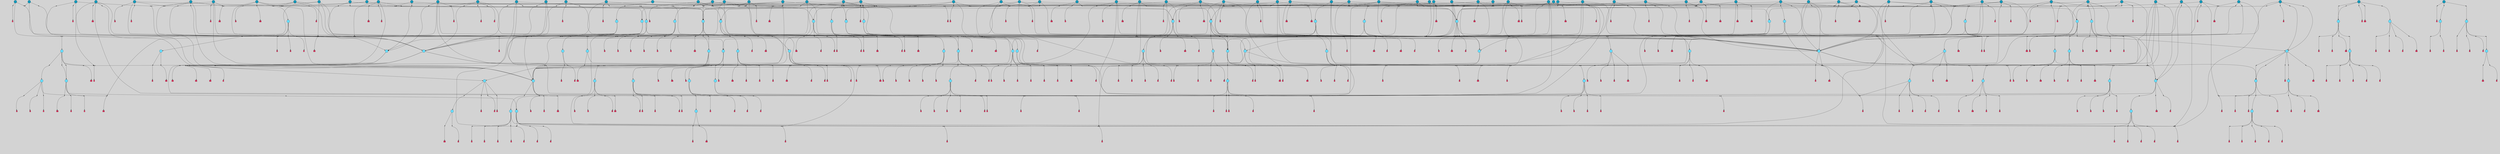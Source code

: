 // File exported with GEGELATI v1.3.1
// On the 2024-04-08 17:45:15
// With the File::TPGGraphDotExporter
digraph{
	graph[pad = "0.212, 0.055" bgcolor = lightgray]
	node[shape=circle style = filled label = ""]
		T4 [fillcolor="#66ddff"]
		T9 [fillcolor="#66ddff"]
		T129 [fillcolor="#66ddff"]
		T212 [fillcolor="#66ddff"]
		T323 [fillcolor="#66ddff"]
		T324 [fillcolor="#66ddff"]
		T327 [fillcolor="#66ddff"]
		T650 [fillcolor="#66ddff"]
		T651 [fillcolor="#66ddff"]
		T652 [fillcolor="#66ddff"]
		T653 [fillcolor="#66ddff"]
		T729 [fillcolor="#66ddff"]
		T730 [fillcolor="#66ddff"]
		T731 [fillcolor="#66ddff"]
		T790 [fillcolor="#66ddff"]
		T791 [fillcolor="#66ddff"]
		T792 [fillcolor="#66ddff"]
		T793 [fillcolor="#1199bb"]
		T794 [fillcolor="#66ddff"]
		T795 [fillcolor="#66ddff"]
		T796 [fillcolor="#66ddff"]
		T804 [fillcolor="#66ddff"]
		T829 [fillcolor="#66ddff"]
		T845 [fillcolor="#66ddff"]
		T846 [fillcolor="#66ddff"]
		T848 [fillcolor="#66ddff"]
		T849 [fillcolor="#66ddff"]
		T850 [fillcolor="#66ddff"]
		T786 [fillcolor="#66ddff"]
		T851 [fillcolor="#66ddff"]
		T852 [fillcolor="#66ddff"]
		T853 [fillcolor="#66ddff"]
		T854 [fillcolor="#66ddff"]
		T855 [fillcolor="#66ddff"]
		T856 [fillcolor="#66ddff"]
		T920 [fillcolor="#66ddff"]
		T923 [fillcolor="#66ddff"]
		T924 [fillcolor="#66ddff"]
		T925 [fillcolor="#66ddff"]
		T926 [fillcolor="#66ddff"]
		T1001 [fillcolor="#66ddff"]
		T1003 [fillcolor="#66ddff"]
		T1005 [fillcolor="#66ddff"]
		T1006 [fillcolor="#66ddff"]
		T1012 [fillcolor="#1199bb"]
		T1054 [fillcolor="#1199bb"]
		T1079 [fillcolor="#66ddff"]
		T1098 [fillcolor="#1199bb"]
		T1103 [fillcolor="#1199bb"]
		T1104 [fillcolor="#1199bb"]
		T1105 [fillcolor="#1199bb"]
		T1108 [fillcolor="#1199bb"]
		T1109 [fillcolor="#1199bb"]
		T1115 [fillcolor="#1199bb"]
		T1134 [fillcolor="#66ddff"]
		T1135 [fillcolor="#66ddff"]
		T1137 [fillcolor="#66ddff"]
		T1138 [fillcolor="#66ddff"]
		T1139 [fillcolor="#66ddff"]
		T1140 [fillcolor="#66ddff"]
		T1141 [fillcolor="#66ddff"]
		T1142 [fillcolor="#66ddff"]
		T1143 [fillcolor="#66ddff"]
		T1144 [fillcolor="#66ddff"]
		T1145 [fillcolor="#66ddff"]
		T1146 [fillcolor="#1199bb"]
		T1147 [fillcolor="#66ddff"]
		T1148 [fillcolor="#66ddff"]
		T1149 [fillcolor="#66ddff"]
		T1150 [fillcolor="#66ddff"]
		T1151 [fillcolor="#66ddff"]
		T1153 [fillcolor="#1199bb"]
		T1156 [fillcolor="#1199bb"]
		T1157 [fillcolor="#1199bb"]
		T1162 [fillcolor="#1199bb"]
		T1164 [fillcolor="#1199bb"]
		T1165 [fillcolor="#1199bb"]
		T1170 [fillcolor="#1199bb"]
		T1174 [fillcolor="#1199bb"]
		T1175 [fillcolor="#1199bb"]
		T1176 [fillcolor="#1199bb"]
		T1180 [fillcolor="#1199bb"]
		T1181 [fillcolor="#66ddff"]
		T714 [fillcolor="#1199bb"]
		T1182 [fillcolor="#1199bb"]
		T1187 [fillcolor="#1199bb"]
		T1193 [fillcolor="#1199bb"]
		T1194 [fillcolor="#1199bb"]
		T1195 [fillcolor="#1199bb"]
		T1196 [fillcolor="#1199bb"]
		T1171 [fillcolor="#1199bb"]
		T1197 [fillcolor="#1199bb"]
		T1200 [fillcolor="#1199bb"]
		T1201 [fillcolor="#1199bb"]
		T1202 [fillcolor="#1199bb"]
		T1203 [fillcolor="#1199bb"]
		T1207 [fillcolor="#1199bb"]
		T1208 [fillcolor="#1199bb"]
		T1211 [fillcolor="#66ddff"]
		T1214 [fillcolor="#1199bb"]
		T1215 [fillcolor="#1199bb"]
		T1252 [fillcolor="#1199bb"]
		T1255 [fillcolor="#1199bb"]
		T1256 [fillcolor="#1199bb"]
		T1261 [fillcolor="#1199bb"]
		T1267 [fillcolor="#1199bb"]
		T1269 [fillcolor="#1199bb"]
		T1273 [fillcolor="#1199bb"]
		T1274 [fillcolor="#1199bb"]
		T597 [fillcolor="#1199bb"]
		T1279 [fillcolor="#1199bb"]
		T1280 [fillcolor="#1199bb"]
		T1282 [fillcolor="#1199bb"]
		T1283 [fillcolor="#1199bb"]
		T1284 [fillcolor="#1199bb"]
		T1286 [fillcolor="#1199bb"]
		T1287 [fillcolor="#1199bb"]
		T1288 [fillcolor="#66ddff"]
		T1289 [fillcolor="#66ddff"]
		T979 [fillcolor="#1199bb"]
		T1291 [fillcolor="#66ddff"]
		T1292 [fillcolor="#66ddff"]
		T1293 [fillcolor="#66ddff"]
		T1294 [fillcolor="#66ddff"]
		T1295 [fillcolor="#1199bb"]
		T1296 [fillcolor="#66ddff"]
		T1297 [fillcolor="#66ddff"]
		T1298 [fillcolor="#1199bb"]
		T1299 [fillcolor="#66ddff"]
		T1300 [fillcolor="#66ddff"]
		T1301 [fillcolor="#66ddff"]
		T1302 [fillcolor="#66ddff"]
		T1303 [fillcolor="#66ddff"]
		T1305 [fillcolor="#1199bb"]
		T1306 [fillcolor="#66ddff"]
		T1307 [fillcolor="#1199bb"]
		T1309 [fillcolor="#66ddff"]
		T1314 [fillcolor="#1199bb"]
		T1315 [fillcolor="#1199bb"]
		T1316 [fillcolor="#1199bb"]
		T1318 [fillcolor="#1199bb"]
		T1319 [fillcolor="#1199bb"]
		T1320 [fillcolor="#1199bb"]
		T1321 [fillcolor="#1199bb"]
		T1322 [fillcolor="#1199bb"]
		T1323 [fillcolor="#1199bb"]
		T1324 [fillcolor="#1199bb"]
		T1325 [fillcolor="#1199bb"]
		T1326 [fillcolor="#1199bb"]
		T1327 [fillcolor="#1199bb"]
		T1328 [fillcolor="#1199bb"]
		T1329 [fillcolor="#1199bb"]
		T1330 [fillcolor="#1199bb"]
		T1331 [fillcolor="#1199bb"]
		T1332 [fillcolor="#1199bb"]
		T1333 [fillcolor="#1199bb"]
		P25682 [fillcolor="#cccccc" shape=point] //7|
		I25682 [shape=box style=invis label="0|2&2|4#2|6&#92;n5|3&0|6#0|1&#92;n4|7&2|6#0|5&#92;n7|6&0|7#0|5&#92;n10|7&2|2#1|1&#92;n"]
		P25682 -> I25682[style=invis]
		A17817 [fillcolor="#ff3366" shape=box margin=0.03 width=0 height=0 label="4"]
		T4 -> P25682 -> A17817
		P25683 [fillcolor="#cccccc" shape=point] //0|
		I25683 [shape=box style=invis label="2|5&0|1#0|6&#92;n6|1&2|2#2|7&#92;n8|0&0|3#1|4&#92;n4|3&2|5#2|4&#92;n8|1&2|4#0|0&#92;n6|6&0|1#2|6&#92;n11|7&2|4#2|5&#92;n6|2&2|4#0|2&#92;n8|5&2|4#2|4&#92;n2|1&2|1#2|2&#92;n2|7&2|5#2|6&#92;n9|7&0|5#0|4&#92;n1|2&0|5#2|6&#92;n4|2&2|3#2|7&#92;n3|3&2|1#0|2&#92;n"]
		P25683 -> I25683[style=invis]
		A17818 [fillcolor="#ff3366" shape=box margin=0.03 width=0 height=0 label="5"]
		T4 -> P25683 -> A17818
		P25684 [fillcolor="#cccccc" shape=point] //-6|
		I25684 [shape=box style=invis label="11|1&0|7#2|0&#92;n10|4&0|1#1|0&#92;n4|3&2|4#2|1&#92;n0|5&2|0#0|0&#92;n6|1&0|0#0|3&#92;n8|2&2|0#0|4&#92;n11|4&2|0#1|6&#92;n7|0&2|6#2|3&#92;n5|3&2|6#2|0&#92;n2|0&2|0#0|4&#92;n"]
		P25684 -> I25684[style=invis]
		A17819 [fillcolor="#ff3366" shape=box margin=0.03 width=0 height=0 label="9"]
		T9 -> P25684 -> A17819
		P25685 [fillcolor="#cccccc" shape=point] //2|
		I25685 [shape=box style=invis label="6|3&2|7#1|4&#92;n8|6&0|0#2|5&#92;n2|1&0|2#0|3&#92;n8|7&0|6#0|4&#92;n2|1&2|0#0|1&#92;n0|0&2|2#2|3&#92;n6|6&0|7#2|1&#92;n6|1&0|7#2|6&#92;n5|4&2|7#0|4&#92;n0|3&0|4#2|0&#92;n11|0&2|0#2|5&#92;n4|5&2|5#2|4&#92;n5|7&0|6#0|4&#92;n9|7&2|5#0|3&#92;n5|4&2|1#0|3&#92;n5|3&0|1#1|7&#92;n0|4&0|3#2|5&#92;n"]
		P25685 -> I25685[style=invis]
		A17820 [fillcolor="#ff3366" shape=box margin=0.03 width=0 height=0 label="10"]
		T9 -> P25685 -> A17820
		P25686 [fillcolor="#cccccc" shape=point] //-3|
		I25686 [shape=box style=invis label="8|1&2|3#0|5&#92;n0|6&0|5#0|5&#92;n3|7&2|1#0|6&#92;n3|5&0|1#0|0&#92;n9|5&2|0#0|4&#92;n3|5&0|2#0|3&#92;n10|6&2|4#1|0&#92;n9|4&2|7#2|6&#92;n1|7&2|5#2|2&#92;n"]
		P25686 -> I25686[style=invis]
		A17821 [fillcolor="#ff3366" shape=box margin=0.03 width=0 height=0 label="5"]
		T4 -> P25686 -> A17821
		P25687 [fillcolor="#cccccc" shape=point] //8|
		I25687 [shape=box style=invis label="9|0&0|1#2|0&#92;n10|1&2|5#1|4&#92;n8|2&2|6#0|4&#92;n2|4&2|5#2|3&#92;n4|2&2|2#0|2&#92;n7|5&0|2#0|0&#92;n8|2&2|1#1|3&#92;n8|7&0|7#2|1&#92;n1|1&0|0#0|7&#92;n5|6&2|5#1|0&#92;n6|6&2|5#0|0&#92;n11|4&0|3#2|6&#92;n4|2&2|4#0|7&#92;n5|6&0|1#2|0&#92;n11|3&0|2#0|7&#92;n"]
		P25687 -> I25687[style=invis]
		A17822 [fillcolor="#ff3366" shape=box margin=0.03 width=0 height=0 label="6"]
		T129 -> P25687 -> A17822
		P25688 [fillcolor="#cccccc" shape=point] //5|
		I25688 [shape=box style=invis label="3|0&2|0#0|1&#92;n3|0&0|7#0|1&#92;n5|3&0|2#2|6&#92;n4|4&2|4#2|6&#92;n11|2&0|7#1|6&#92;n2|7&2|2#2|5&#92;n9|3&2|6#2|7&#92;n7|7&0|0#0|4&#92;n6|1&2|4#2|3&#92;n5|4&2|0#1|6&#92;n1|3&0|7#0|4&#92;n"]
		P25688 -> I25688[style=invis]
		A17823 [fillcolor="#ff3366" shape=box margin=0.03 width=0 height=0 label="7"]
		T129 -> P25688 -> A17823
		P25689 [fillcolor="#cccccc" shape=point] //10|
		I25689 [shape=box style=invis label="4|5&2|7#2|1&#92;n1|7&2|3#0|6&#92;n3|5&2|2#0|3&#92;n10|3&0|7#1|4&#92;n7|1&0|4#2|6&#92;n10|2&0|3#1|7&#92;n9|5&2|0#0|4&#92;n4|0&0|3#2|7&#92;n11|4&2|6#1|2&#92;n5|4&2|7#0|2&#92;n2|6&2|4#0|0&#92;n6|5&0|7#2|1&#92;n5|3&2|3#1|6&#92;n10|7&2|0#1|2&#92;n"]
		P25689 -> I25689[style=invis]
		A17824 [fillcolor="#ff3366" shape=box margin=0.03 width=0 height=0 label="5"]
		T129 -> P25689 -> A17824
		P25690 [fillcolor="#cccccc" shape=point] //5|
		I25690 [shape=box style=invis label="9|4&2|3#1|3&#92;n0|4&2|4#0|5&#92;n6|1&2|6#2|5&#92;n4|0&0|5#2|0&#92;n"]
		P25690 -> I25690[style=invis]
		A17825 [fillcolor="#ff3366" shape=box margin=0.03 width=0 height=0 label="7"]
		T129 -> P25690 -> A17825
		P25691 [fillcolor="#cccccc" shape=point] //6|
		I25691 [shape=box style=invis label="9|4&2|7#0|6&#92;n8|4&0|1#1|0&#92;n1|3&0|0#2|1&#92;n2|4&0|6#2|2&#92;n5|1&2|5#0|7&#92;n3|0&0|3#2|6&#92;n2|2&2|6#0|2&#92;n8|4&0|4#2|2&#92;n5|1&2|4#0|3&#92;n9|4&0|6#0|6&#92;n5|0&2|2#1|5&#92;n11|7&0|0#1|1&#92;n0|4&0|3#0|3&#92;n7|7&2|4#2|5&#92;n1|5&0|1#2|1&#92;n"]
		P25691 -> I25691[style=invis]
		A17826 [fillcolor="#ff3366" shape=box margin=0.03 width=0 height=0 label="1"]
		T129 -> P25691 -> A17826
		P25692 [fillcolor="#cccccc" shape=point] //6|
		I25692 [shape=box style=invis label="9|4&2|7#0|6&#92;n8|4&0|1#1|0&#92;n1|3&0|0#2|1&#92;n2|4&0|6#2|2&#92;n5|1&2|5#0|7&#92;n3|0&0|3#2|6&#92;n2|2&2|6#0|2&#92;n8|4&0|4#2|2&#92;n5|1&2|4#0|3&#92;n9|4&0|6#0|6&#92;n5|0&2|2#1|5&#92;n11|7&0|0#1|1&#92;n0|4&0|3#0|3&#92;n7|7&2|4#2|5&#92;n1|5&0|1#2|1&#92;n"]
		P25692 -> I25692[style=invis]
		A17827 [fillcolor="#ff3366" shape=box margin=0.03 width=0 height=0 label="1"]
		T212 -> P25692 -> A17827
		P25693 [fillcolor="#cccccc" shape=point] //5|
		I25693 [shape=box style=invis label="9|4&2|3#1|3&#92;n0|4&2|4#0|5&#92;n6|1&2|6#2|5&#92;n4|0&0|5#2|0&#92;n"]
		P25693 -> I25693[style=invis]
		A17828 [fillcolor="#ff3366" shape=box margin=0.03 width=0 height=0 label="7"]
		T212 -> P25693 -> A17828
		P25694 [fillcolor="#cccccc" shape=point] //5|
		I25694 [shape=box style=invis label="3|0&2|0#0|1&#92;n3|0&0|7#0|1&#92;n5|3&0|2#2|6&#92;n4|4&2|4#2|6&#92;n11|2&0|7#1|6&#92;n2|7&2|2#2|5&#92;n9|3&2|6#2|7&#92;n7|7&0|0#0|4&#92;n6|1&2|4#2|3&#92;n5|4&2|0#1|6&#92;n1|3&0|7#0|4&#92;n"]
		P25694 -> I25694[style=invis]
		A17829 [fillcolor="#ff3366" shape=box margin=0.03 width=0 height=0 label="7"]
		T212 -> P25694 -> A17829
		P25695 [fillcolor="#cccccc" shape=point] //8|
		I25695 [shape=box style=invis label="9|0&0|1#2|0&#92;n10|1&2|5#1|4&#92;n8|2&2|6#0|4&#92;n2|4&2|5#2|3&#92;n4|2&2|2#0|2&#92;n7|5&0|2#0|0&#92;n8|2&2|1#1|3&#92;n8|7&0|7#2|1&#92;n1|1&0|0#0|7&#92;n5|6&2|5#1|0&#92;n6|6&2|5#0|0&#92;n11|4&0|3#2|6&#92;n4|2&2|4#0|7&#92;n5|6&0|1#2|0&#92;n11|3&0|2#0|7&#92;n"]
		P25695 -> I25695[style=invis]
		A17830 [fillcolor="#ff3366" shape=box margin=0.03 width=0 height=0 label="6"]
		T212 -> P25695 -> A17830
		P25696 [fillcolor="#cccccc" shape=point] //10|
		I25696 [shape=box style=invis label="4|5&2|7#2|1&#92;n1|7&2|3#0|6&#92;n3|5&2|2#0|3&#92;n10|3&0|7#1|4&#92;n7|1&0|4#2|6&#92;n10|2&0|3#1|7&#92;n9|5&2|0#0|4&#92;n4|0&0|3#2|7&#92;n11|4&2|6#1|2&#92;n5|4&2|7#0|2&#92;n2|6&2|4#0|0&#92;n6|5&0|7#2|1&#92;n5|3&2|3#1|6&#92;n10|7&2|0#1|2&#92;n"]
		P25696 -> I25696[style=invis]
		A17831 [fillcolor="#ff3366" shape=box margin=0.03 width=0 height=0 label="5"]
		T212 -> P25696 -> A17831
		P25697 [fillcolor="#cccccc" shape=point] //-9|
		I25697 [shape=box style=invis label="2|0&2|0#2|1&#92;n4|4&2|4#2|6&#92;n9|1&0|3#1|7&#92;n5|3&0|2#2|6&#92;n2|7&2|2#2|5&#92;n5|4&2|0#1|6&#92;n3|0&0|7#0|1&#92;n1|3&0|7#0|4&#92;n11|6&2|2#0|7&#92;n7|7&0|0#0|4&#92;n11|0&0|7#1|6&#92;n9|3&2|6#2|7&#92;n"]
		P25697 -> I25697[style=invis]
		A17832 [fillcolor="#ff3366" shape=box margin=0.03 width=0 height=0 label="7"]
		T323 -> P25697 -> A17832
		P25698 [fillcolor="#cccccc" shape=point] //-4|
		I25698 [shape=box style=invis label="4|1&0|4#2|6&#92;n1|2&2|2#2|0&#92;n1|2&2|0#0|6&#92;n8|4&2|3#2|5&#92;n5|5&2|1#1|0&#92;n"]
		P25698 -> I25698[style=invis]
		A17833 [fillcolor="#ff3366" shape=box margin=0.03 width=0 height=0 label="12"]
		T324 -> P25698 -> A17833
		P25699 [fillcolor="#cccccc" shape=point] //8|
		I25699 [shape=box style=invis label="9|7&0|5#2|5&#92;n3|3&2|3#0|2&#92;n9|5&2|2#1|0&#92;n2|3&0|6#0|3&#92;n4|4&2|5#2|7&#92;n11|3&2|0#1|5&#92;n6|6&2|1#2|2&#92;n4|6&0|1#2|2&#92;n2|5&2|7#2|2&#92;n7|7&2|2#2|3&#92;n6|5&0|3#2|6&#92;n6|7&0|6#0|2&#92;n"]
		P25699 -> I25699[style=invis]
		A17834 [fillcolor="#ff3366" shape=box margin=0.03 width=0 height=0 label="14"]
		T323 -> P25699 -> A17834
		P25700 [fillcolor="#cccccc" shape=point] //-8|
		I25700 [shape=box style=invis label="7|5&0|4#2|4&#92;n"]
		P25700 -> I25700[style=invis]
		A17835 [fillcolor="#ff3366" shape=box margin=0.03 width=0 height=0 label="3"]
		T323 -> P25700 -> A17835
		P25701 [fillcolor="#cccccc" shape=point] //4|
		I25701 [shape=box style=invis label="4|3&0|6#0|3&#92;n5|7&2|3#2|2&#92;n5|6&0|7#1|2&#92;n1|4&2|6#0|3&#92;n8|4&2|1#2|5&#92;n9|5&2|4#1|4&#92;n2|4&0|5#0|7&#92;n10|0&0|6#1|3&#92;n3|0&0|6#0|2&#92;n2|7&2|7#2|6&#92;n5|2&0|5#1|5&#92;n10|4&2|5#1|7&#92;n4|0&0|4#2|4&#92;n11|1&0|4#2|6&#92;n10|6&2|0#1|4&#92;n9|7&0|3#1|4&#92;n4|5&2|7#0|6&#92;n11|5&2|6#2|3&#92;n0|3&0|5#0|1&#92;n"]
		P25701 -> I25701[style=invis]
		A17836 [fillcolor="#ff3366" shape=box margin=0.03 width=0 height=0 label="13"]
		T323 -> P25701 -> A17836
		P25702 [fillcolor="#cccccc" shape=point] //2|
		I25702 [shape=box style=invis label="4|1&0|4#2|6&#92;n5|5&2|1#1|0&#92;n1|0&2|0#0|6&#92;n8|4&2|3#2|5&#92;n"]
		P25702 -> I25702[style=invis]
		T323 -> P25702 -> T324
		P25703 [fillcolor="#cccccc" shape=point] //6|
		I25703 [shape=box style=invis label="3|0&2|7#2|2&#92;n3|2&0|4#2|5&#92;n5|1&0|2#1|0&#92;n8|7&0|1#2|0&#92;n8|5&0|3#0|6&#92;n0|2&0|2#2|3&#92;n1|5&2|5#0|5&#92;n5|6&0|6#0|7&#92;n6|7&0|0#2|6&#92;n1|2&2|3#0|0&#92;n7|7&2|3#0|4&#92;n0|7&2|7#0|6&#92;n1|0&2|2#2|7&#92;n4|4&0|1#0|0&#92;n"]
		P25703 -> I25703[style=invis]
		A17837 [fillcolor="#ff3366" shape=box margin=0.03 width=0 height=0 label="11"]
		T324 -> P25703 -> A17837
		P25704 [fillcolor="#cccccc" shape=point] //-4|
		I25704 [shape=box style=invis label="4|1&0|4#2|6&#92;n1|2&2|2#2|0&#92;n1|2&2|0#0|6&#92;n8|4&2|3#2|5&#92;n5|5&2|1#1|0&#92;n"]
		P25704 -> I25704[style=invis]
		A17838 [fillcolor="#ff3366" shape=box margin=0.03 width=0 height=0 label="12"]
		T327 -> P25704 -> A17838
		P25705 [fillcolor="#cccccc" shape=point] //6|
		I25705 [shape=box style=invis label="3|0&2|7#2|2&#92;n3|2&0|4#2|5&#92;n5|1&0|2#1|0&#92;n8|7&0|1#2|0&#92;n8|5&0|3#0|6&#92;n0|2&0|2#2|3&#92;n1|5&2|5#0|5&#92;n5|6&0|6#0|7&#92;n6|7&0|0#2|6&#92;n1|2&2|3#0|0&#92;n7|7&2|3#0|4&#92;n0|7&2|7#0|6&#92;n1|0&2|2#2|7&#92;n4|4&0|1#0|0&#92;n"]
		P25705 -> I25705[style=invis]
		A17839 [fillcolor="#ff3366" shape=box margin=0.03 width=0 height=0 label="11"]
		T327 -> P25705 -> A17839
		P25706 [fillcolor="#cccccc" shape=point] //-4|
		I25706 [shape=box style=invis label="4|1&0|4#2|6&#92;n1|2&2|2#2|0&#92;n1|2&2|0#0|6&#92;n8|4&2|3#2|5&#92;n5|5&2|1#1|0&#92;n"]
		P25706 -> I25706[style=invis]
		A17840 [fillcolor="#ff3366" shape=box margin=0.03 width=0 height=0 label="12"]
		T650 -> P25706 -> A17840
		P25707 [fillcolor="#cccccc" shape=point] //7|
		I25707 [shape=box style=invis label="7|4&2|7#0|4&#92;n4|6&0|1#2|5&#92;n2|1&2|3#0|0&#92;n4|3&2|0#0|1&#92;n0|0&2|7#2|7&#92;n7|7&0|5#2|3&#92;n5|0&2|1#2|2&#92;n10|0&0|4#1|2&#92;n4|4&0|7#0|0&#92;n6|7&0|2#0|1&#92;n1|4&2|5#0|4&#92;n"]
		P25707 -> I25707[style=invis]
		A17841 [fillcolor="#ff3366" shape=box margin=0.03 width=0 height=0 label="0"]
		T651 -> P25707 -> A17841
		P25708 [fillcolor="#cccccc" shape=point] //0|
		I25708 [shape=box style=invis label="4|0&0|3#2|7&#92;n10|2&0|3#1|7&#92;n3|5&0|2#0|3&#92;n4|5&0|0#2|1&#92;n10|7&2|0#1|2&#92;n5|3&2|3#1|6&#92;n9|5&2|0#0|4&#92;n5|4&2|7#0|2&#92;n10|3&2|7#1|4&#92;n7|2&0|1#2|6&#92;n8|6&0|5#0|5&#92;n8|7&2|3#0|5&#92;n2|6&2|4#0|0&#92;n"]
		P25708 -> I25708[style=invis]
		A17842 [fillcolor="#ff3366" shape=box margin=0.03 width=0 height=0 label="5"]
		T653 -> P25708 -> A17842
		P25709 [fillcolor="#cccccc" shape=point] //0|
		I25709 [shape=box style=invis label="2|5&0|1#0|6&#92;n6|1&2|2#2|7&#92;n8|0&0|3#1|4&#92;n4|3&2|5#2|4&#92;n8|1&2|4#0|0&#92;n6|6&0|1#2|6&#92;n11|7&2|4#2|5&#92;n6|2&2|4#0|2&#92;n8|5&2|4#2|4&#92;n2|1&2|1#2|2&#92;n2|7&2|5#2|6&#92;n9|7&0|5#0|4&#92;n1|2&0|5#2|6&#92;n4|2&2|3#2|7&#92;n3|3&2|1#0|2&#92;n"]
		P25709 -> I25709[style=invis]
		A17843 [fillcolor="#ff3366" shape=box margin=0.03 width=0 height=0 label="5"]
		T653 -> P25709 -> A17843
		P25710 [fillcolor="#cccccc" shape=point] //3|
		I25710 [shape=box style=invis label="7|6&2|4#0|2&#92;n10|3&2|7#1|4&#92;n11|6&0|4#0|1&#92;n7|1&0|0#2|6&#92;n7|6&0|3#2|6&#92;n4|0&2|6#0|1&#92;n4|4&2|5#0|2&#92;n4|6&0|4#2|7&#92;n10|0&2|3#1|5&#92;n2|6&0|5#0|2&#92;n1|0&2|3#0|7&#92;n1|6&2|0#0|5&#92;n6|2&0|1#0|7&#92;n9|2&0|3#2|7&#92;n5|3&0|6#0|6&#92;n1|7&2|5#2|3&#92;n8|1&2|7#0|6&#92;n1|0&2|5#2|1&#92;n7|1&2|2#2|5&#92;n7|4&2|6#0|3&#92;n"]
		P25710 -> I25710[style=invis]
		A17844 [fillcolor="#ff3366" shape=box margin=0.03 width=0 height=0 label="4"]
		T653 -> P25710 -> A17844
		P25711 [fillcolor="#cccccc" shape=point] //-9|
		I25711 [shape=box style=invis label="4|7&2|6#0|5&#92;n11|3&0|2#2|6&#92;n10|2&2|4#1|6&#92;n3|0&2|6#2|7&#92;n4|3&0|5#0|7&#92;n2|3&0|7#0|7&#92;n10|6&0|7#1|5&#92;n10|1&2|2#1|1&#92;n1|7&0|3#2|6&#92;n"]
		P25711 -> I25711[style=invis]
		A17845 [fillcolor="#ff3366" shape=box margin=0.03 width=0 height=0 label="4"]
		T650 -> P25711 -> A17845
		P25712 [fillcolor="#cccccc" shape=point] //8|
		I25712 [shape=box style=invis label="9|0&0|1#2|0&#92;n10|1&2|5#1|4&#92;n8|2&2|6#0|4&#92;n2|4&2|5#2|3&#92;n4|2&2|2#0|2&#92;n7|5&0|2#0|0&#92;n8|2&2|1#1|3&#92;n8|7&0|7#2|1&#92;n1|1&0|0#0|7&#92;n5|6&2|5#1|0&#92;n6|6&2|5#0|0&#92;n11|4&0|3#2|6&#92;n4|2&2|4#0|7&#92;n5|6&0|1#2|0&#92;n11|3&0|2#0|7&#92;n"]
		P25712 -> I25712[style=invis]
		A17846 [fillcolor="#ff3366" shape=box margin=0.03 width=0 height=0 label="6"]
		T652 -> P25712 -> A17846
		P25713 [fillcolor="#cccccc" shape=point] //-6|
		I25713 [shape=box style=invis label="9|0&2|0#0|1&#92;n3|2&0|2#0|3&#92;n5|4&0|5#1|7&#92;n2|1&0|4#0|3&#92;n9|2&2|0#2|4&#92;n7|6&0|4#0|2&#92;n2|3&0|6#2|6&#92;n1|2&0|3#2|0&#92;n"]
		P25713 -> I25713[style=invis]
		T650 -> P25713 -> T652
		P25714 [fillcolor="#cccccc" shape=point] //5|
		I25714 [shape=box style=invis label="3|0&2|0#0|1&#92;n3|0&0|7#0|1&#92;n5|3&0|2#2|6&#92;n4|4&2|4#2|6&#92;n11|2&0|7#1|6&#92;n2|7&2|2#2|5&#92;n9|3&2|6#2|7&#92;n7|7&0|0#0|4&#92;n6|1&2|4#2|3&#92;n5|4&2|0#1|6&#92;n1|3&0|7#0|4&#92;n"]
		P25714 -> I25714[style=invis]
		A17847 [fillcolor="#ff3366" shape=box margin=0.03 width=0 height=0 label="7"]
		T652 -> P25714 -> A17847
		P25715 [fillcolor="#cccccc" shape=point] //-10|
		I25715 [shape=box style=invis label="3|6&0|0#0|4&#92;n4|1&2|4#0|1&#92;n5|1&0|1#0|4&#92;n5|5&2|6#0|5&#92;n6|5&0|6#0|3&#92;n11|1&2|0#0|1&#92;n0|7&2|0#0|3&#92;n1|2&0|6#0|1&#92;n8|0&0|4#2|0&#92;n0|4&0|7#2|7&#92;n7|0&2|7#1|3&#92;n3|1&0|5#2|5&#92;n5|1&0|4#0|3&#92;n2|2&0|2#0|0&#92;n8|3&0|1#0|7&#92;n3|0&0|3#0|5&#92;n7|2&0|5#2|0&#92;n6|3&2|7#1|5&#92;n4|7&2|7#2|1&#92;n"]
		P25715 -> I25715[style=invis]
		A17848 [fillcolor="#ff3366" shape=box margin=0.03 width=0 height=0 label="14"]
		T652 -> P25715 -> A17848
		P25716 [fillcolor="#cccccc" shape=point] //5|
		I25716 [shape=box style=invis label="0|5&2|3#0|1&#92;n0|6&2|1#2|4&#92;n6|2&2|6#0|7&#92;n7|4&0|3#0|1&#92;n5|4&0|7#1|6&#92;n9|1&0|5#2|2&#92;n6|3&2|3#1|7&#92;n11|7&2|4#1|6&#92;n2|5&0|1#0|0&#92;n4|7&0|0#0|2&#92;n6|2&0|6#0|0&#92;n2|1&2|6#2|4&#92;n10|0&2|0#1|0&#92;n6|6&2|4#0|6&#92;n"]
		P25716 -> I25716[style=invis]
		A17849 [fillcolor="#ff3366" shape=box margin=0.03 width=0 height=0 label="8"]
		T652 -> P25716 -> A17849
		P25717 [fillcolor="#cccccc" shape=point] //-2|
		I25717 [shape=box style=invis label="1|3&0|2#0|7&#92;n6|1&0|7#0|0&#92;n6|1&2|4#1|7&#92;n3|0&2|3#0|3&#92;n0|2&0|7#2|6&#92;n"]
		P25717 -> I25717[style=invis]
		T650 -> P25717 -> T651
		P25718 [fillcolor="#cccccc" shape=point] //5|
		I25718 [shape=box style=invis label="3|0&2|0#2|1&#92;n3|0&0|7#0|1&#92;n5|3&0|2#2|6&#92;n4|4&2|4#2|6&#92;n5|4&2|0#1|6&#92;n2|7&2|2#2|5&#92;n1|3&0|7#0|4&#92;n11|6&2|2#0|7&#92;n7|7&0|0#0|4&#92;n6|1&2|4#2|3&#92;n11|0&0|7#1|6&#92;n9|3&2|6#2|7&#92;n"]
		P25718 -> I25718[style=invis]
		A17850 [fillcolor="#ff3366" shape=box margin=0.03 width=0 height=0 label="7"]
		T651 -> P25718 -> A17850
		P25719 [fillcolor="#cccccc" shape=point] //4|
		I25719 [shape=box style=invis label="7|1&0|6#0|1&#92;n6|7&2|7#1|7&#92;n10|1&2|1#1|1&#92;n9|6&2|2#1|4&#92;n4|7&0|4#2|2&#92;n9|6&0|5#1|1&#92;n10|0&2|6#1|6&#92;n5|1&0|1#2|3&#92;n10|1&0|5#1|0&#92;n3|4&2|3#0|0&#92;n8|2&0|5#2|4&#92;n1|6&2|0#0|0&#92;n2|3&0|1#2|6&#92;n5|2&2|2#1|6&#92;n2|2&0|1#2|1&#92;n3|1&2|7#0|3&#92;n6|7&2|3#0|4&#92;n"]
		P25719 -> I25719[style=invis]
		A17851 [fillcolor="#ff3366" shape=box margin=0.03 width=0 height=0 label="10"]
		T651 -> P25719 -> A17851
		P25720 [fillcolor="#cccccc" shape=point] //-1|
		I25720 [shape=box style=invis label="5|7&2|4#0|7&#92;n6|4&2|4#2|6&#92;n3|0&0|5#0|0&#92;n9|5&0|7#1|4&#92;n8|0&0|2#2|1&#92;n3|0&2|6#0|7&#92;n1|7&2|5#2|5&#92;n9|4&0|2#0|6&#92;n4|4&2|5#0|6&#92;n"]
		P25720 -> I25720[style=invis]
		A17852 [fillcolor="#ff3366" shape=box margin=0.03 width=0 height=0 label="7"]
		T650 -> P25720 -> A17852
		P25721 [fillcolor="#cccccc" shape=point] //-4|
		I25721 [shape=box style=invis label="0|4&0|0#2|7&#92;n8|5&2|4#2|4&#92;n4|3&2|5#2|4&#92;n11|7&2|2#2|5&#92;n6|5&2|2#2|7&#92;n3|2&0|7#0|7&#92;n3|3&2|1#0|3&#92;n2|6&0|3#2|5&#92;n0|1&2|6#2|2&#92;n8|2&0|0#1|6&#92;n0|7&0|5#0|4&#92;n9|5&0|3#2|7&#92;n2|7&2|5#2|6&#92;n9|0&2|0#0|1&#92;n1|2&2|4#0|2&#92;n"]
		P25721 -> I25721[style=invis]
		T651 -> P25721 -> T653
		P25722 [fillcolor="#cccccc" shape=point] //2|
		I25722 [shape=box style=invis label="9|1&2|3#0|1&#92;n5|2&2|0#2|4&#92;n3|6&2|5#2|7&#92;n7|0&2|5#0|4&#92;n1|2&0|3#0|5&#92;n7|3&2|7#0|0&#92;n"]
		P25722 -> I25722[style=invis]
		A17853 [fillcolor="#ff3366" shape=box margin=0.03 width=0 height=0 label="2"]
		T653 -> P25722 -> A17853
		P25723 [fillcolor="#cccccc" shape=point] //-6|
		I25723 [shape=box style=invis label="7|5&0|4#0|4&#92;n11|0&2|5#2|1&#92;n"]
		P25723 -> I25723[style=invis]
		A17854 [fillcolor="#ff3366" shape=box margin=0.03 width=0 height=0 label="3"]
		T653 -> P25723 -> A17854
		P25724 [fillcolor="#cccccc" shape=point] //5|
		I25724 [shape=box style=invis label="0|5&2|3#0|1&#92;n0|6&2|1#2|4&#92;n6|2&2|6#0|7&#92;n7|4&0|3#0|1&#92;n5|4&0|7#1|6&#92;n9|1&0|5#2|2&#92;n6|3&2|3#1|7&#92;n11|7&2|4#1|6&#92;n2|5&0|1#0|0&#92;n4|7&0|0#0|2&#92;n6|2&0|6#0|0&#92;n2|1&2|6#2|4&#92;n10|0&2|0#1|0&#92;n6|6&2|4#0|6&#92;n"]
		P25724 -> I25724[style=invis]
		A17855 [fillcolor="#ff3366" shape=box margin=0.03 width=0 height=0 label="8"]
		T730 -> P25724 -> A17855
		P25725 [fillcolor="#cccccc" shape=point] //-10|
		I25725 [shape=box style=invis label="3|6&0|0#0|4&#92;n4|1&2|4#0|1&#92;n5|1&0|1#0|4&#92;n5|5&2|6#0|5&#92;n6|5&0|6#0|3&#92;n11|1&2|0#0|1&#92;n0|7&2|0#0|3&#92;n1|2&0|6#0|1&#92;n8|0&0|4#2|0&#92;n0|4&0|7#2|7&#92;n7|0&2|7#1|3&#92;n3|1&0|5#2|5&#92;n5|1&0|4#0|3&#92;n2|2&0|2#0|0&#92;n8|3&0|1#0|7&#92;n3|0&0|3#0|5&#92;n7|2&0|5#2|0&#92;n6|3&2|7#1|5&#92;n4|7&2|7#2|1&#92;n"]
		P25725 -> I25725[style=invis]
		A17856 [fillcolor="#ff3366" shape=box margin=0.03 width=0 height=0 label="14"]
		T730 -> P25725 -> A17856
		P25726 [fillcolor="#cccccc" shape=point] //5|
		I25726 [shape=box style=invis label="3|0&2|0#0|1&#92;n3|0&0|7#0|1&#92;n5|3&0|2#2|6&#92;n4|4&2|4#2|6&#92;n11|2&0|7#1|6&#92;n2|7&2|2#2|5&#92;n9|3&2|6#2|7&#92;n7|7&0|0#0|4&#92;n6|1&2|4#2|3&#92;n5|4&2|0#1|6&#92;n1|3&0|7#0|4&#92;n"]
		P25726 -> I25726[style=invis]
		A17857 [fillcolor="#ff3366" shape=box margin=0.03 width=0 height=0 label="7"]
		T730 -> P25726 -> A17857
		P25727 [fillcolor="#cccccc" shape=point] //5|
		I25727 [shape=box style=invis label="3|0&2|0#2|1&#92;n3|0&0|7#0|1&#92;n5|3&0|2#2|6&#92;n4|4&2|4#2|6&#92;n5|4&2|0#1|6&#92;n2|7&2|2#2|5&#92;n1|3&0|7#0|4&#92;n11|6&2|2#0|7&#92;n7|7&0|0#0|4&#92;n6|1&2|4#2|3&#92;n11|0&0|7#1|6&#92;n9|3&2|6#2|7&#92;n"]
		P25727 -> I25727[style=invis]
		A17858 [fillcolor="#ff3366" shape=box margin=0.03 width=0 height=0 label="7"]
		T729 -> P25727 -> A17858
		P25728 [fillcolor="#cccccc" shape=point] //4|
		I25728 [shape=box style=invis label="7|1&0|6#0|1&#92;n6|7&2|7#1|7&#92;n10|1&2|1#1|1&#92;n9|6&2|2#1|4&#92;n4|7&0|4#2|2&#92;n9|6&0|5#1|1&#92;n10|0&2|6#1|6&#92;n5|1&0|1#2|3&#92;n10|1&0|5#1|0&#92;n3|4&2|3#0|0&#92;n8|2&0|5#2|4&#92;n1|6&2|0#0|0&#92;n2|3&0|1#2|6&#92;n5|2&2|2#1|6&#92;n2|2&0|1#2|1&#92;n3|1&2|7#0|3&#92;n6|7&2|3#0|4&#92;n"]
		P25728 -> I25728[style=invis]
		A17859 [fillcolor="#ff3366" shape=box margin=0.03 width=0 height=0 label="10"]
		T729 -> P25728 -> A17859
		P25729 [fillcolor="#cccccc" shape=point] //-4|
		I25729 [shape=box style=invis label="0|4&0|0#2|7&#92;n8|5&2|4#2|4&#92;n4|3&2|5#2|4&#92;n11|7&2|2#2|5&#92;n6|5&2|2#2|7&#92;n3|2&0|7#0|7&#92;n3|3&2|1#0|3&#92;n2|6&0|3#2|5&#92;n0|1&2|6#2|2&#92;n8|2&0|0#1|6&#92;n0|7&0|5#0|4&#92;n9|5&0|3#2|7&#92;n2|7&2|5#2|6&#92;n9|0&2|0#0|1&#92;n1|2&2|4#0|2&#92;n"]
		P25729 -> I25729[style=invis]
		T729 -> P25729 -> T731
		P25730 [fillcolor="#cccccc" shape=point] //7|
		I25730 [shape=box style=invis label="7|4&2|7#0|4&#92;n4|6&0|1#2|5&#92;n2|1&2|3#0|0&#92;n4|3&2|0#0|1&#92;n0|0&2|7#2|7&#92;n7|7&0|5#2|3&#92;n5|0&2|1#2|2&#92;n10|0&0|4#1|2&#92;n4|4&0|7#0|0&#92;n6|7&0|2#0|1&#92;n1|4&2|5#0|4&#92;n"]
		P25730 -> I25730[style=invis]
		A17860 [fillcolor="#ff3366" shape=box margin=0.03 width=0 height=0 label="0"]
		T729 -> P25730 -> A17860
		P25731 [fillcolor="#cccccc" shape=point] //8|
		I25731 [shape=box style=invis label="9|0&0|1#2|0&#92;n10|1&2|5#1|4&#92;n8|2&2|6#0|4&#92;n2|4&2|5#2|3&#92;n4|2&2|2#0|2&#92;n7|5&0|2#0|0&#92;n8|2&2|1#1|3&#92;n8|7&0|7#2|1&#92;n1|1&0|0#0|7&#92;n5|6&2|5#1|0&#92;n6|6&2|5#0|0&#92;n11|4&0|3#2|6&#92;n4|2&2|4#0|7&#92;n5|6&0|1#2|0&#92;n11|3&0|2#0|7&#92;n"]
		P25731 -> I25731[style=invis]
		A17861 [fillcolor="#ff3366" shape=box margin=0.03 width=0 height=0 label="6"]
		T730 -> P25731 -> A17861
		P25732 [fillcolor="#cccccc" shape=point] //2|
		I25732 [shape=box style=invis label="9|1&2|3#0|1&#92;n5|2&2|0#2|4&#92;n3|6&2|5#2|7&#92;n7|0&2|5#0|4&#92;n1|2&0|3#0|5&#92;n7|3&2|7#0|0&#92;n"]
		P25732 -> I25732[style=invis]
		A17862 [fillcolor="#ff3366" shape=box margin=0.03 width=0 height=0 label="2"]
		T731 -> P25732 -> A17862
		P25733 [fillcolor="#cccccc" shape=point] //-6|
		I25733 [shape=box style=invis label="7|5&0|4#0|4&#92;n11|0&2|5#2|1&#92;n"]
		P25733 -> I25733[style=invis]
		A17863 [fillcolor="#ff3366" shape=box margin=0.03 width=0 height=0 label="3"]
		T731 -> P25733 -> A17863
		P25734 [fillcolor="#cccccc" shape=point] //0|
		I25734 [shape=box style=invis label="4|0&0|3#2|7&#92;n10|2&0|3#1|7&#92;n3|5&0|2#0|3&#92;n4|5&0|0#2|1&#92;n10|7&2|0#1|2&#92;n5|3&2|3#1|6&#92;n9|5&2|0#0|4&#92;n5|4&2|7#0|2&#92;n10|3&2|7#1|4&#92;n7|2&0|1#2|6&#92;n8|6&0|5#0|5&#92;n8|7&2|3#0|5&#92;n2|6&2|4#0|0&#92;n"]
		P25734 -> I25734[style=invis]
		A17864 [fillcolor="#ff3366" shape=box margin=0.03 width=0 height=0 label="5"]
		T731 -> P25734 -> A17864
		P25735 [fillcolor="#cccccc" shape=point] //3|
		I25735 [shape=box style=invis label="7|6&2|4#0|2&#92;n10|3&2|7#1|4&#92;n11|6&0|4#0|1&#92;n7|1&0|0#2|6&#92;n7|6&0|3#2|6&#92;n4|0&2|6#0|1&#92;n4|4&2|5#0|2&#92;n4|6&0|4#2|7&#92;n10|0&2|3#1|5&#92;n2|6&0|5#0|2&#92;n1|0&2|3#0|7&#92;n1|6&2|0#0|5&#92;n6|2&0|1#0|7&#92;n9|2&0|3#2|7&#92;n5|3&0|6#0|6&#92;n1|7&2|5#2|3&#92;n8|1&2|7#0|6&#92;n1|0&2|5#2|1&#92;n7|1&2|2#2|5&#92;n7|4&2|6#0|3&#92;n"]
		P25735 -> I25735[style=invis]
		A17865 [fillcolor="#ff3366" shape=box margin=0.03 width=0 height=0 label="4"]
		T731 -> P25735 -> A17865
		P25736 [fillcolor="#cccccc" shape=point] //0|
		I25736 [shape=box style=invis label="2|5&0|1#0|6&#92;n6|1&2|2#2|7&#92;n8|0&0|3#1|4&#92;n4|3&2|5#2|4&#92;n8|1&2|4#0|0&#92;n6|6&0|1#2|6&#92;n11|7&2|4#2|5&#92;n6|2&2|4#0|2&#92;n8|5&2|4#2|4&#92;n2|1&2|1#2|2&#92;n2|7&2|5#2|6&#92;n9|7&0|5#0|4&#92;n1|2&0|5#2|6&#92;n4|2&2|3#2|7&#92;n3|3&2|1#0|2&#92;n"]
		P25736 -> I25736[style=invis]
		A17866 [fillcolor="#ff3366" shape=box margin=0.03 width=0 height=0 label="5"]
		T731 -> P25736 -> A17866
		P25737 [fillcolor="#cccccc" shape=point] //-6|
		I25737 [shape=box style=invis label="7|5&0|4#0|4&#92;n11|0&2|5#2|1&#92;n"]
		P25737 -> I25737[style=invis]
		A17867 [fillcolor="#ff3366" shape=box margin=0.03 width=0 height=0 label="3"]
		T792 -> P25737 -> A17867
		P25738 [fillcolor="#cccccc" shape=point] //2|
		I25738 [shape=box style=invis label="9|1&2|3#0|1&#92;n5|2&2|0#2|4&#92;n3|6&2|5#2|7&#92;n7|0&2|5#0|4&#92;n1|2&0|3#0|5&#92;n7|3&2|7#0|0&#92;n"]
		P25738 -> I25738[style=invis]
		A17868 [fillcolor="#ff3366" shape=box margin=0.03 width=0 height=0 label="2"]
		T792 -> P25738 -> A17868
		P25739 [fillcolor="#cccccc" shape=point] //0|
		I25739 [shape=box style=invis label="2|5&0|1#0|6&#92;n6|1&2|2#2|7&#92;n8|0&0|3#1|4&#92;n4|3&2|5#2|4&#92;n8|1&2|4#0|0&#92;n6|6&0|1#2|6&#92;n11|7&2|4#2|5&#92;n6|2&2|4#0|2&#92;n8|5&2|4#2|4&#92;n2|1&2|1#2|2&#92;n2|7&2|5#2|6&#92;n9|7&0|5#0|4&#92;n1|2&0|5#2|6&#92;n4|2&2|3#2|7&#92;n3|3&2|1#0|2&#92;n"]
		P25739 -> I25739[style=invis]
		A17869 [fillcolor="#ff3366" shape=box margin=0.03 width=0 height=0 label="5"]
		T792 -> P25739 -> A17869
		P25740 [fillcolor="#cccccc" shape=point] //-4|
		I25740 [shape=box style=invis label="0|4&0|0#2|7&#92;n8|5&2|4#2|4&#92;n4|3&2|5#2|4&#92;n11|7&2|2#2|5&#92;n6|5&2|2#2|7&#92;n3|2&0|7#0|7&#92;n3|3&2|1#0|3&#92;n2|6&0|3#2|5&#92;n0|1&2|6#2|2&#92;n8|2&0|0#1|6&#92;n0|7&0|5#0|4&#92;n9|5&0|3#2|7&#92;n2|7&2|5#2|6&#92;n9|0&2|0#0|1&#92;n1|2&2|4#0|2&#92;n"]
		P25740 -> I25740[style=invis]
		T791 -> P25740 -> T792
		P25741 [fillcolor="#cccccc" shape=point] //5|
		I25741 [shape=box style=invis label="3|0&2|0#0|1&#92;n3|0&0|7#0|1&#92;n5|3&0|2#2|6&#92;n4|4&2|4#2|6&#92;n11|2&0|7#1|6&#92;n2|7&2|2#2|5&#92;n9|3&2|6#2|7&#92;n7|7&0|0#0|4&#92;n6|1&2|4#2|3&#92;n5|4&2|0#1|6&#92;n1|3&0|7#0|4&#92;n"]
		P25741 -> I25741[style=invis]
		A17870 [fillcolor="#ff3366" shape=box margin=0.03 width=0 height=0 label="7"]
		T790 -> P25741 -> A17870
		P25742 [fillcolor="#cccccc" shape=point] //8|
		I25742 [shape=box style=invis label="9|0&0|1#2|0&#92;n10|1&2|5#1|4&#92;n8|2&2|6#0|4&#92;n2|4&2|5#2|3&#92;n4|2&2|2#0|2&#92;n7|5&0|2#0|0&#92;n8|2&2|1#1|3&#92;n8|7&0|7#2|1&#92;n1|1&0|0#0|7&#92;n5|6&2|5#1|0&#92;n6|6&2|5#0|0&#92;n11|4&0|3#2|6&#92;n4|2&2|4#0|7&#92;n5|6&0|1#2|0&#92;n11|3&0|2#0|7&#92;n"]
		P25742 -> I25742[style=invis]
		A17871 [fillcolor="#ff3366" shape=box margin=0.03 width=0 height=0 label="6"]
		T790 -> P25742 -> A17871
		P25743 [fillcolor="#cccccc" shape=point] //3|
		I25743 [shape=box style=invis label="7|6&2|4#0|2&#92;n10|3&2|7#1|4&#92;n11|6&0|4#0|1&#92;n7|1&0|0#2|6&#92;n7|6&0|3#2|6&#92;n4|0&2|6#0|1&#92;n4|4&2|5#0|2&#92;n4|6&0|4#2|7&#92;n10|0&2|3#1|5&#92;n2|6&0|5#0|2&#92;n1|0&2|3#0|7&#92;n1|6&2|0#0|5&#92;n6|2&0|1#0|7&#92;n9|2&0|3#2|7&#92;n5|3&0|6#0|6&#92;n1|7&2|5#2|3&#92;n8|1&2|7#0|6&#92;n1|0&2|5#2|1&#92;n7|1&2|2#2|5&#92;n7|4&2|6#0|3&#92;n"]
		P25743 -> I25743[style=invis]
		A17872 [fillcolor="#ff3366" shape=box margin=0.03 width=0 height=0 label="4"]
		T792 -> P25743 -> A17872
		P25744 [fillcolor="#cccccc" shape=point] //-10|
		I25744 [shape=box style=invis label="3|6&0|0#0|4&#92;n4|1&2|4#0|1&#92;n5|1&0|1#0|4&#92;n5|5&2|6#0|5&#92;n6|5&0|6#0|3&#92;n11|1&2|0#0|1&#92;n0|7&2|0#0|3&#92;n1|2&0|6#0|1&#92;n8|0&0|4#2|0&#92;n0|4&0|7#2|7&#92;n7|0&2|7#1|3&#92;n3|1&0|5#2|5&#92;n5|1&0|4#0|3&#92;n2|2&0|2#0|0&#92;n8|3&0|1#0|7&#92;n3|0&0|3#0|5&#92;n7|2&0|5#2|0&#92;n6|3&2|7#1|5&#92;n4|7&2|7#2|1&#92;n"]
		P25744 -> I25744[style=invis]
		A17873 [fillcolor="#ff3366" shape=box margin=0.03 width=0 height=0 label="14"]
		T790 -> P25744 -> A17873
		P25745 [fillcolor="#cccccc" shape=point] //5|
		I25745 [shape=box style=invis label="0|5&2|3#0|1&#92;n0|6&2|1#2|4&#92;n6|2&2|6#0|7&#92;n7|4&0|3#0|1&#92;n5|4&0|7#1|6&#92;n9|1&0|5#2|2&#92;n6|3&2|3#1|7&#92;n11|7&2|4#1|6&#92;n2|5&0|1#0|0&#92;n4|7&0|0#0|2&#92;n6|2&0|6#0|0&#92;n2|1&2|6#2|4&#92;n10|0&2|0#1|0&#92;n6|6&2|4#0|6&#92;n"]
		P25745 -> I25745[style=invis]
		A17874 [fillcolor="#ff3366" shape=box margin=0.03 width=0 height=0 label="8"]
		T790 -> P25745 -> A17874
		P25746 [fillcolor="#cccccc" shape=point] //7|
		I25746 [shape=box style=invis label="7|4&2|7#0|4&#92;n4|6&0|1#2|5&#92;n2|1&2|3#0|0&#92;n4|3&2|0#0|1&#92;n0|0&2|7#2|7&#92;n7|7&0|5#2|3&#92;n5|0&2|1#2|2&#92;n10|0&0|4#1|2&#92;n4|4&0|7#0|0&#92;n6|7&0|2#0|1&#92;n1|4&2|5#0|4&#92;n"]
		P25746 -> I25746[style=invis]
		A17875 [fillcolor="#ff3366" shape=box margin=0.03 width=0 height=0 label="0"]
		T791 -> P25746 -> A17875
		P25747 [fillcolor="#cccccc" shape=point] //5|
		I25747 [shape=box style=invis label="3|0&2|0#2|1&#92;n3|0&0|7#0|1&#92;n5|3&0|2#2|6&#92;n4|4&2|4#2|6&#92;n5|4&2|0#1|6&#92;n2|7&2|2#2|5&#92;n1|3&0|7#0|4&#92;n11|6&2|2#0|7&#92;n7|7&0|0#0|4&#92;n6|1&2|4#2|3&#92;n11|0&0|7#1|6&#92;n9|3&2|6#2|7&#92;n"]
		P25747 -> I25747[style=invis]
		A17876 [fillcolor="#ff3366" shape=box margin=0.03 width=0 height=0 label="7"]
		T791 -> P25747 -> A17876
		P25748 [fillcolor="#cccccc" shape=point] //0|
		I25748 [shape=box style=invis label="4|0&0|3#2|7&#92;n10|2&0|3#1|7&#92;n3|5&0|2#0|3&#92;n4|5&0|0#2|1&#92;n10|7&2|0#1|2&#92;n5|3&2|3#1|6&#92;n9|5&2|0#0|4&#92;n5|4&2|7#0|2&#92;n10|3&2|7#1|4&#92;n7|2&0|1#2|6&#92;n8|6&0|5#0|5&#92;n8|7&2|3#0|5&#92;n2|6&2|4#0|0&#92;n"]
		P25748 -> I25748[style=invis]
		A17877 [fillcolor="#ff3366" shape=box margin=0.03 width=0 height=0 label="5"]
		T792 -> P25748 -> A17877
		P25749 [fillcolor="#cccccc" shape=point] //4|
		I25749 [shape=box style=invis label="7|1&0|6#0|1&#92;n6|7&2|7#1|7&#92;n10|1&2|1#1|1&#92;n9|6&2|2#1|4&#92;n4|7&0|4#2|2&#92;n9|6&0|5#1|1&#92;n10|0&2|6#1|6&#92;n5|1&0|1#2|3&#92;n10|1&0|5#1|0&#92;n3|4&2|3#0|0&#92;n8|2&0|5#2|4&#92;n1|6&2|0#0|0&#92;n2|3&0|1#2|6&#92;n5|2&2|2#1|6&#92;n2|2&0|1#2|1&#92;n3|1&2|7#0|3&#92;n6|7&2|3#0|4&#92;n"]
		P25749 -> I25749[style=invis]
		A17878 [fillcolor="#ff3366" shape=box margin=0.03 width=0 height=0 label="10"]
		T791 -> P25749 -> A17878
		P25750 [fillcolor="#cccccc" shape=point] //5|
		I25750 [shape=box style=invis label="0|5&2|3#0|1&#92;n0|6&2|1#2|4&#92;n6|2&2|6#0|7&#92;n7|4&0|3#0|1&#92;n5|4&0|7#1|6&#92;n9|1&0|5#2|2&#92;n6|3&2|3#1|7&#92;n11|7&2|4#1|6&#92;n2|5&0|1#0|0&#92;n4|7&0|0#0|2&#92;n6|2&0|6#0|0&#92;n2|1&2|6#2|4&#92;n10|0&2|0#1|0&#92;n6|6&2|4#0|6&#92;n"]
		P25750 -> I25750[style=invis]
		A17879 [fillcolor="#ff3366" shape=box margin=0.03 width=0 height=0 label="8"]
		T795 -> P25750 -> A17879
		P25751 [fillcolor="#cccccc" shape=point] //-10|
		I25751 [shape=box style=invis label="3|6&0|0#0|4&#92;n4|1&2|4#0|1&#92;n5|1&0|1#0|4&#92;n5|5&2|6#0|5&#92;n6|5&0|6#0|3&#92;n11|1&2|0#0|1&#92;n0|7&2|0#0|3&#92;n1|2&0|6#0|1&#92;n8|0&0|4#2|0&#92;n0|4&0|7#2|7&#92;n7|0&2|7#1|3&#92;n3|1&0|5#2|5&#92;n5|1&0|4#0|3&#92;n2|2&0|2#0|0&#92;n8|3&0|1#0|7&#92;n3|0&0|3#0|5&#92;n7|2&0|5#2|0&#92;n6|3&2|7#1|5&#92;n4|7&2|7#2|1&#92;n"]
		P25751 -> I25751[style=invis]
		A17880 [fillcolor="#ff3366" shape=box margin=0.03 width=0 height=0 label="14"]
		T795 -> P25751 -> A17880
		P25752 [fillcolor="#cccccc" shape=point] //5|
		I25752 [shape=box style=invis label="3|0&2|0#0|1&#92;n3|0&0|7#0|1&#92;n5|3&0|2#2|6&#92;n4|4&2|4#2|6&#92;n11|2&0|7#1|6&#92;n2|7&2|2#2|5&#92;n9|3&2|6#2|7&#92;n7|7&0|0#0|4&#92;n6|1&2|4#2|3&#92;n5|4&2|0#1|6&#92;n1|3&0|7#0|4&#92;n"]
		P25752 -> I25752[style=invis]
		A17881 [fillcolor="#ff3366" shape=box margin=0.03 width=0 height=0 label="7"]
		T795 -> P25752 -> A17881
		P25753 [fillcolor="#cccccc" shape=point] //-1|
		I25753 [shape=box style=invis label="5|7&2|4#0|7&#92;n6|4&2|4#2|6&#92;n3|0&0|5#0|0&#92;n9|5&0|7#1|4&#92;n8|0&0|2#2|1&#92;n3|0&2|6#0|7&#92;n1|7&2|5#2|5&#92;n9|4&0|2#0|6&#92;n4|4&2|5#0|6&#92;n"]
		P25753 -> I25753[style=invis]
		A17882 [fillcolor="#ff3366" shape=box margin=0.03 width=0 height=0 label="7"]
		T793 -> P25753 -> A17882
		P25754 [fillcolor="#cccccc" shape=point] //-2|
		I25754 [shape=box style=invis label="0|2&0|7#2|6&#92;n6|1&0|4#1|7&#92;n3|0&2|3#0|3&#92;n1|3&0|2#0|7&#92;n"]
		P25754 -> I25754[style=invis]
		T793 -> P25754 -> T794
		P25755 [fillcolor="#cccccc" shape=point] //5|
		I25755 [shape=box style=invis label="3|0&2|0#2|1&#92;n3|0&0|7#0|1&#92;n5|3&0|2#2|6&#92;n4|4&2|4#2|6&#92;n5|4&2|0#1|6&#92;n2|7&2|2#2|5&#92;n1|3&0|7#0|4&#92;n11|6&2|2#0|7&#92;n7|7&0|0#0|4&#92;n6|1&2|4#2|3&#92;n11|0&0|7#1|6&#92;n9|3&2|6#2|7&#92;n"]
		P25755 -> I25755[style=invis]
		A17883 [fillcolor="#ff3366" shape=box margin=0.03 width=0 height=0 label="7"]
		T794 -> P25755 -> A17883
		P25756 [fillcolor="#cccccc" shape=point] //4|
		I25756 [shape=box style=invis label="7|1&0|6#0|1&#92;n6|7&2|7#1|7&#92;n10|1&2|1#1|1&#92;n9|6&2|2#1|4&#92;n4|7&0|4#2|2&#92;n9|6&0|5#1|1&#92;n10|0&2|6#1|6&#92;n5|1&0|1#2|3&#92;n10|1&0|5#1|0&#92;n3|4&2|3#0|0&#92;n8|2&0|5#2|4&#92;n1|6&2|0#0|0&#92;n2|3&0|1#2|6&#92;n5|2&2|2#1|6&#92;n2|2&0|1#2|1&#92;n3|1&2|7#0|3&#92;n6|7&2|3#0|4&#92;n"]
		P25756 -> I25756[style=invis]
		A17884 [fillcolor="#ff3366" shape=box margin=0.03 width=0 height=0 label="10"]
		T794 -> P25756 -> A17884
		P25757 [fillcolor="#cccccc" shape=point] //-4|
		I25757 [shape=box style=invis label="0|4&0|0#2|7&#92;n8|5&2|4#2|4&#92;n4|3&2|5#2|4&#92;n11|7&2|2#2|5&#92;n6|5&2|2#2|7&#92;n3|2&0|7#0|7&#92;n3|3&2|1#0|3&#92;n2|6&0|3#2|5&#92;n0|1&2|6#2|2&#92;n8|2&0|0#1|6&#92;n0|7&0|5#0|4&#92;n9|5&0|3#2|7&#92;n2|7&2|5#2|6&#92;n9|0&2|0#0|1&#92;n1|2&2|4#0|2&#92;n"]
		P25757 -> I25757[style=invis]
		T794 -> P25757 -> T796
		P25758 [fillcolor="#cccccc" shape=point] //4|
		I25758 [shape=box style=invis label="9|6&0|4#2|0&#92;n6|1&0|7#0|0&#92;n3|0&2|3#0|3&#92;n1|3&0|2#0|7&#92;n6|1&2|4#1|7&#92;n6|3&0|7#2|6&#92;n"]
		P25758 -> I25758[style=invis]
		T793 -> P25758 -> T794
		P25759 [fillcolor="#cccccc" shape=point] //7|
		I25759 [shape=box style=invis label="7|4&2|7#0|4&#92;n4|6&0|1#2|5&#92;n2|1&2|3#0|0&#92;n4|3&2|0#0|1&#92;n0|0&2|7#2|7&#92;n7|7&0|5#2|3&#92;n5|0&2|1#2|2&#92;n10|0&0|4#1|2&#92;n4|4&0|7#0|0&#92;n6|7&0|2#0|1&#92;n1|4&2|5#0|4&#92;n"]
		P25759 -> I25759[style=invis]
		A17885 [fillcolor="#ff3366" shape=box margin=0.03 width=0 height=0 label="0"]
		T794 -> P25759 -> A17885
		P25760 [fillcolor="#cccccc" shape=point] //8|
		I25760 [shape=box style=invis label="9|0&0|1#2|0&#92;n10|1&2|5#1|4&#92;n8|2&2|6#0|4&#92;n2|4&2|5#2|3&#92;n4|2&2|2#0|2&#92;n7|5&0|2#0|0&#92;n8|2&2|1#1|3&#92;n8|7&0|7#2|1&#92;n1|1&0|0#0|7&#92;n5|6&2|5#1|0&#92;n6|6&2|5#0|0&#92;n11|4&0|3#2|6&#92;n4|2&2|4#0|7&#92;n5|6&0|1#2|0&#92;n11|3&0|2#0|7&#92;n"]
		P25760 -> I25760[style=invis]
		A17886 [fillcolor="#ff3366" shape=box margin=0.03 width=0 height=0 label="6"]
		T795 -> P25760 -> A17886
		P25761 [fillcolor="#cccccc" shape=point] //-6|
		I25761 [shape=box style=invis label="9|0&2|0#0|1&#92;n3|2&0|2#0|3&#92;n5|4&0|5#1|7&#92;n2|1&0|4#0|3&#92;n9|2&2|0#2|4&#92;n7|6&0|4#0|2&#92;n2|3&0|6#2|6&#92;n1|2&0|3#2|0&#92;n"]
		P25761 -> I25761[style=invis]
		T793 -> P25761 -> T795
		P25762 [fillcolor="#cccccc" shape=point] //2|
		I25762 [shape=box style=invis label="9|1&2|3#0|1&#92;n5|2&2|0#2|4&#92;n3|6&2|5#2|7&#92;n7|0&2|5#0|4&#92;n1|2&0|3#0|5&#92;n7|3&2|7#0|0&#92;n"]
		P25762 -> I25762[style=invis]
		A17887 [fillcolor="#ff3366" shape=box margin=0.03 width=0 height=0 label="2"]
		T796 -> P25762 -> A17887
		P25763 [fillcolor="#cccccc" shape=point] //-1|
		I25763 [shape=box style=invis label="6|6&0|0#1|5&#92;n3|0&0|2#2|3&#92;n1|0&0|5#0|3&#92;n10|4&0|0#1|0&#92;n1|7&2|5#2|5&#92;n9|4&0|0#1|5&#92;n11|3&2|1#1|6&#92;n6|3&2|6#2|0&#92;n6|1&0|2#0|6&#92;n8|0&0|6#2|4&#92;n"]
		P25763 -> I25763[style=invis]
		A17888 [fillcolor="#ff3366" shape=box margin=0.03 width=0 height=0 label="12"]
		T793 -> P25763 -> A17888
		P25764 [fillcolor="#cccccc" shape=point] //-6|
		I25764 [shape=box style=invis label="7|5&0|4#0|4&#92;n11|0&2|5#2|1&#92;n"]
		P25764 -> I25764[style=invis]
		A17889 [fillcolor="#ff3366" shape=box margin=0.03 width=0 height=0 label="3"]
		T796 -> P25764 -> A17889
		P25765 [fillcolor="#cccccc" shape=point] //0|
		I25765 [shape=box style=invis label="4|0&0|3#2|7&#92;n10|2&0|3#1|7&#92;n3|5&0|2#0|3&#92;n4|5&0|0#2|1&#92;n10|7&2|0#1|2&#92;n5|3&2|3#1|6&#92;n9|5&2|0#0|4&#92;n5|4&2|7#0|2&#92;n10|3&2|7#1|4&#92;n7|2&0|1#2|6&#92;n8|6&0|5#0|5&#92;n8|7&2|3#0|5&#92;n2|6&2|4#0|0&#92;n"]
		P25765 -> I25765[style=invis]
		A17890 [fillcolor="#ff3366" shape=box margin=0.03 width=0 height=0 label="5"]
		T796 -> P25765 -> A17890
		P25766 [fillcolor="#cccccc" shape=point] //3|
		I25766 [shape=box style=invis label="7|6&2|4#0|2&#92;n10|3&2|7#1|4&#92;n11|6&0|4#0|1&#92;n7|1&0|0#2|6&#92;n7|6&0|3#2|6&#92;n4|0&2|6#0|1&#92;n4|4&2|5#0|2&#92;n4|6&0|4#2|7&#92;n10|0&2|3#1|5&#92;n2|6&0|5#0|2&#92;n1|0&2|3#0|7&#92;n1|6&2|0#0|5&#92;n6|2&0|1#0|7&#92;n9|2&0|3#2|7&#92;n5|3&0|6#0|6&#92;n1|7&2|5#2|3&#92;n8|1&2|7#0|6&#92;n1|0&2|5#2|1&#92;n7|1&2|2#2|5&#92;n7|4&2|6#0|3&#92;n"]
		P25766 -> I25766[style=invis]
		A17891 [fillcolor="#ff3366" shape=box margin=0.03 width=0 height=0 label="4"]
		T796 -> P25766 -> A17891
		P25767 [fillcolor="#cccccc" shape=point] //0|
		I25767 [shape=box style=invis label="2|5&0|1#0|6&#92;n6|1&2|2#2|7&#92;n8|0&0|3#1|4&#92;n4|3&2|5#2|4&#92;n8|1&2|4#0|0&#92;n6|6&0|1#2|6&#92;n11|7&2|4#2|5&#92;n6|2&2|4#0|2&#92;n8|5&2|4#2|4&#92;n2|1&2|1#2|2&#92;n2|7&2|5#2|6&#92;n9|7&0|5#0|4&#92;n1|2&0|5#2|6&#92;n4|2&2|3#2|7&#92;n3|3&2|1#0|2&#92;n"]
		P25767 -> I25767[style=invis]
		A17892 [fillcolor="#ff3366" shape=box margin=0.03 width=0 height=0 label="5"]
		T796 -> P25767 -> A17892
		T804 -> P25753
		T804 -> P25758
		T804 -> P25761
		T804 -> P25763
		P25768 [fillcolor="#cccccc" shape=point] //7|
		I25768 [shape=box style=invis label="0|5&0|6#2|0&#92;n0|5&2|0#0|0&#92;n10|6&0|3#1|1&#92;n11|4&2|0#1|6&#92;n10|4&0|1#1|0&#92;n7|2&0|4#2|1&#92;n6|1&0|0#2|3&#92;n8|2&2|0#0|4&#92;n3|7&2|2#0|0&#92;n0|4&0|1#0|3&#92;n5|3&2|6#2|0&#92;n"]
		P25768 -> I25768[style=invis]
		A17893 [fillcolor="#ff3366" shape=box margin=0.03 width=0 height=0 label="9"]
		T804 -> P25768 -> A17893
		P25769 [fillcolor="#cccccc" shape=point] //-4|
		I25769 [shape=box style=invis label="4|1&0|4#2|6&#92;n1|2&2|2#2|0&#92;n1|2&2|0#0|6&#92;n8|4&2|3#2|5&#92;n5|5&2|1#1|0&#92;n"]
		P25769 -> I25769[style=invis]
		A17894 [fillcolor="#ff3366" shape=box margin=0.03 width=0 height=0 label="12"]
		T829 -> P25769 -> A17894
		P25770 [fillcolor="#cccccc" shape=point] //-6|
		I25770 [shape=box style=invis label="9|0&2|0#0|1&#92;n3|2&0|2#0|3&#92;n5|4&0|5#1|7&#92;n2|1&0|4#0|3&#92;n9|2&2|0#2|4&#92;n7|6&0|4#0|2&#92;n2|3&0|6#2|6&#92;n1|2&0|3#2|0&#92;n"]
		P25770 -> I25770[style=invis]
		T829 -> P25770 -> T790
		P25771 [fillcolor="#cccccc" shape=point] //-9|
		I25771 [shape=box style=invis label="4|7&2|6#0|5&#92;n11|3&0|2#2|6&#92;n10|2&2|4#1|6&#92;n3|0&2|6#2|7&#92;n4|3&0|5#0|7&#92;n2|3&0|7#0|7&#92;n10|6&0|7#1|5&#92;n10|1&2|2#1|1&#92;n1|7&0|3#2|6&#92;n"]
		P25771 -> I25771[style=invis]
		A17895 [fillcolor="#ff3366" shape=box margin=0.03 width=0 height=0 label="4"]
		T829 -> P25771 -> A17895
		P25772 [fillcolor="#cccccc" shape=point] //-2|
		I25772 [shape=box style=invis label="1|3&0|2#0|7&#92;n6|1&0|7#0|0&#92;n6|1&2|4#1|7&#92;n3|0&2|3#0|3&#92;n0|2&0|7#2|6&#92;n"]
		P25772 -> I25772[style=invis]
		T829 -> P25772 -> T791
		P25773 [fillcolor="#cccccc" shape=point] //5|
		I25773 [shape=box style=invis label="5|7&2|4#0|7&#92;n4|4&2|5#0|6&#92;n3|0&0|5#0|0&#92;n9|5&0|7#2|4&#92;n4|4&0|6#2|5&#92;n8|6&2|0#0|7&#92;n3|0&2|0#0|7&#92;n11|7&2|5#2|5&#92;n9|4&0|2#0|6&#92;n6|4&2|4#2|6&#92;n4|3&2|6#0|6&#92;n"]
		P25773 -> I25773[style=invis]
		A17896 [fillcolor="#ff3366" shape=box margin=0.03 width=0 height=0 label="7"]
		T829 -> P25773 -> A17896
		P25774 [fillcolor="#cccccc" shape=point] //-5|
		I25774 [shape=box style=invis label="7|2&0|3#2|2&#92;n3|2&0|2#2|0&#92;n1|5&2|7#0|4&#92;n5|3&0|3#0|7&#92;n11|4&0|1#0|0&#92;n8|7&2|7#2|7&#92;n4|0&0|3#2|7&#92;n"]
		P25774 -> I25774[style=invis]
		A17897 [fillcolor="#ff3366" shape=box margin=0.03 width=0 height=0 label="7"]
		T846 -> P25774 -> A17897
		P25775 [fillcolor="#cccccc" shape=point] //-6|
		I25775 [shape=box style=invis label="11|1&0|7#2|0&#92;n10|4&0|1#1|0&#92;n4|3&2|4#2|1&#92;n0|5&2|0#0|0&#92;n6|1&0|0#0|3&#92;n8|2&2|0#0|4&#92;n11|4&2|0#1|6&#92;n7|0&2|6#2|3&#92;n5|3&2|6#2|0&#92;n2|0&2|0#0|4&#92;n"]
		P25775 -> I25775[style=invis]
		A17898 [fillcolor="#ff3366" shape=box margin=0.03 width=0 height=0 label="9"]
		T849 -> P25775 -> A17898
		P25776 [fillcolor="#cccccc" shape=point] //2|
		I25776 [shape=box style=invis label="3|0&2|0#0|1&#92;n11|2&0|7#1|6&#92;n8|7&2|4#0|5&#92;n5|3&0|2#2|6&#92;n4|4&2|4#2|6&#92;n3|0&0|7#0|1&#92;n2|7&2|2#2|5&#92;n9|3&2|6#2|7&#92;n7|7&0|0#0|4&#92;n6|1&2|4#1|3&#92;n5|4&2|0#1|6&#92;n1|3&0|7#0|4&#92;n"]
		P25776 -> I25776[style=invis]
		A17899 [fillcolor="#ff3366" shape=box margin=0.03 width=0 height=0 label="7"]
		T849 -> P25776 -> A17899
		P25777 [fillcolor="#cccccc" shape=point] //7|
		I25777 [shape=box style=invis label="7|4&2|1#2|0&#92;n4|1&2|4#2|3&#92;n5|0&2|0#2|2&#92;n6|1&2|4#2|6&#92;n"]
		P25777 -> I25777[style=invis]
		A17900 [fillcolor="#ff3366" shape=box margin=0.03 width=0 height=0 label="9"]
		T849 -> P25777 -> A17900
		P25778 [fillcolor="#cccccc" shape=point] //2|
		I25778 [shape=box style=invis label="6|3&2|7#1|4&#92;n8|6&0|0#2|5&#92;n2|1&0|2#0|3&#92;n8|7&0|6#0|4&#92;n2|1&2|0#0|1&#92;n0|0&2|2#2|3&#92;n6|6&0|7#2|1&#92;n6|1&0|7#2|6&#92;n5|4&2|7#0|4&#92;n0|3&0|4#2|0&#92;n11|0&2|0#2|5&#92;n4|5&2|5#2|4&#92;n5|7&0|6#0|4&#92;n9|7&2|5#0|3&#92;n5|4&2|1#0|3&#92;n5|3&0|1#1|7&#92;n0|4&0|3#2|5&#92;n"]
		P25778 -> I25778[style=invis]
		A17901 [fillcolor="#ff3366" shape=box margin=0.03 width=0 height=0 label="10"]
		T845 -> P25778 -> A17901
		P25779 [fillcolor="#cccccc" shape=point] //-6|
		I25779 [shape=box style=invis label="11|1&0|7#2|0&#92;n10|4&0|1#1|0&#92;n4|3&2|4#2|1&#92;n0|5&2|0#0|0&#92;n6|1&0|0#0|3&#92;n8|2&2|0#0|4&#92;n11|4&2|0#1|6&#92;n7|0&2|6#2|3&#92;n5|3&2|6#2|0&#92;n2|0&2|0#0|4&#92;n"]
		P25779 -> I25779[style=invis]
		A17902 [fillcolor="#ff3366" shape=box margin=0.03 width=0 height=0 label="9"]
		T845 -> P25779 -> A17902
		P25780 [fillcolor="#cccccc" shape=point] //-5|
		I25780 [shape=box style=invis label="0|0&2|3#0|2&#92;n10|5&0|6#1|3&#92;n7|3&0|6#2|3&#92;n3|4&0|6#0|6&#92;n10|5&0|2#1|1&#92;n5|0&0|1#0|3&#92;n6|6&2|5#1|5&#92;n7|4&0|2#1|7&#92;n5|7&0|1#2|5&#92;n1|5&0|0#0|3&#92;n7|5&2|1#2|6&#92;n9|0&0|2#0|0&#92;n4|0&2|4#0|0&#92;n4|6&0|0#2|3&#92;n3|1&0|6#2|5&#92;n7|7&2|1#2|3&#92;n9|4&2|2#0|6&#92;n"]
		P25780 -> I25780[style=invis]
		T849 -> P25780 -> T845
		P25781 [fillcolor="#cccccc" shape=point] //7|
		I25781 [shape=box style=invis label="2|0&2|1#2|0&#92;n9|1&0|6#0|3&#92;n11|7&0|4#1|0&#92;n"]
		P25781 -> I25781[style=invis]
		T846 -> P25781 -> T849
		P25782 [fillcolor="#cccccc" shape=point] //8|
		I25782 [shape=box style=invis label="9|0&0|1#2|0&#92;n10|1&2|5#1|4&#92;n8|2&2|6#0|4&#92;n2|4&2|5#2|3&#92;n4|2&2|2#0|2&#92;n7|5&0|2#0|0&#92;n8|2&2|1#1|3&#92;n8|7&0|7#2|1&#92;n1|1&0|0#0|7&#92;n5|6&2|5#1|0&#92;n6|6&2|5#0|0&#92;n11|4&0|3#2|6&#92;n4|2&2|4#0|7&#92;n5|6&0|1#2|0&#92;n11|3&0|2#0|7&#92;n"]
		P25782 -> I25782[style=invis]
		A17903 [fillcolor="#ff3366" shape=box margin=0.03 width=0 height=0 label="6"]
		T786 -> P25782 -> A17903
		P25783 [fillcolor="#cccccc" shape=point] //5|
		I25783 [shape=box style=invis label="3|0&2|0#0|1&#92;n3|0&0|7#0|1&#92;n5|3&0|2#2|6&#92;n4|4&2|4#2|6&#92;n11|2&0|7#1|6&#92;n2|7&2|2#2|5&#92;n9|3&2|6#2|7&#92;n7|7&0|0#0|4&#92;n6|1&2|4#2|3&#92;n5|4&2|0#1|6&#92;n1|3&0|7#0|4&#92;n"]
		P25783 -> I25783[style=invis]
		A17904 [fillcolor="#ff3366" shape=box margin=0.03 width=0 height=0 label="7"]
		T786 -> P25783 -> A17904
		P25784 [fillcolor="#cccccc" shape=point] //5|
		I25784 [shape=box style=invis label="0|5&2|3#0|1&#92;n0|6&2|1#2|4&#92;n6|2&2|6#0|7&#92;n7|4&0|3#0|1&#92;n5|4&0|7#1|6&#92;n9|1&0|5#2|2&#92;n6|3&2|3#1|7&#92;n11|7&2|4#1|6&#92;n2|5&0|1#0|0&#92;n4|7&0|0#0|2&#92;n6|2&0|6#0|0&#92;n2|1&2|6#2|4&#92;n10|0&2|0#1|0&#92;n6|6&2|4#0|6&#92;n"]
		P25784 -> I25784[style=invis]
		A17905 [fillcolor="#ff3366" shape=box margin=0.03 width=0 height=0 label="8"]
		T786 -> P25784 -> A17905
		P25785 [fillcolor="#cccccc" shape=point] //-10|
		I25785 [shape=box style=invis label="3|6&0|0#0|4&#92;n4|1&2|4#0|1&#92;n5|1&0|1#0|4&#92;n5|5&2|6#0|5&#92;n6|5&0|6#0|3&#92;n11|1&2|0#0|1&#92;n0|7&2|0#0|3&#92;n1|2&0|6#0|1&#92;n8|0&0|4#2|0&#92;n0|4&0|7#2|7&#92;n7|0&2|7#1|3&#92;n3|1&0|5#2|5&#92;n5|1&0|4#0|3&#92;n2|2&0|2#0|0&#92;n8|3&0|1#0|7&#92;n3|0&0|3#0|5&#92;n7|2&0|5#2|0&#92;n6|3&2|7#1|5&#92;n4|7&2|7#2|1&#92;n"]
		P25785 -> I25785[style=invis]
		A17906 [fillcolor="#ff3366" shape=box margin=0.03 width=0 height=0 label="14"]
		T786 -> P25785 -> A17906
		P25786 [fillcolor="#cccccc" shape=point] //-6|
		I25786 [shape=box style=invis label="7|5&0|4#0|4&#92;n11|0&2|5#2|1&#92;n"]
		P25786 -> I25786[style=invis]
		A17907 [fillcolor="#ff3366" shape=box margin=0.03 width=0 height=0 label="3"]
		T850 -> P25786 -> A17907
		P25787 [fillcolor="#cccccc" shape=point] //5|
		I25787 [shape=box style=invis label="3|0&2|0#2|1&#92;n3|0&0|7#0|1&#92;n5|3&0|2#2|6&#92;n4|4&2|4#2|6&#92;n5|4&2|0#1|6&#92;n2|7&2|2#2|5&#92;n1|3&0|7#0|4&#92;n11|6&2|2#0|7&#92;n7|7&0|0#0|4&#92;n6|1&2|4#2|3&#92;n11|0&0|7#1|6&#92;n9|3&2|6#2|7&#92;n"]
		P25787 -> I25787[style=invis]
		A17908 [fillcolor="#ff3366" shape=box margin=0.03 width=0 height=0 label="7"]
		T848 -> P25787 -> A17908
		P25788 [fillcolor="#cccccc" shape=point] //-4|
		I25788 [shape=box style=invis label="6|3&2|6#1|2&#92;n2|5&2|2#2|5&#92;n2|6&0|4#0|5&#92;n6|0&0|2#1|2&#92;n"]
		P25788 -> I25788[style=invis]
		A17909 [fillcolor="#ff3366" shape=box margin=0.03 width=0 height=0 label="7"]
		T846 -> P25788 -> A17909
		P25789 [fillcolor="#cccccc" shape=point] //4|
		I25789 [shape=box style=invis label="7|1&0|6#0|1&#92;n6|7&2|7#1|7&#92;n10|1&2|1#1|1&#92;n9|6&2|2#1|4&#92;n4|7&0|4#2|2&#92;n9|6&0|5#1|1&#92;n10|0&2|6#1|6&#92;n5|1&0|1#2|3&#92;n10|1&0|5#1|0&#92;n3|4&2|3#0|0&#92;n8|2&0|5#2|4&#92;n1|6&2|0#0|0&#92;n2|3&0|1#2|6&#92;n5|2&2|2#1|6&#92;n2|2&0|1#2|1&#92;n3|1&2|7#0|3&#92;n6|7&2|3#0|4&#92;n"]
		P25789 -> I25789[style=invis]
		A17910 [fillcolor="#ff3366" shape=box margin=0.03 width=0 height=0 label="10"]
		T848 -> P25789 -> A17910
		P25790 [fillcolor="#cccccc" shape=point] //-4|
		I25790 [shape=box style=invis label="0|4&0|0#2|7&#92;n8|5&2|4#2|4&#92;n4|3&2|5#2|4&#92;n11|7&2|2#2|5&#92;n6|5&2|2#2|7&#92;n3|2&0|7#0|7&#92;n3|3&2|1#0|3&#92;n2|6&0|3#2|5&#92;n0|1&2|6#2|2&#92;n8|2&0|0#1|6&#92;n0|7&0|5#0|4&#92;n9|5&0|3#2|7&#92;n2|7&2|5#2|6&#92;n9|0&2|0#0|1&#92;n1|2&2|4#0|2&#92;n"]
		P25790 -> I25790[style=invis]
		T848 -> P25790 -> T850
		P25791 [fillcolor="#cccccc" shape=point] //2|
		I25791 [shape=box style=invis label="9|1&2|3#0|1&#92;n5|2&2|0#2|4&#92;n3|6&2|5#2|7&#92;n7|0&2|5#0|4&#92;n1|2&0|3#0|5&#92;n7|3&2|7#0|0&#92;n"]
		P25791 -> I25791[style=invis]
		A17911 [fillcolor="#ff3366" shape=box margin=0.03 width=0 height=0 label="2"]
		T850 -> P25791 -> A17911
		P25792 [fillcolor="#cccccc" shape=point] //0|
		I25792 [shape=box style=invis label="4|0&0|3#2|7&#92;n10|2&0|3#1|7&#92;n3|5&0|2#0|3&#92;n4|5&0|0#2|1&#92;n10|7&2|0#1|2&#92;n5|3&2|3#1|6&#92;n9|5&2|0#0|4&#92;n5|4&2|7#0|2&#92;n10|3&2|7#1|4&#92;n7|2&0|1#2|6&#92;n8|6&0|5#0|5&#92;n8|7&2|3#0|5&#92;n2|6&2|4#0|0&#92;n"]
		P25792 -> I25792[style=invis]
		A17912 [fillcolor="#ff3366" shape=box margin=0.03 width=0 height=0 label="5"]
		T850 -> P25792 -> A17912
		P25793 [fillcolor="#cccccc" shape=point] //7|
		I25793 [shape=box style=invis label="7|4&2|7#0|4&#92;n4|6&0|1#2|5&#92;n2|1&2|3#0|0&#92;n4|3&2|0#0|1&#92;n0|0&2|7#2|7&#92;n7|7&0|5#2|3&#92;n5|0&2|1#2|2&#92;n10|0&0|4#1|2&#92;n4|4&0|7#0|0&#92;n6|7&0|2#0|1&#92;n1|4&2|5#0|4&#92;n"]
		P25793 -> I25793[style=invis]
		A17913 [fillcolor="#ff3366" shape=box margin=0.03 width=0 height=0 label="0"]
		T848 -> P25793 -> A17913
		P25794 [fillcolor="#cccccc" shape=point] //6|
		I25794 [shape=box style=invis label="0|5&2|3#0|1&#92;n0|6&2|1#2|4&#92;n9|1&0|5#2|2&#92;n7|4&0|3#0|1&#92;n5|4&0|7#1|6&#92;n2|5&0|1#0|0&#92;n6|3&2|3#1|7&#92;n11|7&2|4#1|6&#92;n6|2&2|6#0|1&#92;n4|7&0|0#0|2&#92;n6|2&0|6#0|0&#92;n9|1&2|6#2|4&#92;n10|0&2|0#1|0&#92;n6|6&2|4#0|6&#92;n"]
		P25794 -> I25794[style=invis]
		A17914 [fillcolor="#ff3366" shape=box margin=0.03 width=0 height=0 label="8"]
		T846 -> P25794 -> A17914
		P25795 [fillcolor="#cccccc" shape=point] //3|
		I25795 [shape=box style=invis label="7|6&2|4#0|2&#92;n10|3&2|7#1|4&#92;n11|6&0|4#0|1&#92;n7|1&0|0#2|6&#92;n7|6&0|3#2|6&#92;n4|0&2|6#0|1&#92;n4|4&2|5#0|2&#92;n4|6&0|4#2|7&#92;n10|0&2|3#1|5&#92;n2|6&0|5#0|2&#92;n1|0&2|3#0|7&#92;n1|6&2|0#0|5&#92;n6|2&0|1#0|7&#92;n9|2&0|3#2|7&#92;n5|3&0|6#0|6&#92;n1|7&2|5#2|3&#92;n8|1&2|7#0|6&#92;n1|0&2|5#2|1&#92;n7|1&2|2#2|5&#92;n7|4&2|6#0|3&#92;n"]
		P25795 -> I25795[style=invis]
		A17915 [fillcolor="#ff3366" shape=box margin=0.03 width=0 height=0 label="4"]
		T850 -> P25795 -> A17915
		P25796 [fillcolor="#cccccc" shape=point] //0|
		I25796 [shape=box style=invis label="2|5&0|1#0|6&#92;n6|1&2|2#2|7&#92;n8|0&0|3#1|4&#92;n4|3&2|5#2|4&#92;n8|1&2|4#0|0&#92;n6|6&0|1#2|6&#92;n11|7&2|4#2|5&#92;n6|2&2|4#0|2&#92;n8|5&2|4#2|4&#92;n2|1&2|1#2|2&#92;n2|7&2|5#2|6&#92;n9|7&0|5#0|4&#92;n1|2&0|5#2|6&#92;n4|2&2|3#2|7&#92;n3|3&2|1#0|2&#92;n"]
		P25796 -> I25796[style=invis]
		A17916 [fillcolor="#ff3366" shape=box margin=0.03 width=0 height=0 label="5"]
		T850 -> P25796 -> A17916
		P25797 [fillcolor="#cccccc" shape=point] //4|
		I25797 [shape=box style=invis label="7|7&0|7#2|6&#92;n6|3&0|7#2|6&#92;n4|1&0|7#0|0&#92;n3|0&2|3#0|3&#92;n1|3&0|2#0|7&#92;n9|6&0|4#2|0&#92;n"]
		P25797 -> I25797[style=invis]
		T852 -> P25797 -> T855
		P25798 [fillcolor="#cccccc" shape=point] //5|
		I25798 [shape=box style=invis label="3|0&2|0#0|1&#92;n3|0&0|7#0|1&#92;n5|3&0|2#2|6&#92;n4|4&2|4#2|6&#92;n11|2&0|7#1|6&#92;n2|7&2|2#2|5&#92;n9|3&2|6#2|7&#92;n7|7&0|0#0|4&#92;n6|1&2|4#2|3&#92;n5|4&2|0#1|6&#92;n1|3&0|7#0|4&#92;n"]
		P25798 -> I25798[style=invis]
		A17917 [fillcolor="#ff3366" shape=box margin=0.03 width=0 height=0 label="7"]
		T851 -> P25798 -> A17917
		P25799 [fillcolor="#cccccc" shape=point] //-1|
		I25799 [shape=box style=invis label="6|6&0|0#1|5&#92;n3|0&0|2#2|3&#92;n1|0&0|5#0|3&#92;n10|4&0|0#1|0&#92;n1|7&2|5#2|5&#92;n9|4&0|0#1|5&#92;n11|3&2|1#1|6&#92;n6|3&2|6#2|0&#92;n6|1&0|2#0|6&#92;n8|0&0|6#2|4&#92;n"]
		P25799 -> I25799[style=invis]
		A17918 [fillcolor="#ff3366" shape=box margin=0.03 width=0 height=0 label="12"]
		T854 -> P25799 -> A17918
		P25800 [fillcolor="#cccccc" shape=point] //4|
		I25800 [shape=box style=invis label="9|6&0|4#2|0&#92;n6|1&0|7#0|0&#92;n3|0&2|3#0|3&#92;n1|3&0|2#0|7&#92;n6|1&2|4#1|7&#92;n6|3&0|7#2|6&#92;n"]
		P25800 -> I25800[style=invis]
		T854 -> P25800 -> T855
		P25801 [fillcolor="#cccccc" shape=point] //7|
		I25801 [shape=box style=invis label="7|4&2|7#0|4&#92;n4|6&0|1#2|5&#92;n2|1&2|3#0|0&#92;n4|3&2|0#0|1&#92;n0|0&2|7#2|7&#92;n7|7&0|5#2|3&#92;n5|0&2|1#2|2&#92;n10|0&0|4#1|2&#92;n4|4&0|7#0|0&#92;n6|7&0|2#0|1&#92;n1|4&2|5#0|4&#92;n"]
		P25801 -> I25801[style=invis]
		A17919 [fillcolor="#ff3366" shape=box margin=0.03 width=0 height=0 label="0"]
		T855 -> P25801 -> A17919
		P25802 [fillcolor="#cccccc" shape=point] //0|
		I25802 [shape=box style=invis label="4|0&0|3#2|7&#92;n10|2&0|3#1|7&#92;n3|5&0|2#0|3&#92;n4|5&0|0#2|1&#92;n10|7&2|0#1|2&#92;n5|3&2|3#1|6&#92;n9|5&2|0#0|4&#92;n5|4&2|7#0|2&#92;n10|3&2|7#1|4&#92;n7|2&0|1#2|6&#92;n8|6&0|5#0|5&#92;n8|7&2|3#0|5&#92;n2|6&2|4#0|0&#92;n"]
		P25802 -> I25802[style=invis]
		A17920 [fillcolor="#ff3366" shape=box margin=0.03 width=0 height=0 label="5"]
		T856 -> P25802 -> A17920
		P25803 [fillcolor="#cccccc" shape=point] //-10|
		I25803 [shape=box style=invis label="3|6&0|0#0|4&#92;n4|1&2|4#0|1&#92;n5|1&0|1#0|4&#92;n5|5&2|6#0|5&#92;n6|5&0|6#0|3&#92;n11|1&2|0#0|1&#92;n0|7&2|0#0|3&#92;n1|2&0|6#0|1&#92;n8|0&0|4#2|0&#92;n0|4&0|7#2|7&#92;n7|0&2|7#1|3&#92;n3|1&0|5#2|5&#92;n5|1&0|4#0|3&#92;n2|2&0|2#0|0&#92;n8|3&0|1#0|7&#92;n3|0&0|3#0|5&#92;n7|2&0|5#2|0&#92;n6|3&2|7#1|5&#92;n4|7&2|7#2|1&#92;n"]
		P25803 -> I25803[style=invis]
		A17921 [fillcolor="#ff3366" shape=box margin=0.03 width=0 height=0 label="14"]
		T851 -> P25803 -> A17921
		P25804 [fillcolor="#cccccc" shape=point] //9|
		I25804 [shape=box style=invis label="3|0&2|6#2|6&#92;n7|1&0|2#2|4&#92;n"]
		P25804 -> I25804[style=invis]
		T852 -> P25804 -> T853
		P25805 [fillcolor="#cccccc" shape=point] //8|
		I25805 [shape=box style=invis label="9|0&0|1#2|0&#92;n10|1&2|5#1|4&#92;n8|2&2|6#0|4&#92;n2|4&2|5#2|3&#92;n4|2&2|2#0|2&#92;n7|5&0|2#0|0&#92;n8|2&2|1#1|3&#92;n8|7&0|7#2|1&#92;n1|1&0|0#0|7&#92;n5|6&2|5#1|0&#92;n6|6&2|5#0|0&#92;n11|4&0|3#2|6&#92;n4|2&2|4#0|7&#92;n5|6&0|1#2|0&#92;n11|3&0|2#0|7&#92;n"]
		P25805 -> I25805[style=invis]
		A17922 [fillcolor="#ff3366" shape=box margin=0.03 width=0 height=0 label="6"]
		T851 -> P25805 -> A17922
		P25806 [fillcolor="#cccccc" shape=point] //-6|
		I25806 [shape=box style=invis label="9|0&2|0#0|1&#92;n3|2&0|2#0|3&#92;n5|4&0|5#1|7&#92;n2|1&0|4#0|3&#92;n9|2&2|0#2|4&#92;n7|6&0|4#0|2&#92;n2|3&0|6#2|6&#92;n1|2&0|3#2|0&#92;n"]
		P25806 -> I25806[style=invis]
		T854 -> P25806 -> T851
		P25807 [fillcolor="#cccccc" shape=point] //6|
		I25807 [shape=box style=invis label="6|1&2|6#1|7&#92;n10|7&2|0#1|5&#92;n9|4&0|1#2|2&#92;n8|6&0|0#1|0&#92;n"]
		P25807 -> I25807[style=invis]
		A17923 [fillcolor="#ff3366" shape=box margin=0.03 width=0 height=0 label="3"]
		T853 -> P25807 -> A17923
		P25808 [fillcolor="#cccccc" shape=point] //-1|
		I25808 [shape=box style=invis label="5|7&2|4#0|7&#92;n6|4&2|4#2|6&#92;n3|0&0|5#0|0&#92;n9|5&0|7#1|4&#92;n8|0&0|2#2|1&#92;n3|0&2|6#0|7&#92;n1|7&2|5#2|5&#92;n9|4&0|2#0|6&#92;n4|4&2|5#0|6&#92;n"]
		P25808 -> I25808[style=invis]
		A17924 [fillcolor="#ff3366" shape=box margin=0.03 width=0 height=0 label="7"]
		T854 -> P25808 -> A17924
		P25809 [fillcolor="#cccccc" shape=point] //5|
		I25809 [shape=box style=invis label="0|5&2|3#0|1&#92;n0|6&2|1#2|4&#92;n6|2&2|6#0|7&#92;n7|4&0|3#0|1&#92;n5|4&0|7#1|6&#92;n9|1&0|5#2|2&#92;n6|3&2|3#1|7&#92;n11|7&2|4#1|6&#92;n2|5&0|1#0|0&#92;n4|7&0|0#0|2&#92;n6|2&0|6#0|0&#92;n2|1&2|6#2|4&#92;n10|0&2|0#1|0&#92;n6|6&2|4#0|6&#92;n"]
		P25809 -> I25809[style=invis]
		A17925 [fillcolor="#ff3366" shape=box margin=0.03 width=0 height=0 label="8"]
		T851 -> P25809 -> A17925
		P25810 [fillcolor="#cccccc" shape=point] //3|
		I25810 [shape=box style=invis label="7|6&2|4#0|2&#92;n10|3&2|7#1|4&#92;n11|6&0|4#0|1&#92;n7|1&0|0#2|6&#92;n7|6&0|3#2|6&#92;n4|0&2|6#0|1&#92;n4|4&2|5#0|2&#92;n4|6&0|4#2|7&#92;n10|0&2|3#1|5&#92;n2|6&0|5#0|2&#92;n1|0&2|3#0|7&#92;n1|6&2|0#0|5&#92;n6|2&0|1#0|7&#92;n9|2&0|3#2|7&#92;n5|3&0|6#0|6&#92;n1|7&2|5#2|3&#92;n8|1&2|7#0|6&#92;n1|0&2|5#2|1&#92;n7|1&2|2#2|5&#92;n7|4&2|6#0|3&#92;n"]
		P25810 -> I25810[style=invis]
		A17926 [fillcolor="#ff3366" shape=box margin=0.03 width=0 height=0 label="4"]
		T853 -> P25810 -> A17926
		P25811 [fillcolor="#cccccc" shape=point] //2|
		I25811 [shape=box style=invis label="9|5&0|7#1|4&#92;n6|0&2|4#2|6&#92;n8|0&0|2#2|1&#92;n3|0&2|6#0|7&#92;n5|7&2|4#0|7&#92;n1|7&2|5#2|5&#92;n2|4&0|0#0|2&#92;n9|4&0|2#0|7&#92;n"]
		P25811 -> I25811[style=invis]
		T852 -> P25811 -> T854
		P25812 [fillcolor="#cccccc" shape=point] //-2|
		I25812 [shape=box style=invis label="0|2&0|7#2|6&#92;n6|1&0|4#1|7&#92;n3|0&2|3#0|3&#92;n1|3&0|2#0|7&#92;n"]
		P25812 -> I25812[style=invis]
		T854 -> P25812 -> T855
		P25813 [fillcolor="#cccccc" shape=point] //5|
		I25813 [shape=box style=invis label="3|0&2|0#2|1&#92;n3|0&0|7#0|1&#92;n5|3&0|2#2|6&#92;n4|4&2|4#2|6&#92;n5|4&2|0#1|6&#92;n2|7&2|2#2|5&#92;n1|3&0|7#0|4&#92;n11|6&2|2#0|7&#92;n7|7&0|0#0|4&#92;n6|1&2|4#2|3&#92;n11|0&0|7#1|6&#92;n9|3&2|6#2|7&#92;n"]
		P25813 -> I25813[style=invis]
		A17927 [fillcolor="#ff3366" shape=box margin=0.03 width=0 height=0 label="7"]
		T855 -> P25813 -> A17927
		P25814 [fillcolor="#cccccc" shape=point] //-3|
		I25814 [shape=box style=invis label="8|7&0|7#1|4&#92;n4|7&2|0#0|1&#92;n0|1&0|1#0|6&#92;n7|6&2|0#0|4&#92;n10|0&0|6#1|1&#92;n1|5&2|4#2|4&#92;n3|2&0|7#0|1&#92;n10|4&2|4#1|3&#92;n0|7&0|1#0|5&#92;n"]
		P25814 -> I25814[style=invis]
		T852 -> P25814 -> T855
		P25815 [fillcolor="#cccccc" shape=point] //4|
		I25815 [shape=box style=invis label="7|1&0|6#0|1&#92;n6|7&2|7#1|7&#92;n10|1&2|1#1|1&#92;n9|6&2|2#1|4&#92;n4|7&0|4#2|2&#92;n9|6&0|5#1|1&#92;n10|0&2|6#1|6&#92;n5|1&0|1#2|3&#92;n10|1&0|5#1|0&#92;n3|4&2|3#0|0&#92;n8|2&0|5#2|4&#92;n1|6&2|0#0|0&#92;n2|3&0|1#2|6&#92;n5|2&2|2#1|6&#92;n2|2&0|1#2|1&#92;n3|1&2|7#0|3&#92;n6|7&2|3#0|4&#92;n"]
		P25815 -> I25815[style=invis]
		A17928 [fillcolor="#ff3366" shape=box margin=0.03 width=0 height=0 label="10"]
		T855 -> P25815 -> A17928
		P25816 [fillcolor="#cccccc" shape=point] //-4|
		I25816 [shape=box style=invis label="0|4&0|0#2|7&#92;n8|5&2|4#2|4&#92;n4|3&2|5#2|4&#92;n11|7&2|2#2|5&#92;n6|5&2|2#2|7&#92;n3|2&0|7#0|7&#92;n3|3&2|1#0|3&#92;n2|6&0|3#2|5&#92;n0|1&2|6#2|2&#92;n8|2&0|0#1|6&#92;n0|7&0|5#0|4&#92;n9|5&0|3#2|7&#92;n2|7&2|5#2|6&#92;n9|0&2|0#0|1&#92;n1|2&2|4#0|2&#92;n"]
		P25816 -> I25816[style=invis]
		T855 -> P25816 -> T856
		P25817 [fillcolor="#cccccc" shape=point] //2|
		I25817 [shape=box style=invis label="9|1&2|3#0|1&#92;n5|2&2|0#2|4&#92;n3|6&2|5#2|7&#92;n7|0&2|5#0|4&#92;n1|2&0|3#0|5&#92;n7|3&2|7#0|0&#92;n"]
		P25817 -> I25817[style=invis]
		A17929 [fillcolor="#ff3366" shape=box margin=0.03 width=0 height=0 label="2"]
		T856 -> P25817 -> A17929
		P25818 [fillcolor="#cccccc" shape=point] //-6|
		I25818 [shape=box style=invis label="7|5&0|4#0|4&#92;n11|0&2|5#2|1&#92;n"]
		P25818 -> I25818[style=invis]
		A17930 [fillcolor="#ff3366" shape=box margin=0.03 width=0 height=0 label="3"]
		T856 -> P25818 -> A17930
		P25819 [fillcolor="#cccccc" shape=point] //3|
		I25819 [shape=box style=invis label="7|6&2|4#0|2&#92;n10|3&2|7#1|4&#92;n11|6&0|4#0|1&#92;n7|1&0|0#2|6&#92;n7|6&0|3#2|6&#92;n4|0&2|6#0|1&#92;n4|4&2|5#0|2&#92;n4|6&0|4#2|7&#92;n10|0&2|3#1|5&#92;n2|6&0|5#0|2&#92;n1|0&2|3#0|7&#92;n1|6&2|0#0|5&#92;n6|2&0|1#0|7&#92;n9|2&0|3#2|7&#92;n5|3&0|6#0|6&#92;n1|7&2|5#2|3&#92;n8|1&2|7#0|6&#92;n1|0&2|5#2|1&#92;n7|1&2|2#2|5&#92;n7|4&2|6#0|3&#92;n"]
		P25819 -> I25819[style=invis]
		A17931 [fillcolor="#ff3366" shape=box margin=0.03 width=0 height=0 label="4"]
		T856 -> P25819 -> A17931
		P25820 [fillcolor="#cccccc" shape=point] //0|
		I25820 [shape=box style=invis label="2|5&0|1#0|6&#92;n6|1&2|2#2|7&#92;n8|0&0|3#1|4&#92;n4|3&2|5#2|4&#92;n8|1&2|4#0|0&#92;n6|6&0|1#2|6&#92;n11|7&2|4#2|5&#92;n6|2&2|4#0|2&#92;n8|5&2|4#2|4&#92;n2|1&2|1#2|2&#92;n2|7&2|5#2|6&#92;n9|7&0|5#0|4&#92;n1|2&0|5#2|6&#92;n4|2&2|3#2|7&#92;n3|3&2|1#0|2&#92;n"]
		P25820 -> I25820[style=invis]
		A17932 [fillcolor="#ff3366" shape=box margin=0.03 width=0 height=0 label="5"]
		T856 -> P25820 -> A17932
		P25821 [fillcolor="#cccccc" shape=point] //-6|
		I25821 [shape=box style=invis label="11|1&0|7#2|0&#92;n10|4&0|1#1|0&#92;n4|3&2|4#2|1&#92;n0|5&2|0#0|0&#92;n6|1&0|0#0|3&#92;n8|2&2|0#0|4&#92;n11|4&2|0#1|6&#92;n7|0&2|6#2|3&#92;n5|3&2|6#2|0&#92;n2|0&2|0#0|4&#92;n"]
		P25821 -> I25821[style=invis]
		A17933 [fillcolor="#ff3366" shape=box margin=0.03 width=0 height=0 label="9"]
		T924 -> P25821 -> A17933
		P25822 [fillcolor="#cccccc" shape=point] //2|
		I25822 [shape=box style=invis label="3|0&2|0#0|1&#92;n11|2&0|7#1|6&#92;n8|7&2|4#0|5&#92;n5|3&0|2#2|6&#92;n4|4&2|4#2|6&#92;n3|0&0|7#0|1&#92;n2|7&2|2#2|5&#92;n9|3&2|6#2|7&#92;n7|7&0|0#0|4&#92;n6|1&2|4#1|3&#92;n5|4&2|0#1|6&#92;n1|3&0|7#0|4&#92;n"]
		P25822 -> I25822[style=invis]
		A17934 [fillcolor="#ff3366" shape=box margin=0.03 width=0 height=0 label="7"]
		T924 -> P25822 -> A17934
		P25823 [fillcolor="#cccccc" shape=point] //7|
		I25823 [shape=box style=invis label="7|4&2|1#2|0&#92;n4|1&2|4#2|3&#92;n5|0&2|0#2|2&#92;n6|1&2|4#2|6&#92;n"]
		P25823 -> I25823[style=invis]
		A17935 [fillcolor="#ff3366" shape=box margin=0.03 width=0 height=0 label="9"]
		T924 -> P25823 -> A17935
		P25824 [fillcolor="#cccccc" shape=point] //2|
		I25824 [shape=box style=invis label="6|3&2|7#1|4&#92;n8|6&0|0#2|5&#92;n2|1&0|2#0|3&#92;n8|7&0|6#0|4&#92;n2|1&2|0#0|1&#92;n0|0&2|2#2|3&#92;n6|6&0|7#2|1&#92;n6|1&0|7#2|6&#92;n5|4&2|7#0|4&#92;n0|3&0|4#2|0&#92;n11|0&2|0#2|5&#92;n4|5&2|5#2|4&#92;n5|7&0|6#0|4&#92;n9|7&2|5#0|3&#92;n5|4&2|1#0|3&#92;n5|3&0|1#1|7&#92;n0|4&0|3#2|5&#92;n"]
		P25824 -> I25824[style=invis]
		A17936 [fillcolor="#ff3366" shape=box margin=0.03 width=0 height=0 label="10"]
		T920 -> P25824 -> A17936
		P25825 [fillcolor="#cccccc" shape=point] //-6|
		I25825 [shape=box style=invis label="11|1&0|7#2|0&#92;n10|4&0|1#1|0&#92;n4|3&2|4#2|1&#92;n0|5&2|0#0|0&#92;n6|1&0|0#0|3&#92;n8|2&2|0#0|4&#92;n11|4&2|0#1|6&#92;n7|0&2|6#2|3&#92;n5|3&2|6#2|0&#92;n2|0&2|0#0|4&#92;n"]
		P25825 -> I25825[style=invis]
		A17937 [fillcolor="#ff3366" shape=box margin=0.03 width=0 height=0 label="9"]
		T920 -> P25825 -> A17937
		P25826 [fillcolor="#cccccc" shape=point] //-5|
		I25826 [shape=box style=invis label="0|0&2|3#0|2&#92;n10|5&0|6#1|3&#92;n7|3&0|6#2|3&#92;n3|4&0|6#0|6&#92;n10|5&0|2#1|1&#92;n5|0&0|1#0|3&#92;n6|6&2|5#1|5&#92;n7|4&0|2#1|7&#92;n5|7&0|1#2|5&#92;n1|5&0|0#0|3&#92;n7|5&2|1#2|6&#92;n9|0&0|2#0|0&#92;n4|0&2|4#0|0&#92;n4|6&0|0#2|3&#92;n3|1&0|6#2|5&#92;n7|7&2|1#2|3&#92;n9|4&2|2#0|6&#92;n"]
		P25826 -> I25826[style=invis]
		T924 -> P25826 -> T920
		P25827 [fillcolor="#cccccc" shape=point] //8|
		I25827 [shape=box style=invis label="9|0&0|1#2|0&#92;n10|1&2|5#1|4&#92;n8|2&2|6#0|4&#92;n2|4&2|5#2|3&#92;n4|2&2|2#0|2&#92;n7|5&0|2#0|0&#92;n8|2&2|1#1|3&#92;n8|7&0|7#2|1&#92;n1|1&0|0#0|7&#92;n5|6&2|5#1|0&#92;n6|6&2|5#0|0&#92;n11|4&0|3#2|6&#92;n4|2&2|4#0|7&#92;n5|6&0|1#2|0&#92;n11|3&0|2#0|7&#92;n"]
		P25827 -> I25827[style=invis]
		A17938 [fillcolor="#ff3366" shape=box margin=0.03 width=0 height=0 label="6"]
		T926 -> P25827 -> A17938
		P25828 [fillcolor="#cccccc" shape=point] //5|
		I25828 [shape=box style=invis label="3|0&2|0#0|1&#92;n3|0&0|7#0|1&#92;n5|3&0|2#2|6&#92;n4|4&2|4#2|6&#92;n11|2&0|7#1|6&#92;n2|7&2|2#2|5&#92;n9|3&2|6#2|7&#92;n7|7&0|0#0|4&#92;n6|1&2|4#2|3&#92;n5|4&2|0#1|6&#92;n1|3&0|7#0|4&#92;n"]
		P25828 -> I25828[style=invis]
		A17939 [fillcolor="#ff3366" shape=box margin=0.03 width=0 height=0 label="7"]
		T926 -> P25828 -> A17939
		P25829 [fillcolor="#cccccc" shape=point] //5|
		I25829 [shape=box style=invis label="0|5&2|3#0|1&#92;n0|6&2|1#2|4&#92;n6|2&2|6#0|7&#92;n7|4&0|3#0|1&#92;n5|4&0|7#1|6&#92;n9|1&0|5#2|2&#92;n6|3&2|3#1|7&#92;n11|7&2|4#1|6&#92;n2|5&0|1#0|0&#92;n4|7&0|0#0|2&#92;n6|2&0|6#0|0&#92;n2|1&2|6#2|4&#92;n10|0&2|0#1|0&#92;n6|6&2|4#0|6&#92;n"]
		P25829 -> I25829[style=invis]
		A17940 [fillcolor="#ff3366" shape=box margin=0.03 width=0 height=0 label="8"]
		T926 -> P25829 -> A17940
		P25830 [fillcolor="#cccccc" shape=point] //-10|
		I25830 [shape=box style=invis label="3|6&0|0#0|4&#92;n4|1&2|4#0|1&#92;n5|1&0|1#0|4&#92;n5|5&2|6#0|5&#92;n6|5&0|6#0|3&#92;n11|1&2|0#0|1&#92;n0|7&2|0#0|3&#92;n1|2&0|6#0|1&#92;n8|0&0|4#2|0&#92;n0|4&0|7#2|7&#92;n7|0&2|7#1|3&#92;n3|1&0|5#2|5&#92;n5|1&0|4#0|3&#92;n2|2&0|2#0|0&#92;n8|3&0|1#0|7&#92;n3|0&0|3#0|5&#92;n7|2&0|5#2|0&#92;n6|3&2|7#1|5&#92;n4|7&2|7#2|1&#92;n"]
		P25830 -> I25830[style=invis]
		A17941 [fillcolor="#ff3366" shape=box margin=0.03 width=0 height=0 label="14"]
		T926 -> P25830 -> A17941
		P25831 [fillcolor="#cccccc" shape=point] //-6|
		I25831 [shape=box style=invis label="7|5&0|4#0|4&#92;n11|0&2|5#2|1&#92;n"]
		P25831 -> I25831[style=invis]
		A17942 [fillcolor="#ff3366" shape=box margin=0.03 width=0 height=0 label="3"]
		T925 -> P25831 -> A17942
		P25832 [fillcolor="#cccccc" shape=point] //5|
		I25832 [shape=box style=invis label="3|0&2|0#2|1&#92;n3|0&0|7#0|1&#92;n5|3&0|2#2|6&#92;n4|4&2|4#2|6&#92;n5|4&2|0#1|6&#92;n2|7&2|2#2|5&#92;n1|3&0|7#0|4&#92;n11|6&2|2#0|7&#92;n7|7&0|0#0|4&#92;n6|1&2|4#2|3&#92;n11|0&0|7#1|6&#92;n9|3&2|6#2|7&#92;n"]
		P25832 -> I25832[style=invis]
		A17943 [fillcolor="#ff3366" shape=box margin=0.03 width=0 height=0 label="7"]
		T923 -> P25832 -> A17943
		P25833 [fillcolor="#cccccc" shape=point] //4|
		I25833 [shape=box style=invis label="7|1&0|6#0|1&#92;n6|7&2|7#1|7&#92;n10|1&2|1#1|1&#92;n9|6&2|2#1|4&#92;n4|7&0|4#2|2&#92;n9|6&0|5#1|1&#92;n10|0&2|6#1|6&#92;n5|1&0|1#2|3&#92;n10|1&0|5#1|0&#92;n3|4&2|3#0|0&#92;n8|2&0|5#2|4&#92;n1|6&2|0#0|0&#92;n2|3&0|1#2|6&#92;n5|2&2|2#1|6&#92;n2|2&0|1#2|1&#92;n3|1&2|7#0|3&#92;n6|7&2|3#0|4&#92;n"]
		P25833 -> I25833[style=invis]
		A17944 [fillcolor="#ff3366" shape=box margin=0.03 width=0 height=0 label="10"]
		T923 -> P25833 -> A17944
		P25834 [fillcolor="#cccccc" shape=point] //-4|
		I25834 [shape=box style=invis label="0|4&0|0#2|7&#92;n8|5&2|4#2|4&#92;n4|3&2|5#2|4&#92;n11|7&2|2#2|5&#92;n6|5&2|2#2|7&#92;n3|2&0|7#0|7&#92;n3|3&2|1#0|3&#92;n2|6&0|3#2|5&#92;n0|1&2|6#2|2&#92;n8|2&0|0#1|6&#92;n0|7&0|5#0|4&#92;n9|5&0|3#2|7&#92;n2|7&2|5#2|6&#92;n9|0&2|0#0|1&#92;n1|2&2|4#0|2&#92;n"]
		P25834 -> I25834[style=invis]
		T923 -> P25834 -> T925
		P25835 [fillcolor="#cccccc" shape=point] //2|
		I25835 [shape=box style=invis label="9|1&2|3#0|1&#92;n5|2&2|0#2|4&#92;n3|6&2|5#2|7&#92;n7|0&2|5#0|4&#92;n1|2&0|3#0|5&#92;n7|3&2|7#0|0&#92;n"]
		P25835 -> I25835[style=invis]
		A17945 [fillcolor="#ff3366" shape=box margin=0.03 width=0 height=0 label="2"]
		T925 -> P25835 -> A17945
		P25836 [fillcolor="#cccccc" shape=point] //0|
		I25836 [shape=box style=invis label="4|0&0|3#2|7&#92;n10|2&0|3#1|7&#92;n3|5&0|2#0|3&#92;n4|5&0|0#2|1&#92;n10|7&2|0#1|2&#92;n5|3&2|3#1|6&#92;n9|5&2|0#0|4&#92;n5|4&2|7#0|2&#92;n10|3&2|7#1|4&#92;n7|2&0|1#2|6&#92;n8|6&0|5#0|5&#92;n8|7&2|3#0|5&#92;n2|6&2|4#0|0&#92;n"]
		P25836 -> I25836[style=invis]
		A17946 [fillcolor="#ff3366" shape=box margin=0.03 width=0 height=0 label="5"]
		T925 -> P25836 -> A17946
		P25837 [fillcolor="#cccccc" shape=point] //7|
		I25837 [shape=box style=invis label="7|4&2|7#0|4&#92;n4|6&0|1#2|5&#92;n2|1&2|3#0|0&#92;n4|3&2|0#0|1&#92;n0|0&2|7#2|7&#92;n7|7&0|5#2|3&#92;n5|0&2|1#2|2&#92;n10|0&0|4#1|2&#92;n4|4&0|7#0|0&#92;n6|7&0|2#0|1&#92;n1|4&2|5#0|4&#92;n"]
		P25837 -> I25837[style=invis]
		A17947 [fillcolor="#ff3366" shape=box margin=0.03 width=0 height=0 label="0"]
		T923 -> P25837 -> A17947
		P25838 [fillcolor="#cccccc" shape=point] //3|
		I25838 [shape=box style=invis label="7|6&2|4#0|2&#92;n10|3&2|7#1|4&#92;n11|6&0|4#0|1&#92;n7|1&0|0#2|6&#92;n7|6&0|3#2|6&#92;n4|0&2|6#0|1&#92;n4|4&2|5#0|2&#92;n4|6&0|4#2|7&#92;n10|0&2|3#1|5&#92;n2|6&0|5#0|2&#92;n1|0&2|3#0|7&#92;n1|6&2|0#0|5&#92;n6|2&0|1#0|7&#92;n9|2&0|3#2|7&#92;n5|3&0|6#0|6&#92;n1|7&2|5#2|3&#92;n8|1&2|7#0|6&#92;n1|0&2|5#2|1&#92;n7|1&2|2#2|5&#92;n7|4&2|6#0|3&#92;n"]
		P25838 -> I25838[style=invis]
		A17948 [fillcolor="#ff3366" shape=box margin=0.03 width=0 height=0 label="4"]
		T925 -> P25838 -> A17948
		P25839 [fillcolor="#cccccc" shape=point] //0|
		I25839 [shape=box style=invis label="2|5&0|1#0|6&#92;n6|1&2|2#2|7&#92;n8|0&0|3#1|4&#92;n4|3&2|5#2|4&#92;n8|1&2|4#0|0&#92;n6|6&0|1#2|6&#92;n11|7&2|4#2|5&#92;n6|2&2|4#0|2&#92;n8|5&2|4#2|4&#92;n2|1&2|1#2|2&#92;n2|7&2|5#2|6&#92;n9|7&0|5#0|4&#92;n1|2&0|5#2|6&#92;n4|2&2|3#2|7&#92;n3|3&2|1#0|2&#92;n"]
		P25839 -> I25839[style=invis]
		A17949 [fillcolor="#ff3366" shape=box margin=0.03 width=0 height=0 label="5"]
		T925 -> P25839 -> A17949
		P25840 [fillcolor="#cccccc" shape=point] //5|
		I25840 [shape=box style=invis label="3|0&2|0#0|1&#92;n3|0&0|7#0|1&#92;n5|3&0|2#2|6&#92;n4|4&2|4#2|6&#92;n11|2&0|7#1|6&#92;n2|7&2|2#2|5&#92;n9|3&2|6#2|7&#92;n7|7&0|0#0|4&#92;n6|1&2|4#2|3&#92;n5|4&2|0#1|6&#92;n1|3&0|7#0|4&#92;n"]
		P25840 -> I25840[style=invis]
		A17950 [fillcolor="#ff3366" shape=box margin=0.03 width=0 height=0 label="7"]
		T1001 -> P25840 -> A17950
		P25841 [fillcolor="#cccccc" shape=point] //-1|
		I25841 [shape=box style=invis label="6|6&0|0#1|5&#92;n3|0&0|2#2|3&#92;n1|0&0|5#0|3&#92;n10|4&0|0#1|0&#92;n1|7&2|5#2|5&#92;n9|4&0|0#1|5&#92;n11|3&2|1#1|6&#92;n6|3&2|6#2|0&#92;n6|1&0|2#0|6&#92;n8|0&0|6#2|4&#92;n"]
		P25841 -> I25841[style=invis]
		A17951 [fillcolor="#ff3366" shape=box margin=0.03 width=0 height=0 label="12"]
		T1003 -> P25841 -> A17951
		P25842 [fillcolor="#cccccc" shape=point] //4|
		I25842 [shape=box style=invis label="9|6&0|4#2|0&#92;n6|1&0|7#0|0&#92;n3|0&2|3#0|3&#92;n1|3&0|2#0|7&#92;n6|1&2|4#1|7&#92;n6|3&0|7#2|6&#92;n"]
		P25842 -> I25842[style=invis]
		T1003 -> P25842 -> T1005
		P25843 [fillcolor="#cccccc" shape=point] //7|
		I25843 [shape=box style=invis label="7|4&2|7#0|4&#92;n4|6&0|1#2|5&#92;n2|1&2|3#0|0&#92;n4|3&2|0#0|1&#92;n0|0&2|7#2|7&#92;n7|7&0|5#2|3&#92;n5|0&2|1#2|2&#92;n10|0&0|4#1|2&#92;n4|4&0|7#0|0&#92;n6|7&0|2#0|1&#92;n1|4&2|5#0|4&#92;n"]
		P25843 -> I25843[style=invis]
		A17952 [fillcolor="#ff3366" shape=box margin=0.03 width=0 height=0 label="0"]
		T1005 -> P25843 -> A17952
		P25844 [fillcolor="#cccccc" shape=point] //0|
		I25844 [shape=box style=invis label="4|0&0|3#2|7&#92;n10|2&0|3#1|7&#92;n3|5&0|2#0|3&#92;n4|5&0|0#2|1&#92;n10|7&2|0#1|2&#92;n5|3&2|3#1|6&#92;n9|5&2|0#0|4&#92;n5|4&2|7#0|2&#92;n10|3&2|7#1|4&#92;n7|2&0|1#2|6&#92;n8|6&0|5#0|5&#92;n8|7&2|3#0|5&#92;n2|6&2|4#0|0&#92;n"]
		P25844 -> I25844[style=invis]
		A17953 [fillcolor="#ff3366" shape=box margin=0.03 width=0 height=0 label="5"]
		T1006 -> P25844 -> A17953
		P25845 [fillcolor="#cccccc" shape=point] //-10|
		I25845 [shape=box style=invis label="3|6&0|0#0|4&#92;n4|1&2|4#0|1&#92;n5|1&0|1#0|4&#92;n5|5&2|6#0|5&#92;n6|5&0|6#0|3&#92;n11|1&2|0#0|1&#92;n0|7&2|0#0|3&#92;n1|2&0|6#0|1&#92;n8|0&0|4#2|0&#92;n0|4&0|7#2|7&#92;n7|0&2|7#1|3&#92;n3|1&0|5#2|5&#92;n5|1&0|4#0|3&#92;n2|2&0|2#0|0&#92;n8|3&0|1#0|7&#92;n3|0&0|3#0|5&#92;n7|2&0|5#2|0&#92;n6|3&2|7#1|5&#92;n4|7&2|7#2|1&#92;n"]
		P25845 -> I25845[style=invis]
		A17954 [fillcolor="#ff3366" shape=box margin=0.03 width=0 height=0 label="14"]
		T1001 -> P25845 -> A17954
		P25846 [fillcolor="#cccccc" shape=point] //8|
		I25846 [shape=box style=invis label="9|0&0|1#2|0&#92;n10|1&2|5#1|4&#92;n8|2&2|6#0|4&#92;n2|4&2|5#2|3&#92;n4|2&2|2#0|2&#92;n7|5&0|2#0|0&#92;n8|2&2|1#1|3&#92;n8|7&0|7#2|1&#92;n1|1&0|0#0|7&#92;n5|6&2|5#1|0&#92;n6|6&2|5#0|0&#92;n11|4&0|3#2|6&#92;n4|2&2|4#0|7&#92;n5|6&0|1#2|0&#92;n11|3&0|2#0|7&#92;n"]
		P25846 -> I25846[style=invis]
		A17955 [fillcolor="#ff3366" shape=box margin=0.03 width=0 height=0 label="6"]
		T1001 -> P25846 -> A17955
		P25847 [fillcolor="#cccccc" shape=point] //-6|
		I25847 [shape=box style=invis label="9|0&2|0#0|1&#92;n3|2&0|2#0|3&#92;n5|4&0|5#1|7&#92;n2|1&0|4#0|3&#92;n9|2&2|0#2|4&#92;n7|6&0|4#0|2&#92;n2|3&0|6#2|6&#92;n1|2&0|3#2|0&#92;n"]
		P25847 -> I25847[style=invis]
		T1003 -> P25847 -> T1001
		P25848 [fillcolor="#cccccc" shape=point] //-1|
		I25848 [shape=box style=invis label="5|7&2|4#0|7&#92;n6|4&2|4#2|6&#92;n3|0&0|5#0|0&#92;n9|5&0|7#1|4&#92;n8|0&0|2#2|1&#92;n3|0&2|6#0|7&#92;n1|7&2|5#2|5&#92;n9|4&0|2#0|6&#92;n4|4&2|5#0|6&#92;n"]
		P25848 -> I25848[style=invis]
		A17956 [fillcolor="#ff3366" shape=box margin=0.03 width=0 height=0 label="7"]
		T1003 -> P25848 -> A17956
		P25849 [fillcolor="#cccccc" shape=point] //5|
		I25849 [shape=box style=invis label="0|5&2|3#0|1&#92;n0|6&2|1#2|4&#92;n6|2&2|6#0|7&#92;n7|4&0|3#0|1&#92;n5|4&0|7#1|6&#92;n9|1&0|5#2|2&#92;n6|3&2|3#1|7&#92;n11|7&2|4#1|6&#92;n2|5&0|1#0|0&#92;n4|7&0|0#0|2&#92;n6|2&0|6#0|0&#92;n2|1&2|6#2|4&#92;n10|0&2|0#1|0&#92;n6|6&2|4#0|6&#92;n"]
		P25849 -> I25849[style=invis]
		A17957 [fillcolor="#ff3366" shape=box margin=0.03 width=0 height=0 label="8"]
		T1001 -> P25849 -> A17957
		P25850 [fillcolor="#cccccc" shape=point] //-2|
		I25850 [shape=box style=invis label="0|2&0|7#2|6&#92;n6|1&0|4#1|7&#92;n3|0&2|3#0|3&#92;n1|3&0|2#0|7&#92;n"]
		P25850 -> I25850[style=invis]
		T1003 -> P25850 -> T1005
		P25851 [fillcolor="#cccccc" shape=point] //5|
		I25851 [shape=box style=invis label="3|0&2|0#2|1&#92;n3|0&0|7#0|1&#92;n5|3&0|2#2|6&#92;n4|4&2|4#2|6&#92;n5|4&2|0#1|6&#92;n2|7&2|2#2|5&#92;n1|3&0|7#0|4&#92;n11|6&2|2#0|7&#92;n7|7&0|0#0|4&#92;n6|1&2|4#2|3&#92;n11|0&0|7#1|6&#92;n9|3&2|6#2|7&#92;n"]
		P25851 -> I25851[style=invis]
		A17958 [fillcolor="#ff3366" shape=box margin=0.03 width=0 height=0 label="7"]
		T1005 -> P25851 -> A17958
		P25852 [fillcolor="#cccccc" shape=point] //4|
		I25852 [shape=box style=invis label="7|1&0|6#0|1&#92;n6|7&2|7#1|7&#92;n10|1&2|1#1|1&#92;n9|6&2|2#1|4&#92;n4|7&0|4#2|2&#92;n9|6&0|5#1|1&#92;n10|0&2|6#1|6&#92;n5|1&0|1#2|3&#92;n10|1&0|5#1|0&#92;n3|4&2|3#0|0&#92;n8|2&0|5#2|4&#92;n1|6&2|0#0|0&#92;n2|3&0|1#2|6&#92;n5|2&2|2#1|6&#92;n2|2&0|1#2|1&#92;n3|1&2|7#0|3&#92;n6|7&2|3#0|4&#92;n"]
		P25852 -> I25852[style=invis]
		A17959 [fillcolor="#ff3366" shape=box margin=0.03 width=0 height=0 label="10"]
		T1005 -> P25852 -> A17959
		P25853 [fillcolor="#cccccc" shape=point] //-4|
		I25853 [shape=box style=invis label="0|4&0|0#2|7&#92;n8|5&2|4#2|4&#92;n4|3&2|5#2|4&#92;n11|7&2|2#2|5&#92;n6|5&2|2#2|7&#92;n3|2&0|7#0|7&#92;n3|3&2|1#0|3&#92;n2|6&0|3#2|5&#92;n0|1&2|6#2|2&#92;n8|2&0|0#1|6&#92;n0|7&0|5#0|4&#92;n9|5&0|3#2|7&#92;n2|7&2|5#2|6&#92;n9|0&2|0#0|1&#92;n1|2&2|4#0|2&#92;n"]
		P25853 -> I25853[style=invis]
		T1005 -> P25853 -> T1006
		P25854 [fillcolor="#cccccc" shape=point] //2|
		I25854 [shape=box style=invis label="9|1&2|3#0|1&#92;n5|2&2|0#2|4&#92;n3|6&2|5#2|7&#92;n7|0&2|5#0|4&#92;n1|2&0|3#0|5&#92;n7|3&2|7#0|0&#92;n"]
		P25854 -> I25854[style=invis]
		A17960 [fillcolor="#ff3366" shape=box margin=0.03 width=0 height=0 label="2"]
		T1006 -> P25854 -> A17960
		P25855 [fillcolor="#cccccc" shape=point] //-6|
		I25855 [shape=box style=invis label="7|5&0|4#0|4&#92;n11|0&2|5#2|1&#92;n"]
		P25855 -> I25855[style=invis]
		A17961 [fillcolor="#ff3366" shape=box margin=0.03 width=0 height=0 label="3"]
		T1006 -> P25855 -> A17961
		P25856 [fillcolor="#cccccc" shape=point] //3|
		I25856 [shape=box style=invis label="7|6&2|4#0|2&#92;n10|3&2|7#1|4&#92;n11|6&0|4#0|1&#92;n7|1&0|0#2|6&#92;n7|6&0|3#2|6&#92;n4|0&2|6#0|1&#92;n4|4&2|5#0|2&#92;n4|6&0|4#2|7&#92;n10|0&2|3#1|5&#92;n2|6&0|5#0|2&#92;n1|0&2|3#0|7&#92;n1|6&2|0#0|5&#92;n6|2&0|1#0|7&#92;n9|2&0|3#2|7&#92;n5|3&0|6#0|6&#92;n1|7&2|5#2|3&#92;n8|1&2|7#0|6&#92;n1|0&2|5#2|1&#92;n7|1&2|2#2|5&#92;n7|4&2|6#0|3&#92;n"]
		P25856 -> I25856[style=invis]
		A17962 [fillcolor="#ff3366" shape=box margin=0.03 width=0 height=0 label="4"]
		T1006 -> P25856 -> A17962
		P25857 [fillcolor="#cccccc" shape=point] //0|
		I25857 [shape=box style=invis label="2|5&0|1#0|6&#92;n6|1&2|2#2|7&#92;n8|0&0|3#1|4&#92;n4|3&2|5#2|4&#92;n8|1&2|4#0|0&#92;n6|6&0|1#2|6&#92;n11|7&2|4#2|5&#92;n6|2&2|4#0|2&#92;n8|5&2|4#2|4&#92;n2|1&2|1#2|2&#92;n2|7&2|5#2|6&#92;n9|7&0|5#0|4&#92;n1|2&0|5#2|6&#92;n4|2&2|3#2|7&#92;n3|3&2|1#0|2&#92;n"]
		P25857 -> I25857[style=invis]
		A17963 [fillcolor="#ff3366" shape=box margin=0.03 width=0 height=0 label="5"]
		T1006 -> P25857 -> A17963
		P25858 [fillcolor="#cccccc" shape=point] //4|
		I25858 [shape=box style=invis label="9|6&0|4#2|0&#92;n4|2&2|7#0|1&#92;n3|0&2|7#0|3&#92;n1|3&0|2#0|7&#92;n5|1&0|7#1|4&#92;n6|3&0|7#1|6&#92;n6|1&0|7#0|2&#92;n1|6&0|3#2|5&#92;n6|1&2|4#1|7&#92;n"]
		P25858 -> I25858[style=invis]
		T1012 -> P25858 -> T729
		P25859 [fillcolor="#cccccc" shape=point] //-4|
		I25859 [shape=box style=invis label="3|1&2|7#2|6&#92;n2|5&2|4#2|4&#92;n11|7&2|0#1|5&#92;n8|6&2|4#0|0&#92;n1|6&0|0#0|4&#92;n4|3&0|1#0|5&#92;n4|0&2|0#0|5&#92;n4|4&0|5#0|1&#92;n0|7&2|1#0|5&#92;n0|6&2|3#2|0&#92;n9|6&2|5#1|3&#92;n"]
		P25859 -> I25859[style=invis]
		T1012 -> P25859 -> T804
		P25860 [fillcolor="#cccccc" shape=point] //-10|
		I25860 [shape=box style=invis label="7|2&0|0#0|6&#92;n1|6&2|7#0|7&#92;n1|6&2|4#0|3&#92;n5|3&0|4#0|7&#92;n2|0&2|3#2|2&#92;n5|1&2|6#0|6&#92;n10|6&2|7#1|3&#92;n7|4&0|7#1|3&#92;n2|1&2|2#0|3&#92;n0|1&0|0#2|5&#92;n9|0&2|7#2|7&#92;n"]
		P25860 -> I25860[style=invis]
		A17964 [fillcolor="#ff3366" shape=box margin=0.03 width=0 height=0 label="7"]
		T1012 -> P25860 -> A17964
		T1012 -> P25685
		T1012 -> P25837
		T1054 -> P25858
		T1054 -> P25859
		T1054 -> P25860
		P25861 [fillcolor="#cccccc" shape=point] //-9|
		I25861 [shape=box style=invis label="6|3&2|7#1|4&#92;n8|4&0|4#0|1&#92;n5|3&2|1#2|0&#92;n10|4&2|7#1|4&#92;n8|6&0|0#2|5&#92;n6|6&0|7#2|4&#92;n1|1&2|0#0|1&#92;n5|3&0|1#1|7&#92;n0|3&0|1#2|0&#92;n6|1&0|7#2|6&#92;n2|1&0|6#0|3&#92;n9|7&2|5#0|3&#92;n11|0&2|0#2|5&#92;n5|4&2|6#0|3&#92;n4|5&2|1#2|4&#92;n0|4&0|3#2|5&#92;n1|0&2|6#0|0&#92;n"]
		P25861 -> I25861[style=invis]
		A17965 [fillcolor="#ff3366" shape=box margin=0.03 width=0 height=0 label="10"]
		T1054 -> P25861 -> A17965
		P25862 [fillcolor="#cccccc" shape=point] //-9|
		I25862 [shape=box style=invis label="8|7&2|7#0|2&#92;n0|7&2|0#2|2&#92;n8|6&0|2#1|3&#92;n5|4&2|7#0|2&#92;n4|3&2|0#2|2&#92;n1|6&0|4#2|6&#92;n5|0&0|0#0|4&#92;n1|2&2|2#2|5&#92;n1|7&0|7#0|3&#92;n7|6&2|6#2|1&#92;n8|1&0|4#2|0&#92;n9|3&2|7#2|1&#92;n10|5&2|4#1|7&#92;n3|7&0|3#2|6&#92;n10|7&2|5#1|3&#92;n1|2&2|7#2|1&#92;n9|5&2|3#0|4&#92;n3|2&2|2#0|6&#92;n5|3&2|0#2|4&#92;n"]
		P25862 -> I25862[style=invis]
		T1054 -> P25862 -> T829
		P25863 [fillcolor="#cccccc" shape=point] //-10|
		I25863 [shape=box style=invis label="1|3&0|5#2|5&#92;n0|7&2|5#0|2&#92;n5|0&2|2#2|2&#92;n6|0&0|7#1|1&#92;n4|5&2|2#2|7&#92;n4|7&2|5#0|4&#92;n"]
		P25863 -> I25863[style=invis]
		T1079 -> P25863 -> T848
		P25864 [fillcolor="#cccccc" shape=point] //2|
		I25864 [shape=box style=invis label="6|3&0|7#2|6&#92;n9|7&2|7#1|3&#92;n3|0&2|3#2|0&#92;n9|1&2|2#0|5&#92;n5|2&2|7#2|4&#92;n6|1&2|4#1|7&#92;n9|6&0|4#2|0&#92;n"]
		P25864 -> I25864[style=invis]
		T1079 -> P25864 -> T848
		P25865 [fillcolor="#cccccc" shape=point] //1|
		I25865 [shape=box style=invis label="0|5&2|3#0|1&#92;n6|2&2|6#0|6&#92;n9|1&0|5#2|2&#92;n2|2&2|1#0|0&#92;n7|2&0|3#0|5&#92;n9|1&2|6#2|4&#92;n5|4&0|7#1|6&#92;n4|7&0|0#0|7&#92;n3|5&2|0#2|7&#92;n6|6&2|4#0|6&#92;n11|7&2|4#1|6&#92;n10|0&2|0#1|0&#92;n"]
		P25865 -> I25865[style=invis]
		T1079 -> P25865 -> T846
		T1079 -> P25859
		T1079 -> P25726
		P25866 [fillcolor="#cccccc" shape=point] //0|
		I25866 [shape=box style=invis label="3|1&0|4#0|2&#92;n3|4&2|4#2|0&#92;n11|7&0|0#1|3&#92;n8|1&0|1#2|2&#92;n6|4&2|7#2|7&#92;n7|0&2|4#0|5&#92;n1|6&0|0#0|6&#92;n11|4&0|7#1|6&#92;n9|4&0|2#1|7&#92;n2|5&2|0#0|4&#92;n6|5&2|0#1|5&#92;n"]
		P25866 -> I25866[style=invis]
		T1098 -> P25866 -> T804
		P25867 [fillcolor="#cccccc" shape=point] //-10|
		I25867 [shape=box style=invis label="3|6&0|0#0|4&#92;n4|1&2|4#0|1&#92;n5|5&2|6#0|5&#92;n6|5&0|6#0|3&#92;n0|4&0|7#2|7&#92;n0|7&2|0#0|3&#92;n1|2&0|6#0|1&#92;n8|0&0|4#2|0&#92;n4|7&2|7#0|1&#92;n7|0&2|7#1|3&#92;n3|1&0|5#2|5&#92;n5|1&0|4#1|3&#92;n3|2&0|1#2|2&#92;n11|1&2|0#0|1&#92;n8|3&0|1#0|7&#92;n3|0&0|3#0|5&#92;n5|2&0|5#2|0&#92;n6|3&2|7#1|5&#92;n2|2&0|2#0|0&#92;n"]
		P25867 -> I25867[style=invis]
		A17966 [fillcolor="#ff3366" shape=box margin=0.03 width=0 height=0 label="14"]
		T1098 -> P25867 -> A17966
		T1098 -> P25858
		T1098 -> P25721
		T1103 -> P25859
		T1103 -> P25860
		T1103 -> P25685
		T1103 -> P25811
		P25868 [fillcolor="#cccccc" shape=point] //-8|
		I25868 [shape=box style=invis label="0|1&0|6#0|7&#92;n6|0&2|4#2|6&#92;n9|2&0|7#1|4&#92;n2|7&0|2#2|7&#92;n1|7&2|5#2|5&#92;n5|7&0|4#0|7&#92;n"]
		P25868 -> I25868[style=invis]
		T1103 -> P25868 -> T1003
		P25869 [fillcolor="#cccccc" shape=point] //4|
		I25869 [shape=box style=invis label="1|3&0|2#0|7&#92;n1|3&0|7#2|6&#92;n4|1&0|7#0|0&#92;n7|7&0|3#2|6&#92;n3|0&2|3#0|3&#92;n"]
		P25869 -> I25869[style=invis]
		T1104 -> P25869 -> T855
		P25870 [fillcolor="#cccccc" shape=point] //-4|
		I25870 [shape=box style=invis label="4|1&0|4#2|6&#92;n1|2&2|2#2|0&#92;n1|2&2|0#0|6&#92;n8|4&2|3#2|5&#92;n5|5&2|1#1|0&#92;n"]
		P25870 -> I25870[style=invis]
		A17967 [fillcolor="#ff3366" shape=box margin=0.03 width=0 height=0 label="12"]
		T1104 -> P25870 -> A17967
		T1104 -> P25781
		T1104 -> P25811
		P25871 [fillcolor="#cccccc" shape=point] //0|
		I25871 [shape=box style=invis label="4|0&0|3#2|7&#92;n10|2&0|3#1|7&#92;n3|5&0|2#0|3&#92;n4|5&0|0#2|1&#92;n10|7&2|0#1|2&#92;n5|3&2|3#1|6&#92;n9|5&2|0#0|4&#92;n5|4&2|7#0|2&#92;n10|3&2|7#1|4&#92;n7|2&0|1#2|6&#92;n8|6&0|5#0|5&#92;n8|7&2|3#0|5&#92;n2|6&2|4#0|0&#92;n"]
		P25871 -> I25871[style=invis]
		A17968 [fillcolor="#ff3366" shape=box margin=0.03 width=0 height=0 label="5"]
		T1104 -> P25871 -> A17968
		P25872 [fillcolor="#cccccc" shape=point] //-1|
		I25872 [shape=box style=invis label="5|7&2|4#0|7&#92;n6|4&2|4#2|6&#92;n3|0&0|5#0|0&#92;n9|5&0|7#1|4&#92;n8|0&0|2#2|1&#92;n3|0&2|6#0|7&#92;n1|7&2|5#2|5&#92;n9|4&0|2#0|6&#92;n4|4&2|5#0|6&#92;n"]
		P25872 -> I25872[style=invis]
		A17969 [fillcolor="#ff3366" shape=box margin=0.03 width=0 height=0 label="7"]
		T1105 -> P25872 -> A17969
		P25873 [fillcolor="#cccccc" shape=point] //-2|
		I25873 [shape=box style=invis label="0|2&0|7#2|6&#92;n6|1&0|4#1|7&#92;n3|0&2|3#0|3&#92;n1|3&0|2#0|7&#92;n"]
		P25873 -> I25873[style=invis]
		T1105 -> P25873 -> T729
		P25874 [fillcolor="#cccccc" shape=point] //0|
		I25874 [shape=box style=invis label="6|6&0|0#1|5&#92;n6|3&2|6#2|0&#92;n11|3&2|1#1|6&#92;n8|0&0|6#2|4&#92;n4|1&2|1#2|5&#92;n7|2&0|5#1|4&#92;n1|0&2|5#2|5&#92;n3|0&0|2#2|3&#92;n9|4&0|0#1|5&#92;n2|6&0|5#0|6&#92;n"]
		P25874 -> I25874[style=invis]
		A17970 [fillcolor="#ff3366" shape=box margin=0.03 width=0 height=0 label="12"]
		T1105 -> P25874 -> A17970
		P25875 [fillcolor="#cccccc" shape=point] //-10|
		I25875 [shape=box style=invis label="9|3&0|2#0|7&#92;n9|5&2|7#1|4&#92;n8|0&0|2#2|1&#92;n6|0&2|4#0|6&#92;n2|4&0|0#0|2&#92;n"]
		P25875 -> I25875[style=invis]
		T1105 -> P25875 -> T854
		P25876 [fillcolor="#cccccc" shape=point] //8|
		I25876 [shape=box style=invis label="4|2&2|2#0|2&#92;n10|1&2|5#1|4&#92;n5|2&2|6#0|4&#92;n2|4&2|5#2|3&#92;n9|0&0|1#2|0&#92;n7|5&0|2#0|0&#92;n8|2&2|1#1|3&#92;n8|7&0|7#2|1&#92;n1|1&0|0#0|7&#92;n5|6&2|5#1|0&#92;n6|6&2|5#0|0&#92;n11|4&0|3#2|6&#92;n4|2&2|4#0|7&#92;n5|6&0|1#2|0&#92;n11|3&0|2#0|7&#92;n"]
		P25876 -> I25876[style=invis]
		A17971 [fillcolor="#ff3366" shape=box margin=0.03 width=0 height=0 label="6"]
		T1105 -> P25876 -> A17971
		T1108 -> P25859
		P25877 [fillcolor="#cccccc" shape=point] //7|
		I25877 [shape=box style=invis label="6|1&2|2#1|3&#92;n8|6&0|4#1|0&#92;n0|0&2|2#0|1&#92;n4|3&2|4#2|3&#92;n"]
		P25877 -> I25877[style=invis]
		A17972 [fillcolor="#ff3366" shape=box margin=0.03 width=0 height=0 label="4"]
		T1108 -> P25877 -> A17972
		P25878 [fillcolor="#cccccc" shape=point] //5|
		I25878 [shape=box style=invis label="1|6&2|7#0|7&#92;n9|2&2|7#2|2&#92;n10|2&0|7#1|3&#92;n5|3&0|7#0|7&#92;n7|0&2|7#2|2&#92;n1|6&2|3#0|0&#92;n2|3&2|3#2|2&#92;n"]
		P25878 -> I25878[style=invis]
		A17973 [fillcolor="#ff3366" shape=box margin=0.03 width=0 height=0 label="7"]
		T1108 -> P25878 -> A17973
		P25879 [fillcolor="#cccccc" shape=point] //-2|
		I25879 [shape=box style=invis label="7|7&0|7#2|6&#92;n6|3&0|7#2|6&#92;n1|3&2|6#2|1&#92;n9|6&0|4#2|0&#92;n3|0&2|3#0|3&#92;n1|3&0|2#0|7&#92;n6|1&0|7#0|0&#92;n"]
		P25879 -> I25879[style=invis]
		T1108 -> P25879 -> T855
		T1109 -> P25858
		T1109 -> P25860
		P25880 [fillcolor="#cccccc" shape=point] //6|
		I25880 [shape=box style=invis label="9|3&2|7#2|1&#92;n2|6&0|2#0|2&#92;n0|7&2|0#2|2&#92;n8|6&0|2#1|3&#92;n3|1&0|7#2|5&#92;n5|4&2|7#0|2&#92;n4|3&2|0#2|2&#92;n0|6&2|0#2|1&#92;n5|0&0|0#0|4&#92;n8|7&2|7#0|2&#92;n4|7&0|7#0|3&#92;n7|6&2|6#2|1&#92;n5|3&2|0#2|4&#92;n1|0&2|2#2|5&#92;n10|5&2|4#1|7&#92;n3|7&0|3#2|6&#92;n1|2&2|7#2|1&#92;n9|5&2|3#0|4&#92;n3|2&2|2#0|6&#92;n8|1&0|4#2|0&#92;n"]
		P25880 -> I25880[style=invis]
		T1109 -> P25880 -> T829
		P25881 [fillcolor="#cccccc" shape=point] //5|
		I25881 [shape=box style=invis label="0|5&2|4#0|0&#92;n3|0&2|0#0|1&#92;n1|1&2|4#2|3&#92;n5|3&0|2#2|6&#92;n7|7&0|0#0|4&#92;n11|2&0|7#1|6&#92;n4|4&2|4#2|6&#92;n8|3&2|6#2|7&#92;n2|7&2|2#2|5&#92;n3|0&0|7#0|1&#92;n1|3&0|7#0|4&#92;n5|6&0|1#2|1&#92;n8|1&2|4#0|5&#92;n"]
		P25881 -> I25881[style=invis]
		A17974 [fillcolor="#ff3366" shape=box margin=0.03 width=0 height=0 label="7"]
		T1109 -> P25881 -> A17974
		P25882 [fillcolor="#cccccc" shape=point] //-4|
		I25882 [shape=box style=invis label="6|7&2|4#1|5&#92;n5|4&0|5#1|7&#92;n7|6&0|4#0|2&#92;n2|0&0|6#2|6&#92;n9|2&2|0#2|2&#92;n9|0&0|0#0|1&#92;n9|1&0|3#0|5&#92;n5|2&0|3#2|0&#92;n3|2&0|2#0|3&#92;n"]
		P25882 -> I25882[style=invis]
		T1109 -> P25882 -> T730
		T1115 -> P25811
		P25883 [fillcolor="#cccccc" shape=point] //10|
		I25883 [shape=box style=invis label="8|4&2|1#1|3&#92;n0|1&0|1#2|2&#92;n0|0&2|4#2|1&#92;n10|0&2|0#1|1&#92;n"]
		P25883 -> I25883[style=invis]
		T1115 -> P25883 -> T855
		P25884 [fillcolor="#cccccc" shape=point] //6|
		I25884 [shape=box style=invis label="5|2&2|1#1|3&#92;n4|2&2|2#0|2&#92;n11|3&2|2#0|7&#92;n8|1&2|6#0|4&#92;n8|7&0|7#2|1&#92;n1|1&0|6#0|7&#92;n5|6&2|5#1|0&#92;n7|7&0|6#1|1&#92;n5|6&0|1#2|0&#92;n11|0&0|6#2|0&#92;n11|4&0|3#1|6&#92;n7|5&0|2#0|0&#92;n6|0&2|5#0|0&#92;n4|2&0|1#0|5&#92;n"]
		P25884 -> I25884[style=invis]
		A17975 [fillcolor="#ff3366" shape=box margin=0.03 width=0 height=0 label="6"]
		T1115 -> P25884 -> A17975
		P25885 [fillcolor="#cccccc" shape=point] //9|
		I25885 [shape=box style=invis label="11|7&0|3#0|2&#92;n9|3&0|3#1|5&#92;n7|7&2|3#1|4&#92;n3|0&2|2#2|2&#92;n5|3&2|4#0|0&#92;n"]
		P25885 -> I25885[style=invis]
		T1115 -> P25885 -> T924
		P25886 [fillcolor="#cccccc" shape=point] //4|
		I25886 [shape=box style=invis label="7|1&0|6#0|1&#92;n6|7&2|7#1|7&#92;n10|1&2|1#1|1&#92;n9|6&2|2#1|4&#92;n4|7&0|4#2|2&#92;n9|6&0|5#1|1&#92;n10|0&2|6#1|6&#92;n5|1&0|1#2|3&#92;n10|1&0|5#1|0&#92;n3|4&2|3#0|0&#92;n8|2&0|5#2|4&#92;n1|6&2|0#0|0&#92;n2|3&0|1#2|6&#92;n5|2&2|2#1|6&#92;n2|2&0|1#2|1&#92;n3|1&2|7#0|3&#92;n6|7&2|3#0|4&#92;n"]
		P25886 -> I25886[style=invis]
		A17976 [fillcolor="#ff3366" shape=box margin=0.03 width=0 height=0 label="10"]
		T1115 -> P25886 -> A17976
		P25887 [fillcolor="#cccccc" shape=point] //-2|
		I25887 [shape=box style=invis label="0|2&0|7#2|6&#92;n6|1&0|4#1|7&#92;n3|0&2|3#0|3&#92;n1|3&0|2#0|7&#92;n"]
		P25887 -> I25887[style=invis]
		T1142 -> P25887 -> T1138
		P25888 [fillcolor="#cccccc" shape=point] //-1|
		I25888 [shape=box style=invis label="5|7&2|4#0|7&#92;n6|4&2|4#2|6&#92;n3|0&0|5#0|0&#92;n9|5&0|7#1|4&#92;n8|0&0|2#2|1&#92;n3|0&2|6#0|7&#92;n1|7&2|5#2|5&#92;n9|4&0|2#0|6&#92;n4|4&2|5#0|6&#92;n"]
		P25888 -> I25888[style=invis]
		A17977 [fillcolor="#ff3366" shape=box margin=0.03 width=0 height=0 label="7"]
		T1142 -> P25888 -> A17977
		P25889 [fillcolor="#cccccc" shape=point] //7|
		I25889 [shape=box style=invis label="7|4&2|7#0|4&#92;n4|6&0|1#2|5&#92;n2|1&2|3#0|0&#92;n4|3&2|0#0|1&#92;n0|0&2|7#2|7&#92;n7|7&0|5#2|3&#92;n5|0&2|1#2|2&#92;n10|0&0|4#1|2&#92;n4|4&0|7#0|0&#92;n6|7&0|2#0|1&#92;n1|4&2|5#0|4&#92;n"]
		P25889 -> I25889[style=invis]
		A17978 [fillcolor="#ff3366" shape=box margin=0.03 width=0 height=0 label="0"]
		T1138 -> P25889 -> A17978
		P25890 [fillcolor="#cccccc" shape=point] //5|
		I25890 [shape=box style=invis label="3|0&2|0#2|1&#92;n3|0&0|7#0|1&#92;n5|3&0|2#2|6&#92;n4|4&2|4#2|6&#92;n5|4&2|0#1|6&#92;n2|7&2|2#2|5&#92;n1|3&0|7#0|4&#92;n11|6&2|2#0|7&#92;n7|7&0|0#0|4&#92;n6|1&2|4#2|3&#92;n11|0&0|7#1|6&#92;n9|3&2|6#2|7&#92;n"]
		P25890 -> I25890[style=invis]
		A17979 [fillcolor="#ff3366" shape=box margin=0.03 width=0 height=0 label="7"]
		T1138 -> P25890 -> A17979
		P25891 [fillcolor="#cccccc" shape=point] //-6|
		I25891 [shape=box style=invis label="11|1&0|7#2|0&#92;n10|4&0|1#1|0&#92;n4|3&2|4#2|1&#92;n0|5&2|0#0|0&#92;n6|1&0|0#0|3&#92;n8|2&2|0#0|4&#92;n11|4&2|0#1|6&#92;n7|0&2|6#2|3&#92;n5|3&2|6#2|0&#92;n2|0&2|0#0|4&#92;n"]
		P25891 -> I25891[style=invis]
		A17980 [fillcolor="#ff3366" shape=box margin=0.03 width=0 height=0 label="9"]
		T1139 -> P25891 -> A17980
		P25892 [fillcolor="#cccccc" shape=point] //7|
		I25892 [shape=box style=invis label="7|4&2|1#2|0&#92;n4|1&2|4#2|3&#92;n5|0&2|0#2|2&#92;n6|1&2|4#2|6&#92;n"]
		P25892 -> I25892[style=invis]
		A17981 [fillcolor="#ff3366" shape=box margin=0.03 width=0 height=0 label="9"]
		T1139 -> P25892 -> A17981
		P25893 [fillcolor="#cccccc" shape=point] //2|
		I25893 [shape=box style=invis label="9|1&2|3#0|1&#92;n5|2&2|0#2|4&#92;n3|6&2|5#2|7&#92;n7|0&2|5#0|4&#92;n1|2&0|3#0|5&#92;n7|3&2|7#0|0&#92;n"]
		P25893 -> I25893[style=invis]
		A17982 [fillcolor="#ff3366" shape=box margin=0.03 width=0 height=0 label="2"]
		T1135 -> P25893 -> A17982
		P25894 [fillcolor="#cccccc" shape=point] //2|
		I25894 [shape=box style=invis label="6|3&2|7#1|4&#92;n8|6&0|0#2|5&#92;n2|1&0|2#0|3&#92;n8|7&0|6#0|4&#92;n2|1&2|0#0|1&#92;n0|0&2|2#2|3&#92;n6|6&0|7#2|1&#92;n6|1&0|7#2|6&#92;n5|4&2|7#0|4&#92;n0|3&0|4#2|0&#92;n11|0&2|0#2|5&#92;n4|5&2|5#2|4&#92;n5|7&0|6#0|4&#92;n9|7&2|5#0|3&#92;n5|4&2|1#0|3&#92;n5|3&0|1#1|7&#92;n0|4&0|3#2|5&#92;n"]
		P25894 -> I25894[style=invis]
		A17983 [fillcolor="#ff3366" shape=box margin=0.03 width=0 height=0 label="10"]
		T1140 -> P25894 -> A17983
		P25895 [fillcolor="#cccccc" shape=point] //8|
		I25895 [shape=box style=invis label="9|0&0|1#2|0&#92;n10|1&2|5#1|4&#92;n8|2&2|6#0|4&#92;n2|4&2|5#2|3&#92;n4|2&2|2#0|2&#92;n7|5&0|2#0|0&#92;n8|2&2|1#1|3&#92;n8|7&0|7#2|1&#92;n1|1&0|0#0|7&#92;n5|6&2|5#1|0&#92;n6|6&2|5#0|0&#92;n11|4&0|3#2|6&#92;n4|2&2|4#0|7&#92;n5|6&0|1#2|0&#92;n11|3&0|2#0|7&#92;n"]
		P25895 -> I25895[style=invis]
		A17984 [fillcolor="#ff3366" shape=box margin=0.03 width=0 height=0 label="6"]
		T1134 -> P25895 -> A17984
		P25896 [fillcolor="#cccccc" shape=point] //-6|
		I25896 [shape=box style=invis label="11|1&0|7#2|0&#92;n10|4&0|1#1|0&#92;n4|3&2|4#2|1&#92;n0|5&2|0#0|0&#92;n6|1&0|0#0|3&#92;n8|2&2|0#0|4&#92;n11|4&2|0#1|6&#92;n7|0&2|6#2|3&#92;n5|3&2|6#2|0&#92;n2|0&2|0#0|4&#92;n"]
		P25896 -> I25896[style=invis]
		A17985 [fillcolor="#ff3366" shape=box margin=0.03 width=0 height=0 label="9"]
		T1140 -> P25896 -> A17985
		P25897 [fillcolor="#cccccc" shape=point] //4|
		I25897 [shape=box style=invis label="7|1&0|6#0|1&#92;n6|7&2|7#1|7&#92;n10|1&2|1#1|1&#92;n9|6&2|2#1|4&#92;n4|7&0|4#2|2&#92;n9|6&0|5#1|1&#92;n10|0&2|6#1|6&#92;n5|1&0|1#2|3&#92;n10|1&0|5#1|0&#92;n3|4&2|3#0|0&#92;n8|2&0|5#2|4&#92;n1|6&2|0#0|0&#92;n2|3&0|1#2|6&#92;n5|2&2|2#1|6&#92;n2|2&0|1#2|1&#92;n3|1&2|7#0|3&#92;n6|7&2|3#0|4&#92;n"]
		P25897 -> I25897[style=invis]
		A17986 [fillcolor="#ff3366" shape=box margin=0.03 width=0 height=0 label="10"]
		T1138 -> P25897 -> A17986
		P25898 [fillcolor="#cccccc" shape=point] //5|
		I25898 [shape=box style=invis label="3|0&2|0#0|1&#92;n3|0&0|7#0|1&#92;n5|3&0|2#2|6&#92;n4|4&2|4#2|6&#92;n11|2&0|7#1|6&#92;n2|7&2|2#2|5&#92;n9|3&2|6#2|7&#92;n7|7&0|0#0|4&#92;n6|1&2|4#2|3&#92;n5|4&2|0#1|6&#92;n1|3&0|7#0|4&#92;n"]
		P25898 -> I25898[style=invis]
		A17987 [fillcolor="#ff3366" shape=box margin=0.03 width=0 height=0 label="7"]
		T1137 -> P25898 -> A17987
		P25899 [fillcolor="#cccccc" shape=point] //5|
		I25899 [shape=box style=invis label="0|5&2|3#0|1&#92;n0|6&2|1#2|4&#92;n6|2&2|6#0|7&#92;n7|4&0|3#0|1&#92;n5|4&0|7#1|6&#92;n9|1&0|5#2|2&#92;n6|3&2|3#1|7&#92;n11|7&2|4#1|6&#92;n2|5&0|1#0|0&#92;n4|7&0|0#0|2&#92;n6|2&0|6#0|0&#92;n2|1&2|6#2|4&#92;n10|0&2|0#1|0&#92;n6|6&2|4#0|6&#92;n"]
		P25899 -> I25899[style=invis]
		A17988 [fillcolor="#ff3366" shape=box margin=0.03 width=0 height=0 label="8"]
		T1134 -> P25899 -> A17988
		P25900 [fillcolor="#cccccc" shape=point] //2|
		I25900 [shape=box style=invis label="3|0&2|0#0|1&#92;n11|2&0|7#1|6&#92;n8|7&2|4#0|5&#92;n5|3&0|2#2|6&#92;n4|4&2|4#2|6&#92;n3|0&0|7#0|1&#92;n2|7&2|2#2|5&#92;n9|3&2|6#2|7&#92;n7|7&0|0#0|4&#92;n6|1&2|4#1|3&#92;n5|4&2|0#1|6&#92;n1|3&0|7#0|4&#92;n"]
		P25900 -> I25900[style=invis]
		A17989 [fillcolor="#ff3366" shape=box margin=0.03 width=0 height=0 label="7"]
		T1139 -> P25900 -> A17989
		P25901 [fillcolor="#cccccc" shape=point] //4|
		I25901 [shape=box style=invis label="9|6&0|4#2|0&#92;n6|1&0|7#0|0&#92;n3|0&2|3#0|3&#92;n1|3&0|2#0|7&#92;n6|1&2|4#1|7&#92;n6|3&0|7#2|6&#92;n"]
		P25901 -> I25901[style=invis]
		T1142 -> P25901 -> T1138
		P25902 [fillcolor="#cccccc" shape=point] //5|
		I25902 [shape=box style=invis label="0|5&2|3#0|1&#92;n0|6&2|1#2|4&#92;n6|2&2|6#0|7&#92;n7|4&0|3#0|1&#92;n5|4&0|7#1|6&#92;n9|1&0|5#2|2&#92;n6|3&2|3#1|7&#92;n11|7&2|4#1|6&#92;n2|5&0|1#0|0&#92;n4|7&0|0#0|2&#92;n6|2&0|6#0|0&#92;n2|1&2|6#2|4&#92;n10|0&2|0#1|0&#92;n6|6&2|4#0|6&#92;n"]
		P25902 -> I25902[style=invis]
		A17990 [fillcolor="#ff3366" shape=box margin=0.03 width=0 height=0 label="8"]
		T1141 -> P25902 -> A17990
		P25903 [fillcolor="#cccccc" shape=point] //-5|
		I25903 [shape=box style=invis label="0|0&2|3#0|2&#92;n10|5&0|6#1|3&#92;n7|3&0|6#2|3&#92;n3|4&0|6#0|6&#92;n10|5&0|2#1|1&#92;n5|0&0|1#0|3&#92;n6|6&2|5#1|5&#92;n7|4&0|2#1|7&#92;n5|7&0|1#2|5&#92;n1|5&0|0#0|3&#92;n7|5&2|1#2|6&#92;n9|0&0|2#0|0&#92;n4|0&2|4#0|0&#92;n4|6&0|0#2|3&#92;n3|1&0|6#2|5&#92;n7|7&2|1#2|3&#92;n9|4&2|2#0|6&#92;n"]
		P25903 -> I25903[style=invis]
		T1139 -> P25903 -> T1140
		P25904 [fillcolor="#cccccc" shape=point] //2|
		I25904 [shape=box style=invis label="0|6&0|7#0|4&#92;n6|7&2|6#2|6&#92;n11|3&0|7#1|6&#92;n11|1&0|6#2|7&#92;n2|4&0|1#0|1&#92;n10|6&2|5#1|6&#92;n11|3&0|1#1|7&#92;n10|0&2|3#1|5&#92;n"]
		P25904 -> I25904[style=invis]
		T1137 -> P25904 -> T1141
		P25905 [fillcolor="#cccccc" shape=point] //-9|
		I25905 [shape=box style=invis label="2|0&2|3#2|0&#92;n11|7&0|4#1|0&#92;n"]
		P25905 -> I25905[style=invis]
		T1137 -> P25905 -> T1139
		P25906 [fillcolor="#cccccc" shape=point] //-1|
		I25906 [shape=box style=invis label="6|6&0|0#1|5&#92;n3|0&0|2#2|3&#92;n1|0&0|5#0|3&#92;n10|4&0|0#1|0&#92;n1|7&2|5#2|5&#92;n9|4&0|0#1|5&#92;n11|3&2|1#1|6&#92;n6|3&2|6#2|0&#92;n6|1&0|2#0|6&#92;n8|0&0|6#2|4&#92;n"]
		P25906 -> I25906[style=invis]
		A17991 [fillcolor="#ff3366" shape=box margin=0.03 width=0 height=0 label="12"]
		T1142 -> P25906 -> A17991
		P25907 [fillcolor="#cccccc" shape=point] //-3|
		I25907 [shape=box style=invis label="1|6&2|7#0|7&#92;n10|2&0|7#1|3&#92;n9|6&2|7#2|2&#92;n5|3&0|7#0|7&#92;n1|6&2|3#0|0&#92;n2|3&2|3#2|2&#92;n5|1&2|6#0|6&#92;n"]
		P25907 -> I25907[style=invis]
		A17992 [fillcolor="#ff3366" shape=box margin=0.03 width=0 height=0 label="7"]
		T1141 -> P25907 -> A17992
		P25908 [fillcolor="#cccccc" shape=point] //-4|
		I25908 [shape=box style=invis label="0|4&0|0#2|7&#92;n8|5&2|4#2|4&#92;n4|3&2|5#2|4&#92;n11|7&2|2#2|5&#92;n6|5&2|2#2|7&#92;n3|2&0|7#0|7&#92;n3|3&2|1#0|3&#92;n2|6&0|3#2|5&#92;n0|1&2|6#2|2&#92;n8|2&0|0#1|6&#92;n0|7&0|5#0|4&#92;n9|5&0|3#2|7&#92;n2|7&2|5#2|6&#92;n9|0&2|0#0|1&#92;n1|2&2|4#0|2&#92;n"]
		P25908 -> I25908[style=invis]
		T1138 -> P25908 -> T1135
		P25909 [fillcolor="#cccccc" shape=point] //0|
		I25909 [shape=box style=invis label="4|0&0|3#2|7&#92;n10|2&0|3#1|7&#92;n3|5&0|2#0|3&#92;n4|5&0|0#2|1&#92;n10|7&2|0#1|2&#92;n5|3&2|3#1|6&#92;n9|5&2|0#0|4&#92;n5|4&2|7#0|2&#92;n10|3&2|7#1|4&#92;n7|2&0|1#2|6&#92;n8|6&0|5#0|5&#92;n8|7&2|3#0|5&#92;n2|6&2|4#0|0&#92;n"]
		P25909 -> I25909[style=invis]
		A17993 [fillcolor="#ff3366" shape=box margin=0.03 width=0 height=0 label="5"]
		T1135 -> P25909 -> A17993
		P25910 [fillcolor="#cccccc" shape=point] //-6|
		I25910 [shape=box style=invis label="7|5&0|4#0|4&#92;n11|0&2|5#2|1&#92;n"]
		P25910 -> I25910[style=invis]
		A17994 [fillcolor="#ff3366" shape=box margin=0.03 width=0 height=0 label="3"]
		T1135 -> P25910 -> A17994
		P25911 [fillcolor="#cccccc" shape=point] //3|
		I25911 [shape=box style=invis label="7|6&2|4#0|2&#92;n10|3&2|7#1|4&#92;n11|6&0|4#0|1&#92;n7|1&0|0#2|6&#92;n7|6&0|3#2|6&#92;n4|0&2|6#0|1&#92;n4|4&2|5#0|2&#92;n4|6&0|4#2|7&#92;n10|0&2|3#1|5&#92;n2|6&0|5#0|2&#92;n1|0&2|3#0|7&#92;n1|6&2|0#0|5&#92;n6|2&0|1#0|7&#92;n9|2&0|3#2|7&#92;n5|3&0|6#0|6&#92;n1|7&2|5#2|3&#92;n8|1&2|7#0|6&#92;n1|0&2|5#2|1&#92;n7|1&2|2#2|5&#92;n7|4&2|6#0|3&#92;n"]
		P25911 -> I25911[style=invis]
		A17995 [fillcolor="#ff3366" shape=box margin=0.03 width=0 height=0 label="4"]
		T1135 -> P25911 -> A17995
		P25912 [fillcolor="#cccccc" shape=point] //0|
		I25912 [shape=box style=invis label="2|5&0|1#0|6&#92;n6|1&2|2#2|7&#92;n8|0&0|3#1|4&#92;n4|3&2|5#2|4&#92;n8|1&2|4#0|0&#92;n6|6&0|1#2|6&#92;n11|7&2|4#2|5&#92;n6|2&2|4#0|2&#92;n8|5&2|4#2|4&#92;n2|1&2|1#2|2&#92;n2|7&2|5#2|6&#92;n9|7&0|5#0|4&#92;n1|2&0|5#2|6&#92;n4|2&2|3#2|7&#92;n3|3&2|1#0|2&#92;n"]
		P25912 -> I25912[style=invis]
		A17996 [fillcolor="#ff3366" shape=box margin=0.03 width=0 height=0 label="5"]
		T1135 -> P25912 -> A17996
		P25913 [fillcolor="#cccccc" shape=point] //-6|
		I25913 [shape=box style=invis label="9|0&2|0#0|1&#92;n3|2&0|2#0|3&#92;n5|4&0|5#1|7&#92;n2|1&0|4#0|3&#92;n9|2&2|0#2|4&#92;n7|6&0|4#0|2&#92;n2|3&0|6#2|6&#92;n1|2&0|3#2|0&#92;n"]
		P25913 -> I25913[style=invis]
		T1142 -> P25913 -> T1134
		P25914 [fillcolor="#cccccc" shape=point] //5|
		I25914 [shape=box style=invis label="3|0&2|0#0|1&#92;n3|0&0|7#0|1&#92;n5|3&0|2#2|6&#92;n4|4&2|4#2|6&#92;n11|2&0|7#1|6&#92;n2|7&2|2#2|5&#92;n9|3&2|6#2|7&#92;n7|7&0|0#0|4&#92;n6|1&2|4#2|3&#92;n5|4&2|0#1|6&#92;n1|3&0|7#0|4&#92;n"]
		P25914 -> I25914[style=invis]
		A17997 [fillcolor="#ff3366" shape=box margin=0.03 width=0 height=0 label="7"]
		T1134 -> P25914 -> A17997
		P25915 [fillcolor="#cccccc" shape=point] //-10|
		I25915 [shape=box style=invis label="3|6&0|0#0|4&#92;n4|1&2|4#0|1&#92;n5|1&0|1#0|4&#92;n5|5&2|6#0|5&#92;n6|5&0|6#0|3&#92;n11|1&2|0#0|1&#92;n0|7&2|0#0|3&#92;n1|2&0|6#0|1&#92;n8|0&0|4#2|0&#92;n0|4&0|7#2|7&#92;n7|0&2|7#1|3&#92;n3|1&0|5#2|5&#92;n5|1&0|4#0|3&#92;n2|2&0|2#0|0&#92;n8|3&0|1#0|7&#92;n3|0&0|3#0|5&#92;n7|2&0|5#2|0&#92;n6|3&2|7#1|5&#92;n4|7&2|7#2|1&#92;n"]
		P25915 -> I25915[style=invis]
		A17998 [fillcolor="#ff3366" shape=box margin=0.03 width=0 height=0 label="14"]
		T1134 -> P25915 -> A17998
		P25916 [fillcolor="#cccccc" shape=point] //-1|
		I25916 [shape=box style=invis label="3|0&2|3#0|3&#92;n6|5&2|4#1|7&#92;n1|3&0|2#0|7&#92;n0|2&0|7#2|6&#92;n4|4&0|5#2|6&#92;n"]
		P25916 -> I25916[style=invis]
		T1146 -> P25916 -> T1149
		P25917 [fillcolor="#cccccc" shape=point] //0|
		I25917 [shape=box style=invis label="9|5&0|7#1|4&#92;n9|4&0|2#0|7&#92;n5|7&2|4#0|7&#92;n3|6&2|6#0|7&#92;n1|7&0|5#2|5&#92;n9|0&0|5#2|6&#92;n6|0&2|4#2|6&#92;n10|7&0|6#1|4&#92;n7|3&0|7#0|0&#92;n2|4&0|0#0|2&#92;n"]
		P25917 -> I25917[style=invis]
		T1146 -> P25917 -> T1147
		P25918 [fillcolor="#cccccc" shape=point] //2|
		I25918 [shape=box style=invis label="9|5&0|7#1|4&#92;n6|0&2|4#2|6&#92;n8|0&0|2#2|1&#92;n3|0&2|6#0|7&#92;n5|7&2|4#0|7&#92;n1|7&2|5#2|5&#92;n2|4&0|0#0|2&#92;n9|4&0|2#0|7&#92;n"]
		P25918 -> I25918[style=invis]
		T1145 -> P25918 -> T1147
		P25919 [fillcolor="#cccccc" shape=point] //-6|
		I25919 [shape=box style=invis label="7|5&0|4#0|4&#92;n11|0&2|5#2|1&#92;n"]
		P25919 -> I25919[style=invis]
		A17999 [fillcolor="#ff3366" shape=box margin=0.03 width=0 height=0 label="3"]
		T1145 -> P25919 -> A17999
		P25920 [fillcolor="#cccccc" shape=point] //-6|
		I25920 [shape=box style=invis label="9|0&2|0#0|1&#92;n3|2&0|2#0|3&#92;n5|4&0|5#1|7&#92;n2|1&0|4#0|3&#92;n9|2&2|0#2|4&#92;n7|6&0|4#0|2&#92;n2|3&0|6#2|6&#92;n1|2&0|3#2|0&#92;n"]
		P25920 -> I25920[style=invis]
		T1145 -> P25920 -> T1143
		P25921 [fillcolor="#cccccc" shape=point] //0|
		I25921 [shape=box style=invis label="2|5&0|1#0|6&#92;n6|1&2|2#2|7&#92;n8|0&0|3#1|4&#92;n4|3&2|5#2|4&#92;n8|1&2|4#0|0&#92;n6|6&0|1#2|6&#92;n11|7&2|4#2|5&#92;n6|2&2|4#0|2&#92;n8|5&2|4#2|4&#92;n2|1&2|1#2|2&#92;n2|7&2|5#2|6&#92;n9|7&0|5#0|4&#92;n1|2&0|5#2|6&#92;n4|2&2|3#2|7&#92;n3|3&2|1#0|2&#92;n"]
		P25921 -> I25921[style=invis]
		A18000 [fillcolor="#ff3366" shape=box margin=0.03 width=0 height=0 label="5"]
		T1151 -> P25921 -> A18000
		P25922 [fillcolor="#cccccc" shape=point] //-10|
		I25922 [shape=box style=invis label="3|6&0|0#0|4&#92;n4|1&2|4#0|1&#92;n5|1&0|1#0|4&#92;n5|5&2|6#0|5&#92;n6|5&0|6#0|3&#92;n11|1&2|0#0|1&#92;n0|7&2|0#0|3&#92;n1|2&0|6#0|1&#92;n8|0&0|4#2|0&#92;n0|4&0|7#2|7&#92;n7|0&2|7#1|3&#92;n3|1&0|5#2|5&#92;n5|1&0|4#0|3&#92;n2|2&0|2#0|0&#92;n8|3&0|1#0|7&#92;n3|0&0|3#0|5&#92;n7|2&0|5#2|0&#92;n6|3&2|7#1|5&#92;n4|7&2|7#2|1&#92;n"]
		P25922 -> I25922[style=invis]
		A18001 [fillcolor="#ff3366" shape=box margin=0.03 width=0 height=0 label="14"]
		T1143 -> P25922 -> A18001
		P25923 [fillcolor="#cccccc" shape=point] //3|
		I25923 [shape=box style=invis label="7|6&2|4#0|2&#92;n10|3&2|7#1|4&#92;n11|6&0|4#0|1&#92;n7|1&0|0#2|6&#92;n7|6&0|3#2|6&#92;n4|0&2|6#0|1&#92;n4|4&2|5#0|2&#92;n4|6&0|4#2|7&#92;n10|0&2|3#1|5&#92;n2|6&0|5#0|2&#92;n1|0&2|3#0|7&#92;n1|6&2|0#0|5&#92;n6|2&0|1#0|7&#92;n9|2&0|3#2|7&#92;n5|3&0|6#0|6&#92;n1|7&2|5#2|3&#92;n8|1&2|7#0|6&#92;n1|0&2|5#2|1&#92;n7|1&2|2#2|5&#92;n7|4&2|6#0|3&#92;n"]
		P25923 -> I25923[style=invis]
		A18002 [fillcolor="#ff3366" shape=box margin=0.03 width=0 height=0 label="4"]
		T1151 -> P25923 -> A18002
		P25924 [fillcolor="#cccccc" shape=point] //0|
		I25924 [shape=box style=invis label="4|0&0|3#2|7&#92;n10|2&0|3#1|7&#92;n3|5&0|2#0|3&#92;n4|5&0|0#2|1&#92;n10|7&2|0#1|2&#92;n5|3&2|3#1|6&#92;n9|5&2|0#0|4&#92;n5|4&2|7#0|2&#92;n10|3&2|7#1|4&#92;n7|2&0|1#2|6&#92;n8|6&0|5#0|5&#92;n8|7&2|3#0|5&#92;n2|6&2|4#0|0&#92;n"]
		P25924 -> I25924[style=invis]
		A18003 [fillcolor="#ff3366" shape=box margin=0.03 width=0 height=0 label="5"]
		T1151 -> P25924 -> A18003
		P25925 [fillcolor="#cccccc" shape=point] //-6|
		I25925 [shape=box style=invis label="7|5&0|4#0|4&#92;n11|0&2|5#2|1&#92;n"]
		P25925 -> I25925[style=invis]
		A18004 [fillcolor="#ff3366" shape=box margin=0.03 width=0 height=0 label="3"]
		T1151 -> P25925 -> A18004
		P25926 [fillcolor="#cccccc" shape=point] //2|
		I25926 [shape=box style=invis label="9|1&2|3#0|1&#92;n5|2&2|0#2|4&#92;n3|6&2|5#2|7&#92;n7|0&2|5#0|4&#92;n1|2&0|3#0|5&#92;n7|3&2|7#0|0&#92;n"]
		P25926 -> I25926[style=invis]
		A18005 [fillcolor="#ff3366" shape=box margin=0.03 width=0 height=0 label="2"]
		T1151 -> P25926 -> A18005
		P25927 [fillcolor="#cccccc" shape=point] //4|
		I25927 [shape=box style=invis label="7|1&0|6#0|1&#92;n6|7&2|7#1|7&#92;n10|1&2|1#1|1&#92;n9|6&2|2#1|4&#92;n4|7&0|4#2|2&#92;n9|6&0|5#1|1&#92;n10|0&2|6#1|6&#92;n5|1&0|1#2|3&#92;n10|1&0|5#1|0&#92;n3|4&2|3#0|0&#92;n8|2&0|5#2|4&#92;n1|6&2|0#0|0&#92;n2|3&0|1#2|6&#92;n5|2&2|2#1|6&#92;n2|2&0|1#2|1&#92;n3|1&2|7#0|3&#92;n6|7&2|3#0|4&#92;n"]
		P25927 -> I25927[style=invis]
		A18006 [fillcolor="#ff3366" shape=box margin=0.03 width=0 height=0 label="10"]
		T1149 -> P25927 -> A18006
		P25928 [fillcolor="#cccccc" shape=point] //-5|
		I25928 [shape=box style=invis label="5|3&2|5#0|2&#92;n6|1&2|4#2|3&#92;n10|6&0|2#1|2&#92;n9|3&2|7#2|7&#92;n11|5&2|5#0|6&#92;n2|1&2|0#2|0&#92;n4|4&2|4#2|6&#92;n9|5&2|2#1|2&#92;n6|7&2|3#1|2&#92;n1|4&0|7#0|4&#92;n4|0&0|0#0|7&#92;n6|0&0|1#0|3&#92;n7|6&0|1#2|5&#92;n"]
		P25928 -> I25928[style=invis]
		T1146 -> P25928 -> T1145
		P25929 [fillcolor="#cccccc" shape=point] //5|
		I25929 [shape=box style=invis label="3|0&2|0#2|1&#92;n3|0&0|7#0|1&#92;n5|3&0|2#2|6&#92;n4|4&2|4#2|6&#92;n5|4&2|0#1|6&#92;n2|7&2|2#2|5&#92;n1|3&0|7#0|4&#92;n11|6&2|2#0|7&#92;n7|7&0|0#0|4&#92;n6|1&2|4#2|3&#92;n11|0&0|7#1|6&#92;n9|3&2|6#2|7&#92;n"]
		P25929 -> I25929[style=invis]
		A18007 [fillcolor="#ff3366" shape=box margin=0.03 width=0 height=0 label="7"]
		T1144 -> P25929 -> A18007
		P25930 [fillcolor="#cccccc" shape=point] //5|
		I25930 [shape=box style=invis label="3|0&2|0#2|1&#92;n3|0&0|7#0|1&#92;n5|3&0|2#2|6&#92;n4|4&2|4#2|6&#92;n5|4&2|0#1|6&#92;n2|7&2|2#2|5&#92;n1|3&0|7#0|4&#92;n11|6&2|2#0|7&#92;n7|7&0|0#0|4&#92;n6|1&2|4#2|3&#92;n11|0&0|7#1|6&#92;n9|3&2|6#2|7&#92;n"]
		P25930 -> I25930[style=invis]
		A18008 [fillcolor="#ff3366" shape=box margin=0.03 width=0 height=0 label="7"]
		T1149 -> P25930 -> A18008
		P25931 [fillcolor="#cccccc" shape=point] //-1|
		I25931 [shape=box style=invis label="6|6&0|0#1|5&#92;n3|0&0|2#2|3&#92;n1|0&0|5#0|3&#92;n10|4&0|0#1|0&#92;n1|7&2|5#2|5&#92;n9|4&0|0#1|5&#92;n11|3&2|1#1|6&#92;n6|3&2|6#2|0&#92;n6|1&0|2#0|6&#92;n8|0&0|6#2|4&#92;n"]
		P25931 -> I25931[style=invis]
		A18009 [fillcolor="#ff3366" shape=box margin=0.03 width=0 height=0 label="12"]
		T1147 -> P25931 -> A18009
		P25932 [fillcolor="#cccccc" shape=point] //-1|
		I25932 [shape=box style=invis label="5|7&2|4#0|7&#92;n6|4&2|4#2|6&#92;n3|0&0|5#0|0&#92;n9|5&0|7#1|4&#92;n8|0&0|2#2|1&#92;n3|0&2|6#0|7&#92;n1|7&2|5#2|5&#92;n9|4&0|2#0|6&#92;n4|4&2|5#0|6&#92;n"]
		P25932 -> I25932[style=invis]
		A18010 [fillcolor="#ff3366" shape=box margin=0.03 width=0 height=0 label="7"]
		T1147 -> P25932 -> A18010
		P25933 [fillcolor="#cccccc" shape=point] //7|
		I25933 [shape=box style=invis label="7|4&2|7#0|4&#92;n4|6&0|1#2|5&#92;n2|1&2|3#0|0&#92;n4|3&2|0#0|1&#92;n0|0&2|7#2|7&#92;n7|7&0|5#2|3&#92;n5|0&2|1#2|2&#92;n10|0&0|4#1|2&#92;n4|4&0|7#0|0&#92;n6|7&0|2#0|1&#92;n1|4&2|5#0|4&#92;n"]
		P25933 -> I25933[style=invis]
		A18011 [fillcolor="#ff3366" shape=box margin=0.03 width=0 height=0 label="0"]
		T1149 -> P25933 -> A18011
		P25934 [fillcolor="#cccccc" shape=point] //4|
		I25934 [shape=box style=invis label="9|6&0|4#2|0&#92;n6|1&0|7#0|0&#92;n3|0&2|3#0|3&#92;n1|3&0|2#0|7&#92;n6|1&2|4#1|7&#92;n6|3&0|7#2|6&#92;n"]
		P25934 -> I25934[style=invis]
		T1147 -> P25934 -> T1149
		P25935 [fillcolor="#cccccc" shape=point] //-4|
		I25935 [shape=box style=invis label="0|4&0|0#2|7&#92;n8|5&2|4#2|4&#92;n4|3&2|5#2|4&#92;n11|7&2|2#2|5&#92;n6|5&2|2#2|7&#92;n3|2&0|7#0|7&#92;n3|3&2|1#0|3&#92;n2|6&0|3#2|5&#92;n0|1&2|6#2|2&#92;n8|2&0|0#1|6&#92;n0|7&0|5#0|4&#92;n9|5&0|3#2|7&#92;n2|7&2|5#2|6&#92;n9|0&2|0#0|1&#92;n1|2&2|4#0|2&#92;n"]
		P25935 -> I25935[style=invis]
		T1149 -> P25935 -> T1151
		P25936 [fillcolor="#cccccc" shape=point] //8|
		I25936 [shape=box style=invis label="9|0&0|1#2|0&#92;n10|1&2|5#1|4&#92;n8|2&2|6#0|4&#92;n2|4&2|5#2|3&#92;n4|2&2|2#0|2&#92;n7|5&0|2#0|0&#92;n8|2&2|1#1|3&#92;n8|7&0|7#2|1&#92;n1|1&0|0#0|7&#92;n5|6&2|5#1|0&#92;n6|6&2|5#0|0&#92;n11|4&0|3#2|6&#92;n4|2&2|4#0|7&#92;n5|6&0|1#2|0&#92;n11|3&0|2#0|7&#92;n"]
		P25936 -> I25936[style=invis]
		A18012 [fillcolor="#ff3366" shape=box margin=0.03 width=0 height=0 label="6"]
		T1143 -> P25936 -> A18012
		P25937 [fillcolor="#cccccc" shape=point] //-4|
		I25937 [shape=box style=invis label="0|4&0|0#2|7&#92;n8|5&2|4#2|4&#92;n4|3&2|5#2|4&#92;n11|7&2|2#2|5&#92;n6|5&2|2#2|7&#92;n3|2&0|7#0|7&#92;n3|3&2|1#0|3&#92;n2|6&0|3#2|5&#92;n0|1&2|6#2|2&#92;n8|2&0|0#1|6&#92;n0|7&0|5#0|4&#92;n9|5&0|3#2|7&#92;n2|7&2|5#2|6&#92;n9|0&2|0#0|1&#92;n1|2&2|4#0|2&#92;n"]
		P25937 -> I25937[style=invis]
		T1144 -> P25937 -> T1148
		P25938 [fillcolor="#cccccc" shape=point] //9|
		I25938 [shape=box style=invis label="1|7&2|5#0|5&#92;n9|1&0|5#0|7&#92;n8|4&0|4#2|1&#92;n3|0&2|6#0|7&#92;n"]
		P25938 -> I25938[style=invis]
		T1146 -> P25938 -> T1147
		P25939 [fillcolor="#cccccc" shape=point] //2|
		I25939 [shape=box style=invis label="9|1&2|3#0|1&#92;n5|2&2|0#2|4&#92;n3|6&2|5#2|7&#92;n7|0&2|5#0|4&#92;n1|2&0|3#0|5&#92;n7|3&2|7#0|0&#92;n"]
		P25939 -> I25939[style=invis]
		A18013 [fillcolor="#ff3366" shape=box margin=0.03 width=0 height=0 label="2"]
		T1148 -> P25939 -> A18013
		P25940 [fillcolor="#cccccc" shape=point] //0|
		I25940 [shape=box style=invis label="7|6&2|4#0|2&#92;n7|1&0|0#2|6&#92;n4|0&0|1#0|1&#92;n5|3&0|6#0|6&#92;n5|2&0|7#2|1&#92;n7|6&0|3#2|6&#92;n11|6&0|4#0|1&#92;n4|4&2|5#0|2&#92;n1|0&2|5#2|1&#92;n10|0&2|3#1|5&#92;n2|6&0|5#0|2&#92;n1|0&2|3#0|7&#92;n1|6&2|0#0|5&#92;n6|2&0|1#0|7&#92;n9|2&0|3#2|7&#92;n10|5&2|7#1|4&#92;n1|0&2|5#2|3&#92;n8|1&2|7#0|6&#92;n7|1&2|2#2|5&#92;n7|4&2|6#0|3&#92;n"]
		P25940 -> I25940[style=invis]
		A18014 [fillcolor="#ff3366" shape=box margin=0.03 width=0 height=0 label="4"]
		T1146 -> P25940 -> A18014
		P25941 [fillcolor="#cccccc" shape=point] //-2|
		I25941 [shape=box style=invis label="0|2&0|7#2|6&#92;n6|1&0|4#1|7&#92;n3|0&2|3#0|3&#92;n1|3&0|2#0|7&#92;n"]
		P25941 -> I25941[style=invis]
		T1147 -> P25941 -> T1149
		P25942 [fillcolor="#cccccc" shape=point] //-6|
		I25942 [shape=box style=invis label="9|0&2|0#0|1&#92;n3|2&0|2#0|3&#92;n5|4&0|5#1|7&#92;n2|1&0|4#0|3&#92;n9|2&2|0#2|4&#92;n7|6&0|4#0|2&#92;n2|3&0|6#2|6&#92;n1|2&0|3#2|0&#92;n"]
		P25942 -> I25942[style=invis]
		T1147 -> P25942 -> T1150
		P25943 [fillcolor="#cccccc" shape=point] //5|
		I25943 [shape=box style=invis label="3|0&2|0#0|1&#92;n3|0&0|7#0|1&#92;n5|3&0|2#2|6&#92;n4|4&2|4#2|6&#92;n11|2&0|7#1|6&#92;n2|7&2|2#2|5&#92;n9|3&2|6#2|7&#92;n7|7&0|0#0|4&#92;n6|1&2|4#2|3&#92;n5|4&2|0#1|6&#92;n1|3&0|7#0|4&#92;n"]
		P25943 -> I25943[style=invis]
		A18015 [fillcolor="#ff3366" shape=box margin=0.03 width=0 height=0 label="7"]
		T1143 -> P25943 -> A18015
		P25944 [fillcolor="#cccccc" shape=point] //8|
		I25944 [shape=box style=invis label="9|0&0|1#2|0&#92;n10|1&2|5#1|4&#92;n8|2&2|6#0|4&#92;n2|4&2|5#2|3&#92;n4|2&2|2#0|2&#92;n7|5&0|2#0|0&#92;n8|2&2|1#1|3&#92;n8|7&0|7#2|1&#92;n1|1&0|0#0|7&#92;n5|6&2|5#1|0&#92;n6|6&2|5#0|0&#92;n11|4&0|3#2|6&#92;n4|2&2|4#0|7&#92;n5|6&0|1#2|0&#92;n11|3&0|2#0|7&#92;n"]
		P25944 -> I25944[style=invis]
		A18016 [fillcolor="#ff3366" shape=box margin=0.03 width=0 height=0 label="6"]
		T1150 -> P25944 -> A18016
		P25945 [fillcolor="#cccccc" shape=point] //-3|
		I25945 [shape=box style=invis label="1|3&0|2#0|1&#92;n3|0&2|3#0|3&#92;n6|1&0|7#0|0&#92;n6|1&2|4#1|7&#92;n10|5&2|2#1|0&#92;n0|2&0|7#2|6&#92;n"]
		P25945 -> I25945[style=invis]
		T1145 -> P25945 -> T1144
		P25946 [fillcolor="#cccccc" shape=point] //5|
		I25946 [shape=box style=invis label="3|0&2|0#0|1&#92;n3|0&0|7#0|1&#92;n5|3&0|2#2|6&#92;n4|4&2|4#2|6&#92;n11|2&0|7#1|6&#92;n2|7&2|2#2|5&#92;n9|3&2|6#2|7&#92;n7|7&0|0#0|4&#92;n6|1&2|4#2|3&#92;n5|4&2|0#1|6&#92;n1|3&0|7#0|4&#92;n"]
		P25946 -> I25946[style=invis]
		A18017 [fillcolor="#ff3366" shape=box margin=0.03 width=0 height=0 label="7"]
		T1150 -> P25946 -> A18017
		P25947 [fillcolor="#cccccc" shape=point] //0|
		I25947 [shape=box style=invis label="4|0&0|3#2|7&#92;n10|2&0|3#1|7&#92;n3|5&0|2#0|3&#92;n4|5&0|0#2|1&#92;n10|7&2|0#1|2&#92;n5|3&2|3#1|6&#92;n9|5&2|0#0|4&#92;n5|4&2|7#0|2&#92;n10|3&2|7#1|4&#92;n7|2&0|1#2|6&#92;n8|6&0|5#0|5&#92;n8|7&2|3#0|5&#92;n2|6&2|4#0|0&#92;n"]
		P25947 -> I25947[style=invis]
		A18018 [fillcolor="#ff3366" shape=box margin=0.03 width=0 height=0 label="5"]
		T1148 -> P25947 -> A18018
		P25948 [fillcolor="#cccccc" shape=point] //-10|
		I25948 [shape=box style=invis label="3|6&0|0#0|4&#92;n4|1&2|4#0|1&#92;n5|1&0|1#0|4&#92;n5|5&2|6#0|5&#92;n6|5&0|6#0|3&#92;n11|1&2|0#0|1&#92;n0|7&2|0#0|3&#92;n1|2&0|6#0|1&#92;n8|0&0|4#2|0&#92;n0|4&0|7#2|7&#92;n7|0&2|7#1|3&#92;n3|1&0|5#2|5&#92;n5|1&0|4#0|3&#92;n2|2&0|2#0|0&#92;n8|3&0|1#0|7&#92;n3|0&0|3#0|5&#92;n7|2&0|5#2|0&#92;n6|3&2|7#1|5&#92;n4|7&2|7#2|1&#92;n"]
		P25948 -> I25948[style=invis]
		A18019 [fillcolor="#ff3366" shape=box margin=0.03 width=0 height=0 label="14"]
		T1150 -> P25948 -> A18019
		P25949 [fillcolor="#cccccc" shape=point] //5|
		I25949 [shape=box style=invis label="0|5&2|3#0|1&#92;n0|6&2|1#2|4&#92;n6|2&2|6#0|7&#92;n7|4&0|3#0|1&#92;n5|4&0|7#1|6&#92;n9|1&0|5#2|2&#92;n6|3&2|3#1|7&#92;n11|7&2|4#1|6&#92;n2|5&0|1#0|0&#92;n4|7&0|0#0|2&#92;n6|2&0|6#0|0&#92;n2|1&2|6#2|4&#92;n10|0&2|0#1|0&#92;n6|6&2|4#0|6&#92;n"]
		P25949 -> I25949[style=invis]
		A18020 [fillcolor="#ff3366" shape=box margin=0.03 width=0 height=0 label="8"]
		T1143 -> P25949 -> A18020
		P25950 [fillcolor="#cccccc" shape=point] //3|
		I25950 [shape=box style=invis label="7|6&2|4#0|2&#92;n10|3&2|7#1|4&#92;n11|6&0|4#0|1&#92;n7|1&0|0#2|6&#92;n7|6&0|3#2|6&#92;n4|0&2|6#0|1&#92;n4|4&2|5#0|2&#92;n4|6&0|4#2|7&#92;n10|0&2|3#1|5&#92;n2|6&0|5#0|2&#92;n1|0&2|3#0|7&#92;n1|6&2|0#0|5&#92;n6|2&0|1#0|7&#92;n9|2&0|3#2|7&#92;n5|3&0|6#0|6&#92;n1|7&2|5#2|3&#92;n8|1&2|7#0|6&#92;n1|0&2|5#2|1&#92;n7|1&2|2#2|5&#92;n7|4&2|6#0|3&#92;n"]
		P25950 -> I25950[style=invis]
		A18021 [fillcolor="#ff3366" shape=box margin=0.03 width=0 height=0 label="4"]
		T1148 -> P25950 -> A18021
		P25951 [fillcolor="#cccccc" shape=point] //5|
		I25951 [shape=box style=invis label="0|5&2|3#0|1&#92;n0|6&2|1#2|4&#92;n6|2&2|6#0|7&#92;n7|4&0|3#0|1&#92;n5|4&0|7#1|6&#92;n9|1&0|5#2|2&#92;n6|3&2|3#1|7&#92;n11|7&2|4#1|6&#92;n2|5&0|1#0|0&#92;n4|7&0|0#0|2&#92;n6|2&0|6#0|0&#92;n2|1&2|6#2|4&#92;n10|0&2|0#1|0&#92;n6|6&2|4#0|6&#92;n"]
		P25951 -> I25951[style=invis]
		A18022 [fillcolor="#ff3366" shape=box margin=0.03 width=0 height=0 label="8"]
		T1150 -> P25951 -> A18022
		P25952 [fillcolor="#cccccc" shape=point] //7|
		I25952 [shape=box style=invis label="7|4&2|7#0|4&#92;n4|6&0|1#2|5&#92;n2|1&2|3#0|0&#92;n4|3&2|0#0|1&#92;n0|0&2|7#2|7&#92;n7|7&0|5#2|3&#92;n5|0&2|1#2|2&#92;n10|0&0|4#1|2&#92;n4|4&0|7#0|0&#92;n6|7&0|2#0|1&#92;n1|4&2|5#0|4&#92;n"]
		P25952 -> I25952[style=invis]
		A18023 [fillcolor="#ff3366" shape=box margin=0.03 width=0 height=0 label="0"]
		T1144 -> P25952 -> A18023
		P25953 [fillcolor="#cccccc" shape=point] //-4|
		I25953 [shape=box style=invis label="4|1&0|4#2|6&#92;n1|2&2|2#2|0&#92;n1|2&2|0#0|6&#92;n8|4&2|3#2|5&#92;n5|5&2|1#1|0&#92;n"]
		P25953 -> I25953[style=invis]
		A18024 [fillcolor="#ff3366" shape=box margin=0.03 width=0 height=0 label="12"]
		T1145 -> P25953 -> A18024
		P25954 [fillcolor="#cccccc" shape=point] //4|
		I25954 [shape=box style=invis label="7|1&0|6#0|1&#92;n6|7&2|7#1|7&#92;n10|1&2|1#1|1&#92;n9|6&2|2#1|4&#92;n4|7&0|4#2|2&#92;n9|6&0|5#1|1&#92;n10|0&2|6#1|6&#92;n5|1&0|1#2|3&#92;n10|1&0|5#1|0&#92;n3|4&2|3#0|0&#92;n8|2&0|5#2|4&#92;n1|6&2|0#0|0&#92;n2|3&0|1#2|6&#92;n5|2&2|2#1|6&#92;n2|2&0|1#2|1&#92;n3|1&2|7#0|3&#92;n6|7&2|3#0|4&#92;n"]
		P25954 -> I25954[style=invis]
		A18025 [fillcolor="#ff3366" shape=box margin=0.03 width=0 height=0 label="10"]
		T1144 -> P25954 -> A18025
		P25955 [fillcolor="#cccccc" shape=point] //-6|
		I25955 [shape=box style=invis label="7|5&0|4#0|4&#92;n11|0&2|5#2|1&#92;n"]
		P25955 -> I25955[style=invis]
		A18026 [fillcolor="#ff3366" shape=box margin=0.03 width=0 height=0 label="3"]
		T1148 -> P25955 -> A18026
		P25956 [fillcolor="#cccccc" shape=point] //0|
		I25956 [shape=box style=invis label="2|5&0|1#0|6&#92;n6|1&2|2#2|7&#92;n8|0&0|3#1|4&#92;n4|3&2|5#2|4&#92;n8|1&2|4#0|0&#92;n6|6&0|1#2|6&#92;n11|7&2|4#2|5&#92;n6|2&2|4#0|2&#92;n8|5&2|4#2|4&#92;n2|1&2|1#2|2&#92;n2|7&2|5#2|6&#92;n9|7&0|5#0|4&#92;n1|2&0|5#2|6&#92;n4|2&2|3#2|7&#92;n3|3&2|1#0|2&#92;n"]
		P25956 -> I25956[style=invis]
		A18027 [fillcolor="#ff3366" shape=box margin=0.03 width=0 height=0 label="5"]
		T1148 -> P25956 -> A18027
		P25957 [fillcolor="#cccccc" shape=point] //6|
		I25957 [shape=box style=invis label="8|4&0|5#1|5&#92;n4|3&2|1#0|4&#92;n4|2&2|2#2|7&#92;n7|1&0|0#1|4&#92;n1|0&2|4#0|0&#92;n1|7&2|1#0|1&#92;n6|2&0|7#0|5&#92;n10|0&0|1#1|5&#92;n"]
		P25957 -> I25957[style=invis]
		T1153 -> P25957 -> T852
		P25958 [fillcolor="#cccccc" shape=point] //4|
		I25958 [shape=box style=invis label="9|6&0|4#2|0&#92;n6|1&0|7#0|0&#92;n3|0&2|3#0|3&#92;n1|3&0|2#0|7&#92;n6|1&2|4#1|7&#92;n6|3&0|7#2|6&#92;n"]
		P25958 -> I25958[style=invis]
		T1153 -> P25958 -> T729
		P25959 [fillcolor="#cccccc" shape=point] //5|
		I25959 [shape=box style=invis label="8|2&0|2#0|2&#92;n3|0&0|3#0|3&#92;n0|5&0|6#0|3&#92;n2|4&0|4#2|3&#92;n"]
		P25959 -> I25959[style=invis]
		T1153 -> P25959 -> T324
		P25960 [fillcolor="#cccccc" shape=point] //-1|
		I25960 [shape=box style=invis label="5|7&2|4#0|7&#92;n6|4&2|4#2|6&#92;n3|0&0|5#0|0&#92;n9|5&0|7#1|4&#92;n8|0&0|2#2|1&#92;n3|0&2|6#0|7&#92;n1|7&2|5#2|5&#92;n9|4&0|2#0|6&#92;n4|4&2|5#0|6&#92;n"]
		P25960 -> I25960[style=invis]
		A18028 [fillcolor="#ff3366" shape=box margin=0.03 width=0 height=0 label="7"]
		T1156 -> P25960 -> A18028
		P25961 [fillcolor="#cccccc" shape=point] //-6|
		I25961 [shape=box style=invis label="8|0&0|7#2|3&#92;n3|0&2|3#0|0&#92;n1|3&0|6#2|4&#92;n6|6&0|7#0|6&#92;n"]
		P25961 -> I25961[style=invis]
		T1156 -> P25961 -> T848
		P25962 [fillcolor="#cccccc" shape=point] //-6|
		I25962 [shape=box style=invis label="9|0&2|0#0|1&#92;n3|2&0|2#0|3&#92;n5|4&0|5#1|7&#92;n2|1&0|4#0|3&#92;n9|2&2|0#2|4&#92;n7|6&0|4#0|2&#92;n2|3&0|6#2|6&#92;n1|2&0|3#2|0&#92;n"]
		P25962 -> I25962[style=invis]
		T1156 -> P25962 -> T786
		T1156 -> P25909
		P25963 [fillcolor="#cccccc" shape=point] //6|
		I25963 [shape=box style=invis label="2|4&2|5#2|5&#92;n6|2&0|7#0|5&#92;n4|2&2|2#2|7&#92;n4|3&2|1#0|4&#92;n1|0&2|4#0|0&#92;n1|7&2|1#0|1&#92;n7|1&0|0#1|4&#92;n10|0&0|1#1|5&#92;n"]
		P25963 -> I25963[style=invis]
		T1157 -> P25963 -> T852
		T1157 -> P25958
		P25964 [fillcolor="#cccccc" shape=point] //6|
		I25964 [shape=box style=invis label="1|2&2|3#2|0&#92;n2|1&0|4#0|3&#92;n5|6&2|1#1|2&#92;n9|0&2|0#0|1&#92;n6|0&2|1#0|1&#92;n1|7&0|3#2|1&#92;n9|1&0|2#1|5&#92;n5|4&0|6#0|7&#92;n11|2&2|3#1|2&#92;n4|7&2|2#2|5&#92;n5|6&0|3#2|4&#92;n"]
		P25964 -> I25964[style=invis]
		T1157 -> P25964 -> T786
		P25965 [fillcolor="#cccccc" shape=point] //-1|
		I25965 [shape=box style=invis label="5|7&2|4#0|7&#92;n6|4&2|4#2|6&#92;n3|0&0|5#0|0&#92;n9|5&0|7#1|4&#92;n8|0&0|2#2|1&#92;n3|0&2|6#0|7&#92;n1|7&2|5#2|5&#92;n9|4&0|2#0|6&#92;n4|4&2|5#0|6&#92;n"]
		P25965 -> I25965[style=invis]
		A18029 [fillcolor="#ff3366" shape=box margin=0.03 width=0 height=0 label="7"]
		T1157 -> P25965 -> A18029
		T1157 -> P25763
		P25966 [fillcolor="#cccccc" shape=point] //-8|
		I25966 [shape=box style=invis label="6|3&2|7#1|4&#92;n8|6&0|0#2|5&#92;n2|1&0|2#0|3&#92;n8|7&0|6#0|4&#92;n2|1&2|0#0|1&#92;n5|4&2|1#0|3&#92;n6|6&0|7#2|1&#92;n6|1&0|7#2|6&#92;n5|4&2|7#0|4&#92;n0|3&0|4#2|0&#92;n11|0&2|0#2|5&#92;n4|5&2|5#2|4&#92;n5|7&0|6#0|4&#92;n9|7&2|5#0|3&#92;n0|0&2|2#0|3&#92;n5|3&0|1#1|7&#92;n0|4&0|3#2|5&#92;n"]
		P25966 -> I25966[style=invis]
		A18030 [fillcolor="#ff3366" shape=box margin=0.03 width=0 height=0 label="10"]
		T1162 -> P25966 -> A18030
		T1162 -> P25811
		P25967 [fillcolor="#cccccc" shape=point] //-6|
		I25967 [shape=box style=invis label="0|3&2|0#2|4&#92;n0|1&0|0#0|7&#92;n6|7&0|2#2|7&#92;n9|2&0|0#1|4&#92;n4|2&0|6#0|7&#92;n8|4&0|7#0|4&#92;n7|7&0|3#2|2&#92;n5|0&0|4#1|7&#92;n"]
		P25967 -> I25967[style=invis]
		T1162 -> P25967 -> T1003
		P25968 [fillcolor="#cccccc" shape=point] //2|
		I25968 [shape=box style=invis label="0|0&0|0#2|1&#92;n"]
		P25968 -> I25968[style=invis]
		A18031 [fillcolor="#ff3366" shape=box margin=0.03 width=0 height=0 label="3"]
		T1162 -> P25968 -> A18031
		T1162 -> P25748
		T1164 -> P25862
		P25969 [fillcolor="#cccccc" shape=point] //2|
		I25969 [shape=box style=invis label="6|7&2|4#1|6&#92;n5|6&2|5#1|4&#92;n3|3&0|3#0|3&#92;n7|0&2|0#2|5&#92;n6|6&2|5#1|0&#92;n4|2&0|2#0|2&#92;n8|2&2|1#1|3&#92;n2|3&2|5#2|3&#92;n4|7&0|7#2|1&#92;n1|4&0|0#0|3&#92;n0|2&0|5#0|2&#92;n11|3&0|2#2|3&#92;n2|3&0|2#2|7&#92;n"]
		P25969 -> I25969[style=invis]
		A18032 [fillcolor="#ff3366" shape=box margin=0.03 width=0 height=0 label="6"]
		T1164 -> P25969 -> A18032
		T1164 -> P25915
		T1164 -> P25870
		P25970 [fillcolor="#cccccc" shape=point] //-1|
		I25970 [shape=box style=invis label="5|7&2|4#0|7&#92;n6|4&2|4#2|6&#92;n3|0&0|5#0|0&#92;n9|5&0|7#1|4&#92;n8|0&0|2#2|1&#92;n3|0&2|6#0|7&#92;n1|7&2|5#2|5&#92;n9|4&0|2#0|6&#92;n4|4&2|5#0|6&#92;n"]
		P25970 -> I25970[style=invis]
		A18033 [fillcolor="#ff3366" shape=box margin=0.03 width=0 height=0 label="7"]
		T1165 -> P25970 -> A18033
		T1165 -> P25769
		T1165 -> P25770
		P25971 [fillcolor="#cccccc" shape=point] //-2|
		I25971 [shape=box style=invis label="0|2&0|7#2|6&#92;n6|1&2|4#0|7&#92;n3|0&2|3#0|3&#92;n6|1&0|7#0|0&#92;n4|4&0|2#0|3&#92;n"]
		P25971 -> I25971[style=invis]
		T1165 -> P25971 -> T791
		P25972 [fillcolor="#cccccc" shape=point] //8|
		I25972 [shape=box style=invis label="8|5&2|4#2|2&#92;n0|2&2|2#2|0&#92;n7|4&2|3#2|0&#92;n3|5&0|7#2|3&#92;n0|3&2|4#0|5&#92;n8|0&2|7#1|0&#92;n9|5&0|3#0|4&#92;n"]
		P25972 -> I25972[style=invis]
		A18034 [fillcolor="#ff3366" shape=box margin=0.03 width=0 height=0 label="7"]
		T1165 -> P25972 -> A18034
		P25973 [fillcolor="#cccccc" shape=point] //1|
		I25973 [shape=box style=invis label="11|2&0|7#2|0&#92;n7|5&2|3#1|2&#92;n9|0&2|5#2|3&#92;n10|0&0|2#1|0&#92;n6|4&0|0#0|6&#92;n9|2&2|5#2|7&#92;n2|5&0|7#2|0&#92;n4|0&2|6#2|3&#92;n"]
		P25973 -> I25973[style=invis]
		T1170 -> P25973 -> T804
		T1170 -> P25859
		T1170 -> P25718
		P25974 [fillcolor="#cccccc" shape=point] //-3|
		I25974 [shape=box style=invis label="4|2&0|5#0|1&#92;n6|0&2|0#0|1&#92;n9|1&2|6#1|2&#92;n2|3&0|6#2|6&#92;n9|5&2|3#2|4&#92;n5|1&2|1#1|2&#92;n2|1&0|4#0|3&#92;n1|2&0|3#2|0&#92;n6|1&0|4#1|2&#92;n7|5&2|2#1|0&#92;n"]
		P25974 -> I25974[style=invis]
		T1170 -> P25974 -> T926
		P25975 [fillcolor="#cccccc" shape=point] //-3|
		I25975 [shape=box style=invis label="2|6&0|0#2|0&#92;n10|7&2|4#1|6&#92;n5|0&0|7#1|6&#92;n3|6&2|5#0|1&#92;n3|6&0|7#0|1&#92;n2|6&0|1#2|0&#92;n1|1&2|2#2|5&#92;n1|1&2|4#2|1&#92;n6|6&2|4#0|6&#92;n"]
		P25975 -> I25975[style=invis]
		A18035 [fillcolor="#ff3366" shape=box margin=0.03 width=0 height=0 label="8"]
		T1170 -> P25975 -> A18035
		P25976 [fillcolor="#cccccc" shape=point] //4|
		I25976 [shape=box style=invis label="3|0&2|3#0|3&#92;n6|3&0|7#2|6&#92;n4|1&0|7#0|0&#92;n7|7&0|3#2|6&#92;n1|3&0|2#0|7&#92;n"]
		P25976 -> I25976[style=invis]
		T1174 -> P25976 -> T855
		T1174 -> P25875
		T1174 -> P25870
		P25977 [fillcolor="#cccccc" shape=point] //5|
		I25977 [shape=box style=invis label="6|0&0|2#2|6&#92;n1|5&2|0#0|6&#92;n7|7&0|6#0|0&#92;n"]
		P25977 -> I25977[style=invis]
		T1174 -> P25977 -> T327
		P25978 [fillcolor="#cccccc" shape=point] //2|
		I25978 [shape=box style=invis label="5|7&2|4#0|7&#92;n8|0&0|2#2|1&#92;n9|4&0|2#0|7&#92;n9|5&0|7#1|4&#92;n1|7&2|5#2|5&#92;n6|6&2|5#1|4&#92;n2|4&0|4#0|2&#92;n3|0&2|6#0|7&#92;n"]
		P25978 -> I25978[style=invis]
		T1174 -> P25978 -> T854
		T1175 -> P25859
		T1175 -> P25861
		T1175 -> P25862
		T1175 -> P25958
		P25979 [fillcolor="#cccccc" shape=point] //9|
		I25979 [shape=box style=invis label="10|0&2|6#1|6&#92;n6|7&2|7#1|7&#92;n10|3&0|4#1|6&#92;n2|2&0|1#2|1&#92;n9|6&2|2#1|4&#92;n4|7&0|4#2|2&#92;n9|6&0|5#1|1&#92;n5|1&0|1#2|3&#92;n10|1&0|5#1|0&#92;n3|4&2|3#2|0&#92;n8|2&0|5#2|4&#92;n1|6&2|0#0|0&#92;n2|3&0|1#2|6&#92;n5|2&2|2#1|6&#92;n10|1&2|6#1|1&#92;n3|1&2|7#0|3&#92;n6|7&2|3#0|4&#92;n"]
		P25979 -> I25979[style=invis]
		A18036 [fillcolor="#ff3366" shape=box margin=0.03 width=0 height=0 label="10"]
		T1175 -> P25979 -> A18036
		T1176 -> P25873
		T1176 -> P25874
		T1176 -> P25875
		T1176 -> P25797
		P25980 [fillcolor="#cccccc" shape=point] //7|
		I25980 [shape=box style=invis label="5|1&0|6#2|7&#92;n8|5&2|7#0|3&#92;n5|2&0|2#2|7&#92;n11|3&2|4#2|5&#92;n11|2&2|5#2|6&#92;n4|4&2|2#0|5&#92;n1|2&0|3#2|6&#92;n3|3&2|1#0|2&#92;n5|2&0|1#2|3&#92;n11|4&2|1#0|6&#92;n4|7&2|5#2|4&#92;n4|3&0|1#0|6&#92;n8|6&2|2#2|2&#92;n2|5&0|1#0|6&#92;n9|0&0|5#0|1&#92;n9|4&2|3#1|4&#92;n2|1&2|1#2|7&#92;n10|2&0|4#1|0&#92;n1|2&2|0#2|6&#92;n"]
		P25980 -> I25980[style=invis]
		A18037 [fillcolor="#ff3366" shape=box margin=0.03 width=0 height=0 label="5"]
		T1176 -> P25980 -> A18037
		P25981 [fillcolor="#cccccc" shape=point] //7|
		I25981 [shape=box style=invis label="11|7&0|0#1|1&#92;n2|6&2|6#0|2&#92;n7|7&2|4#0|5&#92;n1|3&2|0#2|1&#92;n8|2&0|1#1|0&#92;n3|0&0|3#2|6&#92;n5|1&2|5#0|7&#92;n11|4&2|3#0|5&#92;n8|4&2|4#2|2&#92;n5|1&2|4#0|3&#92;n6|4&0|3#0|3&#92;n9|0&0|7#0|6&#92;n7|6&2|3#0|2&#92;n"]
		P25981 -> I25981[style=invis]
		A18038 [fillcolor="#ff3366" shape=box margin=0.03 width=0 height=0 label="1"]
		T1180 -> P25981 -> A18038
		T1180 -> P25972
		T1180 -> P25758
		P25982 [fillcolor="#cccccc" shape=point] //-6|
		I25982 [shape=box style=invis label="3|1&0|6#0|7&#92;n11|4&2|3#0|1&#92;n10|7&0|3#1|3&#92;n9|0&0|1#2|2&#92;n10|0&2|0#1|5&#92;n1|4&0|5#2|0&#92;n"]
		P25982 -> I25982[style=invis]
		T1180 -> P25982 -> T730
		P25983 [fillcolor="#cccccc" shape=point] //6|
		I25983 [shape=box style=invis label="8|7&2|7#0|2&#92;n9|3&2|7#2|1&#92;n6|1&2|3#1|5&#92;n8|1&0|2#1|3&#92;n8|1&2|4#2|0&#92;n4|3&2|0#2|3&#92;n3|2&2|2#0|6&#92;n1|6&0|4#2|6&#92;n5|0&0|0#0|4&#92;n5|4&2|7#0|0&#92;n11|4&2|0#2|7&#92;n10|5&2|4#1|7&#92;n10|7&2|0#1|2&#92;n1|7&0|7#0|3&#92;n7|6&2|4#2|1&#92;n3|7&2|5#0|3&#92;n1|0&0|0#2|4&#92;n4|6&2|5#2|6&#92;n9|5&2|3#0|4&#92;n"]
		P25983 -> I25983[style=invis]
		T1180 -> P25983 -> T829
		P25984 [fillcolor="#cccccc" shape=point] //-2|
		I25984 [shape=box style=invis label="10|1&2|7#1|6&#92;n2|5&2|4#2|4&#92;n10|2&2|5#1|5&#92;n8|6&2|4#0|0&#92;n11|7&2|0#1|5&#92;n4|4&0|5#0|1&#92;n4|3&0|1#0|5&#92;n4|0&2|0#2|5&#92;n1|6&0|0#0|4&#92;n0|7&2|1#0|5&#92;n0|6&2|3#2|0&#92;n9|6&2|5#1|3&#92;n"]
		P25984 -> I25984[style=invis]
		T1181 -> P25984 -> T804
		T1181 -> P25977
		T1181 -> P25767
		P25985 [fillcolor="#cccccc" shape=point] //-2|
		I25985 [shape=box style=invis label="11|3&2|2#1|4&#92;n6|2&2|6#0|7&#92;n2|1&0|6#2|4&#92;n7|7&0|3#0|1&#92;n2|7&0|0#0|2&#92;n3|7&0|6#2|0&#92;n2|0&2|6#0|3&#92;n11|1&0|4#0|3&#92;n0|6&0|1#2|4&#92;n10|0&2|1#1|0&#92;n11|7&2|4#1|6&#92;n2|5&0|1#0|0&#92;n10|3&0|5#1|3&#92;n1|2&2|1#2|6&#92;n3|7&0|1#0|2&#92;n"]
		P25985 -> I25985[style=invis]
		T1181 -> P25985 -> T212
		T1181 -> P25769
		P25986 [fillcolor="#cccccc" shape=point] //-1|
		I25986 [shape=box style=invis label="5|7&2|4#0|7&#92;n3|0&2|6#2|7&#92;n3|6&0|7#0|4&#92;n4|3&2|2#2|3&#92;n3|7&0|2#0|7&#92;n8|0&0|6#2|1&#92;n1|7&2|5#2|5&#92;n10|5&0|7#1|4&#92;n2|4&0|0#0|2&#92;n9|4&0|2#0|7&#92;n6|5&0|4#0|3&#92;n"]
		P25986 -> I25986[style=invis]
		T714 -> P25986 -> T854
		P25987 [fillcolor="#cccccc" shape=point] //-4|
		I25987 [shape=box style=invis label="8|3&2|7#1|6&#92;n5|2&0|0#1|5&#92;n7|6&0|4#1|2&#92;n5|7&2|4#2|5&#92;n3|3&0|0#2|4&#92;n6|4&2|5#0|3&#92;n0|2&2|2#2|0&#92;n7|4&0|3#2|0&#92;n1|3&0|0#0|2&#92;n8|1&2|4#2|2&#92;n9|6&0|7#1|4&#92;n8|0&0|1#0|1&#92;n2|6&0|7#0|4&#92;n0|3&2|7#2|5&#92;n10|1&0|0#1|3&#92;n"]
		P25987 -> I25987[style=invis]
		A18039 [fillcolor="#ff3366" shape=box margin=0.03 width=0 height=0 label="7"]
		T714 -> P25987 -> A18039
		T714 -> P25859
		P25988 [fillcolor="#cccccc" shape=point] //-2|
		I25988 [shape=box style=invis label="5|1&0|1#1|7&#92;n9|0&2|3#2|0&#92;n3|5&0|6#0|4&#92;n"]
		P25988 -> I25988[style=invis]
		A18040 [fillcolor="#ff3366" shape=box margin=0.03 width=0 height=0 label="3"]
		T714 -> P25988 -> A18040
		P25989 [fillcolor="#cccccc" shape=point] //0|
		I25989 [shape=box style=invis label="2|5&0|1#0|6&#92;n6|1&2|2#2|7&#92;n8|0&0|3#1|4&#92;n4|3&2|5#2|4&#92;n8|1&2|4#0|0&#92;n6|6&0|1#2|6&#92;n11|7&2|4#2|5&#92;n6|2&2|4#0|2&#92;n8|5&2|4#2|4&#92;n2|1&2|1#2|2&#92;n2|7&2|5#2|6&#92;n9|7&0|5#0|4&#92;n1|2&0|5#2|6&#92;n4|2&2|3#2|7&#92;n3|3&2|1#0|2&#92;n"]
		P25989 -> I25989[style=invis]
		A18041 [fillcolor="#ff3366" shape=box margin=0.03 width=0 height=0 label="5"]
		T714 -> P25989 -> A18041
		T1182 -> P25859
		T1182 -> P25860
		T1182 -> P25685
		P25990 [fillcolor="#cccccc" shape=point] //7|
		I25990 [shape=box style=invis label="3|5&0|7#2|6&#92;n9|4&2|7#2|7&#92;n0|2&0|4#2|0&#92;n10|6&2|4#1|0&#92;n0|0&2|4#0|4&#92;n10|0&0|2#1|2&#92;n1|7&2|5#2|2&#92;n3|5&0|2#0|1&#92;n"]
		P25990 -> I25990[style=invis]
		A18042 [fillcolor="#ff3366" shape=box margin=0.03 width=0 height=0 label="5"]
		T1182 -> P25990 -> A18042
		P25991 [fillcolor="#cccccc" shape=point] //-10|
		I25991 [shape=box style=invis label="3|6&0|0#0|4&#92;n4|1&2|4#0|1&#92;n5|1&0|1#0|4&#92;n5|5&2|6#0|5&#92;n6|5&0|6#0|3&#92;n11|1&2|0#0|1&#92;n0|7&2|0#0|3&#92;n1|2&0|6#0|1&#92;n8|0&0|4#2|0&#92;n0|4&0|7#2|7&#92;n7|0&2|7#1|3&#92;n3|1&0|5#2|5&#92;n5|1&0|4#0|3&#92;n2|2&0|2#0|0&#92;n8|3&0|1#0|7&#92;n3|0&0|3#0|5&#92;n7|2&0|5#2|0&#92;n6|3&2|7#1|5&#92;n4|7&2|7#2|1&#92;n"]
		P25991 -> I25991[style=invis]
		A18043 [fillcolor="#ff3366" shape=box margin=0.03 width=0 height=0 label="14"]
		T1182 -> P25991 -> A18043
		P25992 [fillcolor="#cccccc" shape=point] //-1|
		I25992 [shape=box style=invis label="10|1&2|4#1|2&#92;n9|4&0|2#1|7&#92;n3|2&2|4#2|0&#92;n1|1&2|3#0|5&#92;n3|7&2|4#0|6&#92;n11|4&2|7#1|6&#92;n2|0&2|0#2|4&#92;n8|5&0|1#1|0&#92;n6|5&2|0#1|1&#92;n6|4&2|7#2|5&#92;n"]
		P25992 -> I25992[style=invis]
		T1187 -> P25992 -> T804
		T1187 -> P25858
		T1187 -> P25861
		T1193 -> P25859
		T1193 -> P25859
		P25993 [fillcolor="#cccccc" shape=point] //3|
		I25993 [shape=box style=invis label="11|5&0|1#1|3&#92;n3|0&0|5#2|2&#92;n2|5&0|4#0|7&#92;n1|2&2|7#0|6&#92;n4|4&2|4#0|2&#92;n10|1&2|2#1|7&#92;n6|5&2|6#2|5&#92;n0|2&0|6#0|5&#92;n7|3&0|1#2|4&#92;n8|3&0|4#2|0&#92;n"]
		P25993 -> I25993[style=invis]
		A18044 [fillcolor="#ff3366" shape=box margin=0.03 width=0 height=0 label="3"]
		T1193 -> P25993 -> A18044
		T1193 -> P25859
		T1194 -> P25811
		T1194 -> P25859
		T1194 -> P25714
		P25994 [fillcolor="#cccccc" shape=point] //2|
		I25994 [shape=box style=invis label="0|0&2|2#2|3&#92;n0|4&0|3#2|5&#92;n8|7&0|6#0|4&#92;n2|1&2|2#0|1&#92;n6|3&2|7#1|4&#92;n6|6&0|7#2|1&#92;n5|4&2|7#0|4&#92;n0|3&0|4#2|0&#92;n4|5&2|7#2|4&#92;n5|7&0|6#0|4&#92;n5|3&0|1#1|7&#92;n9|5&2|0#1|3&#92;n5|4&2|1#0|3&#92;n9|7&2|5#0|3&#92;n2|1&0|2#0|3&#92;n"]
		P25994 -> I25994[style=invis]
		T1194 -> P25994 -> T324
		T1194 -> P25988
		T1195 -> P25859
		T1195 -> P25685
		P25995 [fillcolor="#cccccc" shape=point] //-1|
		I25995 [shape=box style=invis label="6|7&0|0#0|5&#92;n0|0&2|2#0|1&#92;n8|6&0|4#1|0&#92;n6|0&2|2#1|3&#92;n4|3&0|1#2|3&#92;n"]
		P25995 -> I25995[style=invis]
		A18045 [fillcolor="#ff3366" shape=box margin=0.03 width=0 height=0 label="4"]
		T1195 -> P25995 -> A18045
		P25996 [fillcolor="#cccccc" shape=point] //2|
		I25996 [shape=box style=invis label="9|5&0|7#1|4&#92;n6|0&2|4#2|6&#92;n8|0&0|2#2|1&#92;n3|0&2|6#0|7&#92;n5|7&2|4#0|7&#92;n1|7&2|5#2|5&#92;n2|4&0|0#0|2&#92;n9|4&0|2#0|7&#92;n"]
		P25996 -> I25996[style=invis]
		T1196 -> P25996 -> T1142
		P25997 [fillcolor="#cccccc" shape=point] //3|
		I25997 [shape=box style=invis label="10|3&2|5#1|5&#92;n3|7&2|5#0|7&#92;n1|7&2|2#2|0&#92;n7|5&0|1#1|6&#92;n10|2&0|4#1|6&#92;n5|0&0|7#0|4&#92;n4|4&2|3#0|2&#92;n7|2&0|4#2|6&#92;n1|4&2|7#0|2&#92;n5|1&0|5#1|5&#92;n3|1&2|1#2|6&#92;n6|7&2|1#2|0&#92;n8|6&2|4#1|2&#92;n1|1&2|3#2|2&#92;n8|2&0|1#1|4&#92;n"]
		P25997 -> I25997[style=invis]
		T1196 -> P25997 -> T1137
		P25998 [fillcolor="#cccccc" shape=point] //-7|
		I25998 [shape=box style=invis label="8|0&0|2#2|2&#92;n5|4&0|5#0|1&#92;n7|0&2|4#1|6&#92;n3|7&2|5#2|5&#92;n5|7&2|4#0|7&#92;n2|4&0|0#0|6&#92;n10|4&0|2#1|7&#92;n2|5&2|1#0|2&#92;n"]
		P25998 -> I25998[style=invis]
		T1196 -> P25998 -> T854
		P25999 [fillcolor="#cccccc" shape=point] //6|
		I25999 [shape=box style=invis label="2|7&2|0#0|3&#92;n3|4&2|3#0|5&#92;n2|1&0|4#0|3&#92;n1|0&0|7#0|4&#92;n8|3&2|1#0|4&#92;n2|3&0|6#2|6&#92;n11|1&0|6#2|4&#92;n3|1&0|5#0|4&#92;n9|2&0|0#2|6&#92;n6|3&0|4#0|2&#92;n3|2&0|2#0|4&#92;n11|1&0|1#1|3&#92;n3|1&0|6#0|1&#92;n9|2&2|0#0|0&#92;n1|4&0|4#2|1&#92;n5|1&2|6#2|4&#92;n"]
		P25999 -> I25999[style=invis]
		T1171 -> P25999 -> T652
		P26000 [fillcolor="#cccccc" shape=point] //4|
		I26000 [shape=box style=invis label="3|0&2|6#0|0&#92;n8|5&2|1#1|4&#92;n"]
		P26000 -> I26000[style=invis]
		T1171 -> P26000 -> T1003
		T1171 -> P25888
		P26001 [fillcolor="#cccccc" shape=point] //4|
		I26001 [shape=box style=invis label="5|3&2|3#0|4&#92;n1|0&0|6#0|3&#92;n"]
		P26001 -> I26001[style=invis]
		A18046 [fillcolor="#ff3366" shape=box margin=0.03 width=0 height=0 label="3"]
		T1171 -> P26001 -> A18046
		T1197 -> P25859
		T1197 -> P25861
		T1197 -> P25862
		P26002 [fillcolor="#cccccc" shape=point] //8|
		I26002 [shape=box style=invis label="3|6&0|0#0|4&#92;n4|1&2|4#2|1&#92;n5|5&2|6#0|5&#92;n5|1&0|4#1|3&#92;n0|4&0|7#2|7&#92;n0|7&2|0#0|3&#92;n1|2&0|6#0|1&#92;n8|0&0|4#2|0&#92;n4|5&2|7#0|1&#92;n7|0&2|7#1|3&#92;n5|3&0|5#1|3&#92;n3|1&0|5#2|5&#92;n5|2&0|5#2|0&#92;n3|2&0|1#2|2&#92;n11|1&2|0#0|1&#92;n8|3&0|1#0|7&#92;n3|0&0|1#0|5&#92;n6|5&0|6#0|3&#92;n2|2&0|2#0|0&#92;n6|3&2|7#1|5&#92;n"]
		P26002 -> I26002[style=invis]
		A18047 [fillcolor="#ff3366" shape=box margin=0.03 width=0 height=0 label="14"]
		T1197 -> P26002 -> A18047
		T1197 -> P25795
		P26003 [fillcolor="#cccccc" shape=point] //8|
		I26003 [shape=box style=invis label="5|7&2|4#0|7&#92;n10|4&2|4#1|2&#92;n3|0&0|5#0|0&#92;n9|5&0|7#1|4&#92;n1|7&2|5#2|5&#92;n9|4&0|2#0|6&#92;n8|0&0|2#2|1&#92;n3|0&2|6#0|7&#92;n0|2&2|7#0|6&#92;n4|4&2|5#0|6&#92;n"]
		P26003 -> I26003[style=invis]
		T1200 -> P26003 -> T129
		P26004 [fillcolor="#cccccc" shape=point] //-2|
		I26004 [shape=box style=invis label="0|2&0|7#2|6&#92;n6|1&0|4#1|7&#92;n3|0&2|3#0|3&#92;n1|3&0|2#0|7&#92;n"]
		P26004 -> I26004[style=invis]
		T1200 -> P26004 -> T848
		T1200 -> P25962
		P26005 [fillcolor="#cccccc" shape=point] //2|
		I26005 [shape=box style=invis label="9|5&0|7#1|4&#92;n6|0&2|4#2|6&#92;n8|0&0|2#2|1&#92;n3|0&2|6#0|7&#92;n5|7&2|4#0|7&#92;n1|7&2|5#2|5&#92;n2|4&0|0#0|2&#92;n9|4&0|2#0|7&#92;n"]
		P26005 -> I26005[style=invis]
		T1200 -> P26005 -> T1003
		P26006 [fillcolor="#cccccc" shape=point] //5|
		I26006 [shape=box style=invis label="1|5&2|4#2|4&#92;n10|0&2|4#1|5&#92;n5|6&0|7#0|7&#92;n0|1&0|1#0|6&#92;n10|0&0|6#1|1&#92;n4|7&2|0#0|1&#92;n7|6&2|0#0|4&#92;n3|2&0|7#0|1&#92;n8|4&0|7#1|4&#92;n0|1&0|1#2|5&#92;n"]
		P26006 -> I26006[style=invis]
		T1200 -> P26006 -> T855
		P26007 [fillcolor="#cccccc" shape=point] //7|
		I26007 [shape=box style=invis label="0|6&0|1#0|2&#92;n9|1&2|7#2|6&#92;n2|5&2|4#2|4&#92;n5|1&0|4#2|6&#92;n0|7&2|6#2|4&#92;n8|6&2|4#0|0&#92;n0|6&2|3#2|0&#92;n10|0&2|0#1|5&#92;n4|3&0|1#0|0&#92;n11|7&2|0#1|3&#92;n0|7&2|1#0|5&#92;n4|4&0|5#0|1&#92;n9|7&2|5#1|3&#92;n"]
		P26007 -> I26007[style=invis]
		T1201 -> P26007 -> T804
		P26008 [fillcolor="#cccccc" shape=point] //-3|
		I26008 [shape=box style=invis label="7|6&2|4#0|2&#92;n10|3&2|7#1|4&#92;n7|1&0|2#2|2&#92;n4|0&2|6#0|1&#92;n8|1&2|7#0|6&#92;n2|4&2|2#2|5&#92;n7|4&2|1#0|5&#92;n4|6&0|4#2|7&#92;n7|1&2|0#2|6&#92;n10|5&2|0#1|3&#92;n2|6&0|5#0|2&#92;n4|4&2|5#0|2&#92;n6|2&0|1#0|7&#92;n9|2&0|3#2|7&#92;n5|3&0|6#0|6&#92;n1|7&2|5#2|3&#92;n1|1&2|0#0|5&#92;n1|0&2|5#2|1&#92;n10|0&2|3#1|5&#92;n7|4&2|6#0|3&#92;n"]
		P26008 -> I26008[style=invis]
		A18048 [fillcolor="#ff3366" shape=box margin=0.03 width=0 height=0 label="4"]
		T1201 -> P26008 -> A18048
		T1201 -> P25839
		T1202 -> P25984
		T1202 -> P25767
		P26009 [fillcolor="#cccccc" shape=point] //-9|
		I26009 [shape=box style=invis label="11|3&2|2#1|4&#92;n2|5&0|1#0|0&#92;n6|5&0|6#0|0&#92;n2|1&0|6#2|4&#92;n3|7&0|1#0|2&#92;n2|7&0|0#0|2&#92;n2|0&2|6#0|3&#92;n11|1&0|4#0|3&#92;n0|6&0|1#2|4&#92;n6|5&2|4#1|6&#92;n10|0&2|0#1|0&#92;n11|7&2|4#1|6&#92;n6|2&2|6#0|7&#92;n10|3&0|5#1|3&#92;n7|4&0|3#0|1&#92;n"]
		P26009 -> I26009[style=invis]
		T1202 -> P26009 -> T212
		P26010 [fillcolor="#cccccc" shape=point] //-4|
		I26010 [shape=box style=invis label="1|6&2|6#2|6&#92;n6|5&0|3#2|0&#92;n10|1&0|6#1|2&#92;n1|2&0|2#2|4&#92;n7|6&2|5#1|1&#92;n10|2&0|7#1|2&#92;n3|1&0|5#2|5&#92;n1|2&0|4#0|1&#92;n2|4&2|7#2|5&#92;n8|6&0|1#1|7&#92;n8|3&0|1#1|2&#92;n0|5&2|3#0|5&#92;n1|6&0|1#0|2&#92;n10|0&2|3#1|3&#92;n4|1&2|7#0|1&#92;n6|2&0|2#0|3&#92;n3|1&0|0#0|4&#92;n"]
		P26010 -> I26010[style=invis]
		T1202 -> P26010 -> T1079
		P26011 [fillcolor="#cccccc" shape=point] //-8|
		I26011 [shape=box style=invis label="7|1&0|6#0|1&#92;n6|7&2|7#1|7&#92;n10|1&2|1#1|1&#92;n9|6&2|2#1|4&#92;n4|7&0|4#2|2&#92;n5|1&0|1#2|3&#92;n10|0&2|6#1|6&#92;n9|6&0|5#1|1&#92;n10|1&0|5#1|0&#92;n3|4&2|3#0|0&#92;n7|2&0|5#2|4&#92;n1|6&2|0#0|0&#92;n2|3&0|1#2|6&#92;n5|2&2|2#1|6&#92;n2|2&0|1#2|1&#92;n3|1&2|7#0|3&#92;n6|7&2|3#0|4&#92;n"]
		P26011 -> I26011[style=invis]
		A18049 [fillcolor="#ff3366" shape=box margin=0.03 width=0 height=0 label="10"]
		T1202 -> P26011 -> A18049
		T1203 -> P25859
		T1203 -> P25861
		T1203 -> P25862
		P26012 [fillcolor="#cccccc" shape=point] //5|
		I26012 [shape=box style=invis label="10|5&0|2#1|1&#92;n7|3&0|6#0|3&#92;n11|6&2|1#1|6&#92;n3|4&0|6#0|6&#92;n5|1&0|0#1|3&#92;n1|5&0|0#0|3&#92;n4|6&0|0#2|3&#92;n9|0&0|2#0|0&#92;n5|0&0|1#0|3&#92;n4|0&2|4#0|5&#92;n0|6&0|4#0|4&#92;n9|4&2|0#0|6&#92;n9|5&0|6#1|3&#92;n0|3&2|3#0|2&#92;n3|1&0|6#2|5&#92;n5|7&2|1#2|5&#92;n"]
		P26012 -> I26012[style=invis]
		T1203 -> P26012 -> T9
		P26013 [fillcolor="#cccccc" shape=point] //-4|
		I26013 [shape=box style=invis label="1|2&2|4#0|2&#92;n4|3&2|5#2|0&#92;n8|2&2|0#2|3&#92;n0|1&2|6#2|2&#92;n9|0&2|4#0|1&#92;n11|7&2|2#2|3&#92;n8|5&0|4#2|4&#92;n4|1&2|1#0|3&#92;n0|4&0|0#2|7&#92;n8|2&0|0#1|6&#92;n9|5&0|3#2|0&#92;n3|1&2|5#0|5&#92;n6|0&2|5#2|4&#92;n9|5&2|6#1|2&#92;n"]
		P26013 -> I26013[style=invis]
		T1203 -> P26013 -> T1135
		T1207 -> P25999
		P26014 [fillcolor="#cccccc" shape=point] //-10|
		I26014 [shape=box style=invis label="8|5&2|1#1|4&#92;n3|0&2|6#0|7&#92;n"]
		P26014 -> I26014[style=invis]
		T1207 -> P26014 -> T1003
		T1207 -> P25961
		T1207 -> P25806
		T1207 -> P25977
		T1208 -> P25859
		T1208 -> P25993
		P26015 [fillcolor="#cccccc" shape=point] //-9|
		I26015 [shape=box style=invis label="0|1&0|2#0|6&#92;n4|3&0|2#2|1&#92;n9|4&0|0#1|5&#92;n6|7&2|1#0|5&#92;n7|1&2|1#0|5&#92;n3|7&2|4#2|1&#92;n1|4&2|0#2|6&#92;n10|0&2|3#1|6&#92;n3|5&0|2#2|3&#92;n8|7&0|6#2|4&#92;n10|3&2|6#1|1&#92;n11|1&2|3#0|5&#92;n"]
		P26015 -> I26015[style=invis]
		A18050 [fillcolor="#ff3366" shape=box margin=0.03 width=0 height=0 label="12"]
		T1208 -> P26015 -> A18050
		T1208 -> P25716
		T1211 -> P25996
		P26016 [fillcolor="#cccccc" shape=point] //4|
		I26016 [shape=box style=invis label="1|7&2|2#2|0&#92;n10|3&2|5#1|5&#92;n9|7&2|5#0|7&#92;n5|1&0|5#1|5&#92;n7|5&0|1#1|6&#92;n10|2&0|4#1|6&#92;n5|0&0|7#0|4&#92;n4|4&2|3#0|2&#92;n7|2&0|4#2|6&#92;n1|4&2|7#0|2&#92;n5|4&2|7#2|5&#92;n6|7&0|1#2|0&#92;n8|6&2|4#1|2&#92;n1|1&2|3#2|2&#92;n8|2&0|1#1|4&#92;n"]
		P26016 -> I26016[style=invis]
		T1211 -> P26016 -> T1137
		T1211 -> P25740
		P26017 [fillcolor="#cccccc" shape=point] //4|
		I26017 [shape=box style=invis label="5|2&2|5#0|0&#92;n7|6&0|2#1|7&#92;n3|0&2|1#2|2&#92;n10|2&0|7#1|4&#92;n10|2&2|4#1|0&#92;n6|7&0|1#0|3&#92;n"]
		P26017 -> I26017[style=invis]
		T1211 -> P26017 -> T4
		T1211 -> P25704
		P26018 [fillcolor="#cccccc" shape=point] //-4|
		I26018 [shape=box style=invis label="3|1&2|7#2|6&#92;n5|0&2|5#1|3&#92;n2|5&2|4#2|4&#92;n4|3&0|1#0|5&#92;n8|6&2|4#0|0&#92;n1|6&0|0#0|4&#92;n11|7&2|0#1|5&#92;n4|0&2|0#2|5&#92;n4|4&0|5#0|1&#92;n0|7&2|1#0|5&#92;n0|6&2|3#2|0&#92;n9|6&2|5#1|3&#92;n"]
		P26018 -> I26018[style=invis]
		T1214 -> P26018 -> T804
		T1214 -> P25859
		T1214 -> P25912
		T1214 -> P25818
		T1215 -> P25859
		T1215 -> P25861
		T1215 -> P26002
		T1215 -> P25795
		P26019 [fillcolor="#cccccc" shape=point] //0|
		I26019 [shape=box style=invis label="3|0&0|0#0|1&#92;n1|1&0|0#0|0&#92;n6|7&2|5#1|5&#92;n"]
		P26019 -> I26019[style=invis]
		T1215 -> P26019 -> T848
		T1252 -> P25992
		T1252 -> P25861
		P26020 [fillcolor="#cccccc" shape=point] //2|
		I26020 [shape=box style=invis label="6|3&2|7#1|4&#92;n8|6&0|0#2|5&#92;n11|0&2|0#2|5&#92;n8|7&0|6#0|4&#92;n2|1&2|0#0|1&#92;n0|0&2|2#2|3&#92;n6|6&0|7#2|1&#92;n6|1&0|7#2|6&#92;n5|4&2|7#0|4&#92;n0|3&0|4#2|0&#92;n2|1&0|2#0|5&#92;n4|5&2|5#2|4&#92;n5|7&0|6#0|4&#92;n9|7&2|5#0|3&#92;n5|4&2|1#0|3&#92;n5|3&0|1#1|7&#92;n0|4&0|3#2|5&#92;n"]
		P26020 -> I26020[style=invis]
		A18051 [fillcolor="#ff3366" shape=box margin=0.03 width=0 height=0 label="10"]
		T1252 -> P26020 -> A18051
		P26021 [fillcolor="#cccccc" shape=point] //-10|
		I26021 [shape=box style=invis label="3|6&0|0#0|4&#92;n4|1&2|4#0|1&#92;n5|1&0|1#0|4&#92;n6|5&0|6#0|3&#92;n11|1&2|0#0|1&#92;n0|7&2|0#0|3&#92;n1|2&0|6#2|1&#92;n8|0&0|4#2|0&#92;n0|4&0|7#2|7&#92;n7|0&2|7#1|3&#92;n3|1&0|5#2|5&#92;n4|7&2|7#2|1&#92;n2|2&0|2#0|0&#92;n8|3&0|1#0|7&#92;n3|0&0|3#0|5&#92;n7|2&0|5#2|0&#92;n6|3&2|7#1|5&#92;n5|1&0|4#0|3&#92;n"]
		P26021 -> I26021[style=invis]
		A18052 [fillcolor="#ff3366" shape=box margin=0.03 width=0 height=0 label="14"]
		T1252 -> P26021 -> A18052
		T1255 -> P25992
		T1255 -> P25861
		P26022 [fillcolor="#cccccc" shape=point] //-10|
		I26022 [shape=box style=invis label="5|7&2|4#0|5&#92;n1|7&2|5#2|5&#92;n3|0&0|5#0|0&#92;n4|4&2|5#0|6&#92;n7|1&2|1#0|7&#92;n8|0&0|2#2|1&#92;n6|4&2|4#2|6&#92;n6|0&2|6#0|7&#92;n9|5&0|7#1|4&#92;n"]
		P26022 -> I26022[style=invis]
		A18053 [fillcolor="#ff3366" shape=box margin=0.03 width=0 height=0 label="7"]
		T1255 -> P26022 -> A18053
		T1256 -> P25859
		T1256 -> P25861
		P26023 [fillcolor="#cccccc" shape=point] //-10|
		I26023 [shape=box style=invis label="9|4&0|0#1|5&#92;n1|7&2|5#2|5&#92;n10|3&0|5#1|1&#92;n8|0&0|6#2|4&#92;n1|0&0|5#0|3&#92;n3|0&2|2#2|3&#92;n11|3&2|1#1|6&#92;n6|3&2|6#2|0&#92;n6|1&0|2#0|6&#92;n6|0&2|3#1|5&#92;n10|3&0|0#1|0&#92;n"]
		P26023 -> I26023[style=invis]
		A18054 [fillcolor="#ff3366" shape=box margin=0.03 width=0 height=0 label="12"]
		T1256 -> P26023 -> A18054
		P26024 [fillcolor="#cccccc" shape=point] //-5|
		I26024 [shape=box style=invis label="10|6&0|7#1|2&#92;n4|2&2|7#0|1&#92;n11|2&2|3#1|2&#92;n4|5&2|2#0|5&#92;n1|3&0|1#0|4&#92;n1|0&2|7#2|7&#92;n1|3&0|2#0|7&#92;n7|0&0|7#2|7&#92;n0|0&2|7#0|3&#92;n9|4&0|7#2|5&#92;n6|1&0|6#2|0&#92;n5|1&2|7#1|1&#92;n6|7&2|0#1|3&#92;n6|7&0|7#0|2&#92;n"]
		P26024 -> I26024[style=invis]
		T1261 -> P26024 -> T729
		T1261 -> P25859
		T1261 -> P25860
		T1261 -> P25862
		T1261 -> P25684
		T1267 -> P25992
		P26025 [fillcolor="#cccccc" shape=point] //-7|
		I26025 [shape=box style=invis label="2|1&0|6#0|3&#92;n8|4&0|6#0|1&#92;n4|5&2|5#2|6&#92;n9|4&2|1#2|1&#92;n6|4&0|1#1|7&#92;n6|5&2|1#2|6&#92;n9|2&2|3#1|3&#92;n6|0&0|7#2|4&#92;n6|6&2|4#0|7&#92;n11|3&2|0#2|5&#92;n6|3&2|7#1|4&#92;n11|0&2|1#2|0&#92;n0|4&0|3#2|5&#92;n1|0&2|6#0|0&#92;n5|3&2|5#2|4&#92;n11|1&0|2#0|5&#92;n5|5&2|1#2|0&#92;n8|6&0|0#2|5&#92;n10|4&2|6#1|4&#92;n"]
		P26025 -> I26025[style=invis]
		A18055 [fillcolor="#ff3366" shape=box margin=0.03 width=0 height=0 label="10"]
		T1267 -> P26025 -> A18055
		T1267 -> P25902
		P26026 [fillcolor="#cccccc" shape=point] //4|
		I26026 [shape=box style=invis label="7|1&0|6#0|1&#92;n6|7&2|7#1|7&#92;n10|1&2|1#1|1&#92;n9|6&2|2#1|4&#92;n4|7&0|4#2|2&#92;n9|6&0|5#1|1&#92;n10|0&2|6#1|6&#92;n5|1&0|1#2|3&#92;n10|1&0|5#1|0&#92;n3|4&2|3#0|0&#92;n8|2&0|5#2|4&#92;n1|6&2|0#0|0&#92;n2|3&0|1#2|6&#92;n5|2&2|2#1|6&#92;n2|2&0|1#2|1&#92;n3|1&2|7#0|3&#92;n6|7&2|3#0|4&#92;n"]
		P26026 -> I26026[style=invis]
		A18056 [fillcolor="#ff3366" shape=box margin=0.03 width=0 height=0 label="10"]
		T1267 -> P26026 -> A18056
		P26027 [fillcolor="#cccccc" shape=point] //1|
		I26027 [shape=box style=invis label="4|1&0|4#2|6&#92;n8|4&2|3#2|5&#92;n1|2&2|0#0|6&#92;n2|4&0|3#0|5&#92;n1|0&2|2#2|0&#92;n"]
		P26027 -> I26027[style=invis]
		T1269 -> P26027 -> T650
		T1269 -> P25971
		P26028 [fillcolor="#cccccc" shape=point] //5|
		I26028 [shape=box style=invis label="7|3&0|1#1|4&#92;n8|4&2|1#1|3&#92;n0|0&2|5#2|4&#92;n"]
		P26028 -> I26028[style=invis]
		T1269 -> P26028 -> T855
		T1269 -> P25711
		P26029 [fillcolor="#cccccc" shape=point] //6|
		I26029 [shape=box style=invis label="7|4&0|7#1|0&#92;n6|5&2|0#1|5&#92;n7|6&2|6#0|4&#92;n3|7&0|1#0|7&#92;n3|7&0|0#0|0&#92;n5|3&2|3#1|6&#92;n5|7&0|2#2|0&#92;n10|2&0|3#1|7&#92;n8|6&0|5#0|5&#92;n3|3&2|5#0|1&#92;n10|4&2|3#1|4&#92;n6|6&2|7#0|1&#92;n0|1&2|6#0|7&#92;n10|1&2|1#1|3&#92;n4|6&0|4#0|0&#92;n10|0&2|1#1|1&#92;n"]
		P26029 -> I26029[style=invis]
		A18057 [fillcolor="#ff3366" shape=box margin=0.03 width=0 height=0 label="5"]
		T1269 -> P26029 -> A18057
		T1273 -> P25859
		T1273 -> P25861
		T1273 -> P25862
		T1273 -> P25867
		P26030 [fillcolor="#cccccc" shape=point] //-10|
		I26030 [shape=box style=invis label="10|2&0|0#1|1&#92;n1|6&2|6#2|6&#92;n10|1&0|6#1|2&#92;n6|3&0|4#0|3&#92;n4|7&0|5#0|0&#92;n1|2&0|4#0|1&#92;n6|3&0|6#0|0&#92;n0|5&2|3#0|5&#92;n7|6&2|2#1|1&#92;n2|6&2|7#2|5&#92;n7|4&0|4#2|1&#92;n3|1&0|0#0|4&#92;n8|1&2|0#0|1&#92;n3|1&0|5#2|5&#92;n1|7&2|3#0|3&#92;n8|6&0|1#1|7&#92;n7|2&0|2#0|3&#92;n10|0&0|7#1|2&#92;n"]
		P26030 -> I26030[style=invis]
		T1273 -> P26030 -> T1079
		T1274 -> P25974
		P26031 [fillcolor="#cccccc" shape=point] //-2|
		I26031 [shape=box style=invis label="3|4&2|1#0|6&#92;n9|0&0|4#2|5&#92;n0|4&2|5#0|5&#92;n4|7&0|6#0|1&#92;n"]
		P26031 -> I26031[style=invis]
		T1274 -> P26031 -> T794
		P26032 [fillcolor="#cccccc" shape=point] //3|
		I26032 [shape=box style=invis label="0|4&2|1#0|2&#92;n7|6&2|5#1|3&#92;n11|1&2|1#2|0&#92;n0|1&0|6#2|2&#92;n11|6&2|2#2|4&#92;n5|0&0|7#0|1&#92;n5|6&0|5#0|7&#92;n2|4&0|4#2|6&#92;n9|1&0|4#2|3&#92;n0|6&0|2#2|6&#92;n4|7&2|0#2|4&#92;n5|7&2|2#1|7&#92;n10|7&2|2#1|7&#92;n4|3&2|5#2|2&#92;n0|2&0|7#0|6&#92;n"]
		P26032 -> I26032[style=invis]
		T1274 -> P26032 -> T804
		T1274 -> P25937
		T1274 -> P25859
		T597 -> P25859
		T597 -> P25861
		T597 -> P25795
		P26033 [fillcolor="#cccccc" shape=point] //5|
		I26033 [shape=box style=invis label="1|1&2|4#2|4&#92;n10|0&0|4#1|5&#92;n5|6&0|7#0|7&#92;n0|1&0|1#2|5&#92;n10|5&0|1#1|6&#92;n4|7&2|0#0|1&#92;n8|4&0|7#1|4&#92;n3|2&0|7#0|1&#92;n10|0&2|0#1|1&#92;n7|6&2|0#0|4&#92;n10|0&0|6#1|1&#92;n1|2&0|1#2|4&#92;n0|1&0|1#0|6&#92;n"]
		P26033 -> I26033[style=invis]
		T597 -> P26033 -> T855
		P26034 [fillcolor="#cccccc" shape=point] //3|
		I26034 [shape=box style=invis label="9|1&2|3#0|1&#92;n11|7&2|7#2|2&#92;n3|6&2|5#2|7&#92;n5|2&2|0#2|4&#92;n7|0&2|0#0|4&#92;n1|2&0|3#0|5&#92;n7|3&2|7#0|0&#92;n"]
		P26034 -> I26034[style=invis]
		A18058 [fillcolor="#ff3366" shape=box margin=0.03 width=0 height=0 label="2"]
		T597 -> P26034 -> A18058
		T1279 -> P25859
		T1279 -> P25993
		T1279 -> P25916
		T1279 -> P25789
		P26035 [fillcolor="#cccccc" shape=point] //-7|
		I26035 [shape=box style=invis label="0|5&2|3#0|1&#92;n0|6&2|1#2|4&#92;n6|2&2|6#0|7&#92;n4|7&0|0#0|2&#92;n5|4&0|7#1|6&#92;n9|1&0|5#2|2&#92;n6|3&2|3#1|7&#92;n11|7&2|4#1|6&#92;n2|5&0|1#0|0&#92;n7|4&0|3#0|1&#92;n6|2&0|6#0|0&#92;n2|1&2|6#2|3&#92;n10|0&2|0#1|0&#92;n6|6&2|4#0|6&#92;n"]
		P26035 -> I26035[style=invis]
		A18059 [fillcolor="#ff3366" shape=box margin=0.03 width=0 height=0 label="8"]
		T1279 -> P26035 -> A18059
		T1280 -> P25859
		T1280 -> P25877
		T1280 -> P25878
		P26036 [fillcolor="#cccccc" shape=point] //-7|
		I26036 [shape=box style=invis label="4|5&0|0#0|0&#92;n0|6&0|1#2|6&#92;n4|6&2|1#2|4&#92;n9|1&0|5#2|2&#92;n10|0&2|0#1|0&#92;n6|6&2|4#0|6&#92;n5|4&2|7#1|6&#92;n2|5&0|1#0|0&#92;n11|7&2|4#1|6&#92;n6|2&2|6#0|1&#92;n9|1&2|6#2|4&#92;n5|6&0|5#2|3&#92;n8|4&0|3#1|1&#92;n6|3&2|3#1|7&#92;n"]
		P26036 -> I26036[style=invis]
		T1280 -> P26036 -> T323
		P26037 [fillcolor="#cccccc" shape=point] //3|
		I26037 [shape=box style=invis label="5|7&2|5#1|6&#92;n8|0&2|7#1|4&#92;n"]
		P26037 -> I26037[style=invis]
		T1280 -> P26037 -> T923
		P26038 [fillcolor="#cccccc" shape=point] //5|
		I26038 [shape=box style=invis label="6|2&0|3#2|1&#92;n7|7&0|4#1|4&#92;n4|6&0|3#0|4&#92;n3|1&0|7#2|6&#92;n2|4&2|7#0|2&#92;n2|5&2|1#0|4&#92;n4|7&0|4#2|1&#92;n4|7&0|2#0|1&#92;n8|3&2|1#1|1&#92;n4|4&0|3#2|2&#92;n7|0&2|0#1|1&#92;n11|7&2|0#0|5&#92;n"]
		P26038 -> I26038[style=invis]
		T1282 -> P26038 -> T804
		T1282 -> P26036
		T1282 -> P26009
		P26039 [fillcolor="#cccccc" shape=point] //-7|
		I26039 [shape=box style=invis label="4|4&0|5#0|1&#92;n7|1&0|0#1|5&#92;n2|7&0|5#0|5&#92;n10|6&2|5#1|7&#92;n11|7&2|1#0|7&#92;n3|1&2|7#2|6&#92;n5|4&2|2#1|3&#92;n5|4&2|3#2|0&#92;n4|3&0|1#0|5&#92;n0|6&2|1#0|5&#92;n7|2&2|1#0|5&#92;n1|3&0|7#0|5&#92;n4|1&2|6#0|3&#92;n2|7&0|6#0|4&#92;n5|0&0|1#1|2&#92;n"]
		P26039 -> I26039[style=invis]
		T1282 -> P26039 -> T804
		P26040 [fillcolor="#cccccc" shape=point] //3|
		I26040 [shape=box style=invis label="7|1&0|0#1|3&#92;n5|2&0|0#1|5&#92;n11|2&2|6#2|4&#92;n5|7&2|4#2|5&#92;n7|6&0|4#1|2&#92;n0|2&2|2#2|0&#92;n6|4&2|5#0|3&#92;n1|3&0|0#0|2&#92;n3|3&0|0#2|4&#92;n9|6&0|7#1|2&#92;n1|7&0|0#0|7&#92;n8|0&0|1#0|1&#92;n9|6&0|7#0|4&#92;n0|3&2|7#2|5&#92;n8|3&2|7#1|6&#92;n"]
		P26040 -> I26040[style=invis]
		A18060 [fillcolor="#ff3366" shape=box margin=0.03 width=0 height=0 label="7"]
		T1282 -> P26040 -> A18060
		T1283 -> P25859
		T1283 -> P26014
		P26041 [fillcolor="#cccccc" shape=point] //-7|
		I26041 [shape=box style=invis label="3|0&0|6#0|2&#92;n0|3&2|6#0|0&#92;n0|7&2|2#0|0&#92;n"]
		P26041 -> I26041[style=invis]
		A18061 [fillcolor="#ff3366" shape=box margin=0.03 width=0 height=0 label="7"]
		T1283 -> P26041 -> A18061
		T1283 -> P26023
		T1283 -> P25984
		T1284 -> P25859
		P26042 [fillcolor="#cccccc" shape=point] //2|
		I26042 [shape=box style=invis label="5|4&0|7#1|6&#92;n0|6&2|1#2|4&#92;n6|2&0|6#0|7&#92;n7|4&0|3#0|1&#92;n0|5&2|3#0|1&#92;n9|1&0|5#2|2&#92;n6|3&2|3#1|7&#92;n11|7&2|4#1|6&#92;n2|5&0|1#0|0&#92;n4|7&0|0#0|2&#92;n6|2&0|6#0|0&#92;n2|1&2|6#2|4&#92;n10|0&2|0#1|0&#92;n6|6&2|4#0|6&#92;n"]
		P26042 -> I26042[style=invis]
		A18062 [fillcolor="#ff3366" shape=box margin=0.03 width=0 height=0 label="8"]
		T1284 -> P26042 -> A18062
		T1284 -> P25951
		T1284 -> P25974
		P26043 [fillcolor="#cccccc" shape=point] //-10|
		I26043 [shape=box style=invis label="3|6&0|0#0|4&#92;n4|1&2|4#0|1&#92;n5|7&2|6#0|6&#92;n6|5&0|6#0|3&#92;n5|1&0|1#0|4&#92;n6|1&0|1#2|7&#92;n0|7&2|0#0|3&#92;n1|2&0|6#2|1&#92;n8|0&0|4#2|0&#92;n0|4&0|7#2|7&#92;n7|5&2|7#1|3&#92;n11|1&2|0#0|1&#92;n3|1&0|5#2|5&#92;n4|7&2|7#2|1&#92;n2|3&0|2#0|0&#92;n5|1&0|1#0|3&#92;n3|0&0|3#0|5&#92;n7|2&0|5#2|0&#92;n6|3&2|7#1|5&#92;n8|3&0|1#0|7&#92;n"]
		P26043 -> I26043[style=invis]
		A18063 [fillcolor="#ff3366" shape=box margin=0.03 width=0 height=0 label="14"]
		T1284 -> P26043 -> A18063
		T1286 -> P25866
		T1286 -> P25867
		T1286 -> P25858
		P26044 [fillcolor="#cccccc" shape=point] //-1|
		I26044 [shape=box style=invis label="9|2&2|4#0|1&#92;n5|3&0|7#2|5&#92;n9|0&2|1#0|0&#92;n"]
		P26044 -> I26044[style=invis]
		A18064 [fillcolor="#ff3366" shape=box margin=0.03 width=0 height=0 label="3"]
		T1286 -> P26044 -> A18064
		P26045 [fillcolor="#cccccc" shape=point] //-5|
		I26045 [shape=box style=invis label="5|4&2|5#0|2&#92;n6|1&2|4#2|3&#92;n10|6&0|2#1|2&#92;n6|0&0|1#0|3&#92;n11|5&2|5#0|6&#92;n2|1&2|0#2|0&#92;n4|4&2|4#2|6&#92;n9|5&2|2#1|2&#92;n6|7&2|3#1|2&#92;n1|4&0|7#0|4&#92;n4|0&0|0#0|7&#92;n9|3&2|7#2|7&#92;n7|6&0|1#2|5&#92;n"]
		P26045 -> I26045[style=invis]
		T1286 -> P26045 -> T1145
		T1287 -> P25861
		P26046 [fillcolor="#cccccc" shape=point] //-7|
		I26046 [shape=box style=invis label="0|0&2|0#2|2&#92;n8|3&0|2#1|3&#92;n9|1&0|2#2|7&#92;n4|7&0|3#2|6&#92;n1|6&0|4#2|6&#92;n9|3&2|7#2|1&#92;n10|5&2|4#1|5&#92;n6|4&0|7#2|5&#92;n4|7&2|5#0|3&#92;n3|1&0|4#2|0&#92;n6|2&0|5#2|4&#92;n1|1&0|7#0|7&#92;n6|2&2|6#2|7&#92;n5|0&2|0#0|4&#92;n1|2&2|2#2|5&#92;n4|7&2|7#2|4&#92;n1|2&2|7#2|1&#92;n5|4&2|7#0|2&#92;n5|3&2|0#2|4&#92;n"]
		P26046 -> I26046[style=invis]
		T1287 -> P26046 -> T829
		T1287 -> P26012
		T1287 -> P26032
		P26047 [fillcolor="#cccccc" shape=point] //-2|
		I26047 [shape=box style=invis label="0|2&0|7#2|6&#92;n6|1&0|4#1|7&#92;n3|0&2|3#0|3&#92;n1|3&0|2#0|7&#92;n"]
		P26047 -> I26047[style=invis]
		T1295 -> P26047 -> T1291
		P26048 [fillcolor="#cccccc" shape=point] //-1|
		I26048 [shape=box style=invis label="5|7&2|4#0|7&#92;n6|4&2|4#2|6&#92;n3|0&0|5#0|0&#92;n9|5&0|7#1|4&#92;n8|0&0|2#2|1&#92;n3|0&2|6#0|7&#92;n1|7&2|5#2|5&#92;n9|4&0|2#0|6&#92;n4|4&2|5#0|6&#92;n"]
		P26048 -> I26048[style=invis]
		A18065 [fillcolor="#ff3366" shape=box margin=0.03 width=0 height=0 label="7"]
		T1295 -> P26048 -> A18065
		P26049 [fillcolor="#cccccc" shape=point] //7|
		I26049 [shape=box style=invis label="7|4&2|7#0|4&#92;n4|6&0|1#2|5&#92;n2|1&2|3#0|0&#92;n4|3&2|0#0|1&#92;n0|0&2|7#2|7&#92;n7|7&0|5#2|3&#92;n5|0&2|1#2|2&#92;n10|0&0|4#1|2&#92;n4|4&0|7#0|0&#92;n6|7&0|2#0|1&#92;n1|4&2|5#0|4&#92;n"]
		P26049 -> I26049[style=invis]
		A18066 [fillcolor="#ff3366" shape=box margin=0.03 width=0 height=0 label="0"]
		T1291 -> P26049 -> A18066
		P26050 [fillcolor="#cccccc" shape=point] //5|
		I26050 [shape=box style=invis label="3|0&2|0#2|1&#92;n3|0&0|7#0|1&#92;n5|3&0|2#2|6&#92;n4|4&2|4#2|6&#92;n5|4&2|0#1|6&#92;n2|7&2|2#2|5&#92;n1|3&0|7#0|4&#92;n11|6&2|2#0|7&#92;n7|7&0|0#0|4&#92;n6|1&2|4#2|3&#92;n11|0&0|7#1|6&#92;n9|3&2|6#2|7&#92;n"]
		P26050 -> I26050[style=invis]
		A18067 [fillcolor="#ff3366" shape=box margin=0.03 width=0 height=0 label="7"]
		T1291 -> P26050 -> A18067
		P26051 [fillcolor="#cccccc" shape=point] //-6|
		I26051 [shape=box style=invis label="11|1&0|7#2|0&#92;n10|4&0|1#1|0&#92;n4|3&2|4#2|1&#92;n0|5&2|0#0|0&#92;n6|1&0|0#0|3&#92;n8|2&2|0#0|4&#92;n11|4&2|0#1|6&#92;n7|0&2|6#2|3&#92;n5|3&2|6#2|0&#92;n2|0&2|0#0|4&#92;n"]
		P26051 -> I26051[style=invis]
		A18068 [fillcolor="#ff3366" shape=box margin=0.03 width=0 height=0 label="9"]
		T1292 -> P26051 -> A18068
		P26052 [fillcolor="#cccccc" shape=point] //7|
		I26052 [shape=box style=invis label="7|4&2|1#2|0&#92;n4|1&2|4#2|3&#92;n5|0&2|0#2|2&#92;n6|1&2|4#2|6&#92;n"]
		P26052 -> I26052[style=invis]
		A18069 [fillcolor="#ff3366" shape=box margin=0.03 width=0 height=0 label="9"]
		T1292 -> P26052 -> A18069
		P26053 [fillcolor="#cccccc" shape=point] //2|
		I26053 [shape=box style=invis label="9|1&2|3#0|1&#92;n5|2&2|0#2|4&#92;n3|6&2|5#2|7&#92;n7|0&2|5#0|4&#92;n1|2&0|3#0|5&#92;n7|3&2|7#0|0&#92;n"]
		P26053 -> I26053[style=invis]
		A18070 [fillcolor="#ff3366" shape=box margin=0.03 width=0 height=0 label="2"]
		T1289 -> P26053 -> A18070
		P26054 [fillcolor="#cccccc" shape=point] //2|
		I26054 [shape=box style=invis label="6|3&2|7#1|4&#92;n8|6&0|0#2|5&#92;n2|1&0|2#0|3&#92;n8|7&0|6#0|4&#92;n2|1&2|0#0|1&#92;n0|0&2|2#2|3&#92;n6|6&0|7#2|1&#92;n6|1&0|7#2|6&#92;n5|4&2|7#0|4&#92;n0|3&0|4#2|0&#92;n11|0&2|0#2|5&#92;n4|5&2|5#2|4&#92;n5|7&0|6#0|4&#92;n9|7&2|5#0|3&#92;n5|4&2|1#0|3&#92;n5|3&0|1#1|7&#92;n0|4&0|3#2|5&#92;n"]
		P26054 -> I26054[style=invis]
		A18071 [fillcolor="#ff3366" shape=box margin=0.03 width=0 height=0 label="10"]
		T1293 -> P26054 -> A18071
		P26055 [fillcolor="#cccccc" shape=point] //8|
		I26055 [shape=box style=invis label="9|0&0|1#2|0&#92;n10|1&2|5#1|4&#92;n8|2&2|6#0|4&#92;n2|4&2|5#2|3&#92;n4|2&2|2#0|2&#92;n7|5&0|2#0|0&#92;n8|2&2|1#1|3&#92;n8|7&0|7#2|1&#92;n1|1&0|0#0|7&#92;n5|6&2|5#1|0&#92;n6|6&2|5#0|0&#92;n11|4&0|3#2|6&#92;n4|2&2|4#0|7&#92;n5|6&0|1#2|0&#92;n11|3&0|2#0|7&#92;n"]
		P26055 -> I26055[style=invis]
		A18072 [fillcolor="#ff3366" shape=box margin=0.03 width=0 height=0 label="6"]
		T1288 -> P26055 -> A18072
		P26056 [fillcolor="#cccccc" shape=point] //-6|
		I26056 [shape=box style=invis label="11|1&0|7#2|0&#92;n10|4&0|1#1|0&#92;n4|3&2|4#2|1&#92;n0|5&2|0#0|0&#92;n6|1&0|0#0|3&#92;n8|2&2|0#0|4&#92;n11|4&2|0#1|6&#92;n7|0&2|6#2|3&#92;n5|3&2|6#2|0&#92;n2|0&2|0#0|4&#92;n"]
		P26056 -> I26056[style=invis]
		A18073 [fillcolor="#ff3366" shape=box margin=0.03 width=0 height=0 label="9"]
		T1293 -> P26056 -> A18073
		P26057 [fillcolor="#cccccc" shape=point] //4|
		I26057 [shape=box style=invis label="7|1&0|6#0|1&#92;n6|7&2|7#1|7&#92;n10|1&2|1#1|1&#92;n9|6&2|2#1|4&#92;n4|7&0|4#2|2&#92;n9|6&0|5#1|1&#92;n10|0&2|6#1|6&#92;n5|1&0|1#2|3&#92;n10|1&0|5#1|0&#92;n3|4&2|3#0|0&#92;n8|2&0|5#2|4&#92;n1|6&2|0#0|0&#92;n2|3&0|1#2|6&#92;n5|2&2|2#1|6&#92;n2|2&0|1#2|1&#92;n3|1&2|7#0|3&#92;n6|7&2|3#0|4&#92;n"]
		P26057 -> I26057[style=invis]
		A18074 [fillcolor="#ff3366" shape=box margin=0.03 width=0 height=0 label="10"]
		T1291 -> P26057 -> A18074
		P26058 [fillcolor="#cccccc" shape=point] //5|
		I26058 [shape=box style=invis label="3|0&2|0#0|1&#92;n3|0&0|7#0|1&#92;n5|3&0|2#2|6&#92;n4|4&2|4#2|6&#92;n11|2&0|7#1|6&#92;n2|7&2|2#2|5&#92;n9|3&2|6#2|7&#92;n7|7&0|0#0|4&#92;n6|1&2|4#2|3&#92;n5|4&2|0#1|6&#92;n1|3&0|7#0|4&#92;n"]
		P26058 -> I26058[style=invis]
		A18075 [fillcolor="#ff3366" shape=box margin=0.03 width=0 height=0 label="7"]
		T979 -> P26058 -> A18075
		P26059 [fillcolor="#cccccc" shape=point] //5|
		I26059 [shape=box style=invis label="0|5&2|3#0|1&#92;n0|6&2|1#2|4&#92;n6|2&2|6#0|7&#92;n7|4&0|3#0|1&#92;n5|4&0|7#1|6&#92;n9|1&0|5#2|2&#92;n6|3&2|3#1|7&#92;n11|7&2|4#1|6&#92;n2|5&0|1#0|0&#92;n4|7&0|0#0|2&#92;n6|2&0|6#0|0&#92;n2|1&2|6#2|4&#92;n10|0&2|0#1|0&#92;n6|6&2|4#0|6&#92;n"]
		P26059 -> I26059[style=invis]
		A18076 [fillcolor="#ff3366" shape=box margin=0.03 width=0 height=0 label="8"]
		T1288 -> P26059 -> A18076
		P26060 [fillcolor="#cccccc" shape=point] //2|
		I26060 [shape=box style=invis label="3|0&2|0#0|1&#92;n11|2&0|7#1|6&#92;n8|7&2|4#0|5&#92;n5|3&0|2#2|6&#92;n4|4&2|4#2|6&#92;n3|0&0|7#0|1&#92;n2|7&2|2#2|5&#92;n9|3&2|6#2|7&#92;n7|7&0|0#0|4&#92;n6|1&2|4#1|3&#92;n5|4&2|0#1|6&#92;n1|3&0|7#0|4&#92;n"]
		P26060 -> I26060[style=invis]
		A18077 [fillcolor="#ff3366" shape=box margin=0.03 width=0 height=0 label="7"]
		T1292 -> P26060 -> A18077
		P26061 [fillcolor="#cccccc" shape=point] //4|
		I26061 [shape=box style=invis label="9|6&0|4#2|0&#92;n6|1&0|7#0|0&#92;n3|0&2|3#0|3&#92;n1|3&0|2#0|7&#92;n6|1&2|4#1|7&#92;n6|3&0|7#2|6&#92;n"]
		P26061 -> I26061[style=invis]
		T1295 -> P26061 -> T1291
		P26062 [fillcolor="#cccccc" shape=point] //5|
		I26062 [shape=box style=invis label="0|5&2|3#0|1&#92;n0|6&2|1#2|4&#92;n6|2&2|6#0|7&#92;n7|4&0|3#0|1&#92;n5|4&0|7#1|6&#92;n9|1&0|5#2|2&#92;n6|3&2|3#1|7&#92;n11|7&2|4#1|6&#92;n2|5&0|1#0|0&#92;n4|7&0|0#0|2&#92;n6|2&0|6#0|0&#92;n2|1&2|6#2|4&#92;n10|0&2|0#1|0&#92;n6|6&2|4#0|6&#92;n"]
		P26062 -> I26062[style=invis]
		A18078 [fillcolor="#ff3366" shape=box margin=0.03 width=0 height=0 label="8"]
		T1294 -> P26062 -> A18078
		P26063 [fillcolor="#cccccc" shape=point] //-5|
		I26063 [shape=box style=invis label="0|0&2|3#0|2&#92;n10|5&0|6#1|3&#92;n7|3&0|6#2|3&#92;n3|4&0|6#0|6&#92;n10|5&0|2#1|1&#92;n5|0&0|1#0|3&#92;n6|6&2|5#1|5&#92;n7|4&0|2#1|7&#92;n5|7&0|1#2|5&#92;n1|5&0|0#0|3&#92;n7|5&2|1#2|6&#92;n9|0&0|2#0|0&#92;n4|0&2|4#0|0&#92;n4|6&0|0#2|3&#92;n3|1&0|6#2|5&#92;n7|7&2|1#2|3&#92;n9|4&2|2#0|6&#92;n"]
		P26063 -> I26063[style=invis]
		T1292 -> P26063 -> T1293
		P26064 [fillcolor="#cccccc" shape=point] //2|
		I26064 [shape=box style=invis label="0|6&0|7#0|4&#92;n6|7&2|6#2|6&#92;n11|3&0|7#1|6&#92;n11|1&0|6#2|7&#92;n2|4&0|1#0|1&#92;n10|6&2|5#1|6&#92;n11|3&0|1#1|7&#92;n10|0&2|3#1|5&#92;n"]
		P26064 -> I26064[style=invis]
		T979 -> P26064 -> T1294
		P26065 [fillcolor="#cccccc" shape=point] //-9|
		I26065 [shape=box style=invis label="2|0&2|3#2|0&#92;n11|7&0|4#1|0&#92;n"]
		P26065 -> I26065[style=invis]
		T979 -> P26065 -> T1292
		P26066 [fillcolor="#cccccc" shape=point] //-1|
		I26066 [shape=box style=invis label="6|6&0|0#1|5&#92;n3|0&0|2#2|3&#92;n1|0&0|5#0|3&#92;n10|4&0|0#1|0&#92;n1|7&2|5#2|5&#92;n9|4&0|0#1|5&#92;n11|3&2|1#1|6&#92;n6|3&2|6#2|0&#92;n6|1&0|2#0|6&#92;n8|0&0|6#2|4&#92;n"]
		P26066 -> I26066[style=invis]
		A18079 [fillcolor="#ff3366" shape=box margin=0.03 width=0 height=0 label="12"]
		T1295 -> P26066 -> A18079
		P26067 [fillcolor="#cccccc" shape=point] //-3|
		I26067 [shape=box style=invis label="1|6&2|7#0|7&#92;n10|2&0|7#1|3&#92;n9|6&2|7#2|2&#92;n5|3&0|7#0|7&#92;n1|6&2|3#0|0&#92;n2|3&2|3#2|2&#92;n5|1&2|6#0|6&#92;n"]
		P26067 -> I26067[style=invis]
		A18080 [fillcolor="#ff3366" shape=box margin=0.03 width=0 height=0 label="7"]
		T1294 -> P26067 -> A18080
		P26068 [fillcolor="#cccccc" shape=point] //-4|
		I26068 [shape=box style=invis label="0|4&0|0#2|7&#92;n8|5&2|4#2|4&#92;n4|3&2|5#2|4&#92;n11|7&2|2#2|5&#92;n6|5&2|2#2|7&#92;n3|2&0|7#0|7&#92;n3|3&2|1#0|3&#92;n2|6&0|3#2|5&#92;n0|1&2|6#2|2&#92;n8|2&0|0#1|6&#92;n0|7&0|5#0|4&#92;n9|5&0|3#2|7&#92;n2|7&2|5#2|6&#92;n9|0&2|0#0|1&#92;n1|2&2|4#0|2&#92;n"]
		P26068 -> I26068[style=invis]
		T1291 -> P26068 -> T1289
		P26069 [fillcolor="#cccccc" shape=point] //0|
		I26069 [shape=box style=invis label="4|0&0|3#2|7&#92;n10|2&0|3#1|7&#92;n3|5&0|2#0|3&#92;n4|5&0|0#2|1&#92;n10|7&2|0#1|2&#92;n5|3&2|3#1|6&#92;n9|5&2|0#0|4&#92;n5|4&2|7#0|2&#92;n10|3&2|7#1|4&#92;n7|2&0|1#2|6&#92;n8|6&0|5#0|5&#92;n8|7&2|3#0|5&#92;n2|6&2|4#0|0&#92;n"]
		P26069 -> I26069[style=invis]
		A18081 [fillcolor="#ff3366" shape=box margin=0.03 width=0 height=0 label="5"]
		T1289 -> P26069 -> A18081
		P26070 [fillcolor="#cccccc" shape=point] //-6|
		I26070 [shape=box style=invis label="7|5&0|4#0|4&#92;n11|0&2|5#2|1&#92;n"]
		P26070 -> I26070[style=invis]
		A18082 [fillcolor="#ff3366" shape=box margin=0.03 width=0 height=0 label="3"]
		T1289 -> P26070 -> A18082
		P26071 [fillcolor="#cccccc" shape=point] //3|
		I26071 [shape=box style=invis label="7|6&2|4#0|2&#92;n10|3&2|7#1|4&#92;n11|6&0|4#0|1&#92;n7|1&0|0#2|6&#92;n7|6&0|3#2|6&#92;n4|0&2|6#0|1&#92;n4|4&2|5#0|2&#92;n4|6&0|4#2|7&#92;n10|0&2|3#1|5&#92;n2|6&0|5#0|2&#92;n1|0&2|3#0|7&#92;n1|6&2|0#0|5&#92;n6|2&0|1#0|7&#92;n9|2&0|3#2|7&#92;n5|3&0|6#0|6&#92;n1|7&2|5#2|3&#92;n8|1&2|7#0|6&#92;n1|0&2|5#2|1&#92;n7|1&2|2#2|5&#92;n7|4&2|6#0|3&#92;n"]
		P26071 -> I26071[style=invis]
		A18083 [fillcolor="#ff3366" shape=box margin=0.03 width=0 height=0 label="4"]
		T1289 -> P26071 -> A18083
		P26072 [fillcolor="#cccccc" shape=point] //0|
		I26072 [shape=box style=invis label="2|5&0|1#0|6&#92;n6|1&2|2#2|7&#92;n8|0&0|3#1|4&#92;n4|3&2|5#2|4&#92;n8|1&2|4#0|0&#92;n6|6&0|1#2|6&#92;n11|7&2|4#2|5&#92;n6|2&2|4#0|2&#92;n8|5&2|4#2|4&#92;n2|1&2|1#2|2&#92;n2|7&2|5#2|6&#92;n9|7&0|5#0|4&#92;n1|2&0|5#2|6&#92;n4|2&2|3#2|7&#92;n3|3&2|1#0|2&#92;n"]
		P26072 -> I26072[style=invis]
		A18084 [fillcolor="#ff3366" shape=box margin=0.03 width=0 height=0 label="5"]
		T1289 -> P26072 -> A18084
		P26073 [fillcolor="#cccccc" shape=point] //-6|
		I26073 [shape=box style=invis label="9|0&2|0#0|1&#92;n3|2&0|2#0|3&#92;n5|4&0|5#1|7&#92;n2|1&0|4#0|3&#92;n9|2&2|0#2|4&#92;n7|6&0|4#0|2&#92;n2|3&0|6#2|6&#92;n1|2&0|3#2|0&#92;n"]
		P26073 -> I26073[style=invis]
		T1295 -> P26073 -> T1288
		P26074 [fillcolor="#cccccc" shape=point] //5|
		I26074 [shape=box style=invis label="3|0&2|0#0|1&#92;n3|0&0|7#0|1&#92;n5|3&0|2#2|6&#92;n4|4&2|4#2|6&#92;n11|2&0|7#1|6&#92;n2|7&2|2#2|5&#92;n9|3&2|6#2|7&#92;n7|7&0|0#0|4&#92;n6|1&2|4#2|3&#92;n5|4&2|0#1|6&#92;n1|3&0|7#0|4&#92;n"]
		P26074 -> I26074[style=invis]
		A18085 [fillcolor="#ff3366" shape=box margin=0.03 width=0 height=0 label="7"]
		T1288 -> P26074 -> A18085
		P26075 [fillcolor="#cccccc" shape=point] //-10|
		I26075 [shape=box style=invis label="3|6&0|0#0|4&#92;n4|1&2|4#0|1&#92;n5|1&0|1#0|4&#92;n5|5&2|6#0|5&#92;n6|5&0|6#0|3&#92;n11|1&2|0#0|1&#92;n0|7&2|0#0|3&#92;n1|2&0|6#0|1&#92;n8|0&0|4#2|0&#92;n0|4&0|7#2|7&#92;n7|0&2|7#1|3&#92;n3|1&0|5#2|5&#92;n5|1&0|4#0|3&#92;n2|2&0|2#0|0&#92;n8|3&0|1#0|7&#92;n3|0&0|3#0|5&#92;n7|2&0|5#2|0&#92;n6|3&2|7#1|5&#92;n4|7&2|7#2|1&#92;n"]
		P26075 -> I26075[style=invis]
		A18086 [fillcolor="#ff3366" shape=box margin=0.03 width=0 height=0 label="14"]
		T1288 -> P26075 -> A18086
		P26076 [fillcolor="#cccccc" shape=point] //2|
		I26076 [shape=box style=invis label="9|5&0|7#1|4&#92;n6|0&2|4#2|6&#92;n8|0&0|2#2|1&#92;n3|0&2|6#0|7&#92;n5|7&2|4#0|7&#92;n1|7&2|5#2|5&#92;n2|4&0|0#0|2&#92;n9|4&0|2#0|7&#92;n"]
		P26076 -> I26076[style=invis]
		T1298 -> P26076 -> T1299
		P26077 [fillcolor="#cccccc" shape=point] //-6|
		I26077 [shape=box style=invis label="7|5&0|4#0|4&#92;n11|0&2|5#2|1&#92;n"]
		P26077 -> I26077[style=invis]
		A18087 [fillcolor="#ff3366" shape=box margin=0.03 width=0 height=0 label="3"]
		T1298 -> P26077 -> A18087
		P26078 [fillcolor="#cccccc" shape=point] //-6|
		I26078 [shape=box style=invis label="9|0&2|0#0|1&#92;n3|2&0|2#0|3&#92;n5|4&0|5#1|7&#92;n2|1&0|4#0|3&#92;n9|2&2|0#2|4&#92;n7|6&0|4#0|2&#92;n2|3&0|6#2|6&#92;n1|2&0|3#2|0&#92;n"]
		P26078 -> I26078[style=invis]
		T1298 -> P26078 -> T1296
		P26079 [fillcolor="#cccccc" shape=point] //0|
		I26079 [shape=box style=invis label="2|5&0|1#0|6&#92;n6|1&2|2#2|7&#92;n8|0&0|3#1|4&#92;n4|3&2|5#2|4&#92;n8|1&2|4#0|0&#92;n6|6&0|1#2|6&#92;n11|7&2|4#2|5&#92;n6|2&2|4#0|2&#92;n8|5&2|4#2|4&#92;n2|1&2|1#2|2&#92;n2|7&2|5#2|6&#92;n9|7&0|5#0|4&#92;n1|2&0|5#2|6&#92;n4|2&2|3#2|7&#92;n3|3&2|1#0|2&#92;n"]
		P26079 -> I26079[style=invis]
		A18088 [fillcolor="#ff3366" shape=box margin=0.03 width=0 height=0 label="5"]
		T1303 -> P26079 -> A18088
		P26080 [fillcolor="#cccccc" shape=point] //-10|
		I26080 [shape=box style=invis label="3|6&0|0#0|4&#92;n4|1&2|4#0|1&#92;n5|1&0|1#0|4&#92;n5|5&2|6#0|5&#92;n6|5&0|6#0|3&#92;n11|1&2|0#0|1&#92;n0|7&2|0#0|3&#92;n1|2&0|6#0|1&#92;n8|0&0|4#2|0&#92;n0|4&0|7#2|7&#92;n7|0&2|7#1|3&#92;n3|1&0|5#2|5&#92;n5|1&0|4#0|3&#92;n2|2&0|2#0|0&#92;n8|3&0|1#0|7&#92;n3|0&0|3#0|5&#92;n7|2&0|5#2|0&#92;n6|3&2|7#1|5&#92;n4|7&2|7#2|1&#92;n"]
		P26080 -> I26080[style=invis]
		A18089 [fillcolor="#ff3366" shape=box margin=0.03 width=0 height=0 label="14"]
		T1296 -> P26080 -> A18089
		P26081 [fillcolor="#cccccc" shape=point] //3|
		I26081 [shape=box style=invis label="7|6&2|4#0|2&#92;n10|3&2|7#1|4&#92;n11|6&0|4#0|1&#92;n7|1&0|0#2|6&#92;n7|6&0|3#2|6&#92;n4|0&2|6#0|1&#92;n4|4&2|5#0|2&#92;n4|6&0|4#2|7&#92;n10|0&2|3#1|5&#92;n2|6&0|5#0|2&#92;n1|0&2|3#0|7&#92;n1|6&2|0#0|5&#92;n6|2&0|1#0|7&#92;n9|2&0|3#2|7&#92;n5|3&0|6#0|6&#92;n1|7&2|5#2|3&#92;n8|1&2|7#0|6&#92;n1|0&2|5#2|1&#92;n7|1&2|2#2|5&#92;n7|4&2|6#0|3&#92;n"]
		P26081 -> I26081[style=invis]
		A18090 [fillcolor="#ff3366" shape=box margin=0.03 width=0 height=0 label="4"]
		T1303 -> P26081 -> A18090
		P26082 [fillcolor="#cccccc" shape=point] //0|
		I26082 [shape=box style=invis label="4|0&0|3#2|7&#92;n10|2&0|3#1|7&#92;n3|5&0|2#0|3&#92;n4|5&0|0#2|1&#92;n10|7&2|0#1|2&#92;n5|3&2|3#1|6&#92;n9|5&2|0#0|4&#92;n5|4&2|7#0|2&#92;n10|3&2|7#1|4&#92;n7|2&0|1#2|6&#92;n8|6&0|5#0|5&#92;n8|7&2|3#0|5&#92;n2|6&2|4#0|0&#92;n"]
		P26082 -> I26082[style=invis]
		A18091 [fillcolor="#ff3366" shape=box margin=0.03 width=0 height=0 label="5"]
		T1303 -> P26082 -> A18091
		P26083 [fillcolor="#cccccc" shape=point] //-6|
		I26083 [shape=box style=invis label="7|5&0|4#0|4&#92;n11|0&2|5#2|1&#92;n"]
		P26083 -> I26083[style=invis]
		A18092 [fillcolor="#ff3366" shape=box margin=0.03 width=0 height=0 label="3"]
		T1303 -> P26083 -> A18092
		P26084 [fillcolor="#cccccc" shape=point] //2|
		I26084 [shape=box style=invis label="9|1&2|3#0|1&#92;n5|2&2|0#2|4&#92;n3|6&2|5#2|7&#92;n7|0&2|5#0|4&#92;n1|2&0|3#0|5&#92;n7|3&2|7#0|0&#92;n"]
		P26084 -> I26084[style=invis]
		A18093 [fillcolor="#ff3366" shape=box margin=0.03 width=0 height=0 label="2"]
		T1303 -> P26084 -> A18093
		P26085 [fillcolor="#cccccc" shape=point] //4|
		I26085 [shape=box style=invis label="7|1&0|6#0|1&#92;n6|7&2|7#1|7&#92;n10|1&2|1#1|1&#92;n9|6&2|2#1|4&#92;n4|7&0|4#2|2&#92;n9|6&0|5#1|1&#92;n10|0&2|6#1|6&#92;n5|1&0|1#2|3&#92;n10|1&0|5#1|0&#92;n3|4&2|3#0|0&#92;n8|2&0|5#2|4&#92;n1|6&2|0#0|0&#92;n2|3&0|1#2|6&#92;n5|2&2|2#1|6&#92;n2|2&0|1#2|1&#92;n3|1&2|7#0|3&#92;n6|7&2|3#0|4&#92;n"]
		P26085 -> I26085[style=invis]
		A18094 [fillcolor="#ff3366" shape=box margin=0.03 width=0 height=0 label="10"]
		T1301 -> P26085 -> A18094
		P26086 [fillcolor="#cccccc" shape=point] //5|
		I26086 [shape=box style=invis label="3|0&2|0#2|1&#92;n3|0&0|7#0|1&#92;n5|3&0|2#2|6&#92;n4|4&2|4#2|6&#92;n5|4&2|0#1|6&#92;n2|7&2|2#2|5&#92;n1|3&0|7#0|4&#92;n11|6&2|2#0|7&#92;n7|7&0|0#0|4&#92;n6|1&2|4#2|3&#92;n11|0&0|7#1|6&#92;n9|3&2|6#2|7&#92;n"]
		P26086 -> I26086[style=invis]
		A18095 [fillcolor="#ff3366" shape=box margin=0.03 width=0 height=0 label="7"]
		T1297 -> P26086 -> A18095
		P26087 [fillcolor="#cccccc" shape=point] //5|
		I26087 [shape=box style=invis label="3|0&2|0#2|1&#92;n3|0&0|7#0|1&#92;n5|3&0|2#2|6&#92;n4|4&2|4#2|6&#92;n5|4&2|0#1|6&#92;n2|7&2|2#2|5&#92;n1|3&0|7#0|4&#92;n11|6&2|2#0|7&#92;n7|7&0|0#0|4&#92;n6|1&2|4#2|3&#92;n11|0&0|7#1|6&#92;n9|3&2|6#2|7&#92;n"]
		P26087 -> I26087[style=invis]
		A18096 [fillcolor="#ff3366" shape=box margin=0.03 width=0 height=0 label="7"]
		T1301 -> P26087 -> A18096
		P26088 [fillcolor="#cccccc" shape=point] //-1|
		I26088 [shape=box style=invis label="6|6&0|0#1|5&#92;n3|0&0|2#2|3&#92;n1|0&0|5#0|3&#92;n10|4&0|0#1|0&#92;n1|7&2|5#2|5&#92;n9|4&0|0#1|5&#92;n11|3&2|1#1|6&#92;n6|3&2|6#2|0&#92;n6|1&0|2#0|6&#92;n8|0&0|6#2|4&#92;n"]
		P26088 -> I26088[style=invis]
		A18097 [fillcolor="#ff3366" shape=box margin=0.03 width=0 height=0 label="12"]
		T1299 -> P26088 -> A18097
		P26089 [fillcolor="#cccccc" shape=point] //-1|
		I26089 [shape=box style=invis label="5|7&2|4#0|7&#92;n6|4&2|4#2|6&#92;n3|0&0|5#0|0&#92;n9|5&0|7#1|4&#92;n8|0&0|2#2|1&#92;n3|0&2|6#0|7&#92;n1|7&2|5#2|5&#92;n9|4&0|2#0|6&#92;n4|4&2|5#0|6&#92;n"]
		P26089 -> I26089[style=invis]
		A18098 [fillcolor="#ff3366" shape=box margin=0.03 width=0 height=0 label="7"]
		T1299 -> P26089 -> A18098
		P26090 [fillcolor="#cccccc" shape=point] //7|
		I26090 [shape=box style=invis label="7|4&2|7#0|4&#92;n4|6&0|1#2|5&#92;n2|1&2|3#0|0&#92;n4|3&2|0#0|1&#92;n0|0&2|7#2|7&#92;n7|7&0|5#2|3&#92;n5|0&2|1#2|2&#92;n10|0&0|4#1|2&#92;n4|4&0|7#0|0&#92;n6|7&0|2#0|1&#92;n1|4&2|5#0|4&#92;n"]
		P26090 -> I26090[style=invis]
		A18099 [fillcolor="#ff3366" shape=box margin=0.03 width=0 height=0 label="0"]
		T1301 -> P26090 -> A18099
		P26091 [fillcolor="#cccccc" shape=point] //4|
		I26091 [shape=box style=invis label="9|6&0|4#2|0&#92;n6|1&0|7#0|0&#92;n3|0&2|3#0|3&#92;n1|3&0|2#0|7&#92;n6|1&2|4#1|7&#92;n6|3&0|7#2|6&#92;n"]
		P26091 -> I26091[style=invis]
		T1299 -> P26091 -> T1301
		P26092 [fillcolor="#cccccc" shape=point] //-4|
		I26092 [shape=box style=invis label="0|4&0|0#2|7&#92;n8|5&2|4#2|4&#92;n4|3&2|5#2|4&#92;n11|7&2|2#2|5&#92;n6|5&2|2#2|7&#92;n3|2&0|7#0|7&#92;n3|3&2|1#0|3&#92;n2|6&0|3#2|5&#92;n0|1&2|6#2|2&#92;n8|2&0|0#1|6&#92;n0|7&0|5#0|4&#92;n9|5&0|3#2|7&#92;n2|7&2|5#2|6&#92;n9|0&2|0#0|1&#92;n1|2&2|4#0|2&#92;n"]
		P26092 -> I26092[style=invis]
		T1301 -> P26092 -> T1303
		P26093 [fillcolor="#cccccc" shape=point] //8|
		I26093 [shape=box style=invis label="9|0&0|1#2|0&#92;n10|1&2|5#1|4&#92;n8|2&2|6#0|4&#92;n2|4&2|5#2|3&#92;n4|2&2|2#0|2&#92;n7|5&0|2#0|0&#92;n8|2&2|1#1|3&#92;n8|7&0|7#2|1&#92;n1|1&0|0#0|7&#92;n5|6&2|5#1|0&#92;n6|6&2|5#0|0&#92;n11|4&0|3#2|6&#92;n4|2&2|4#0|7&#92;n5|6&0|1#2|0&#92;n11|3&0|2#0|7&#92;n"]
		P26093 -> I26093[style=invis]
		A18100 [fillcolor="#ff3366" shape=box margin=0.03 width=0 height=0 label="6"]
		T1296 -> P26093 -> A18100
		P26094 [fillcolor="#cccccc" shape=point] //-4|
		I26094 [shape=box style=invis label="0|4&0|0#2|7&#92;n8|5&2|4#2|4&#92;n4|3&2|5#2|4&#92;n11|7&2|2#2|5&#92;n6|5&2|2#2|7&#92;n3|2&0|7#0|7&#92;n3|3&2|1#0|3&#92;n2|6&0|3#2|5&#92;n0|1&2|6#2|2&#92;n8|2&0|0#1|6&#92;n0|7&0|5#0|4&#92;n9|5&0|3#2|7&#92;n2|7&2|5#2|6&#92;n9|0&2|0#0|1&#92;n1|2&2|4#0|2&#92;n"]
		P26094 -> I26094[style=invis]
		T1297 -> P26094 -> T1300
		P26095 [fillcolor="#cccccc" shape=point] //2|
		I26095 [shape=box style=invis label="9|1&2|3#0|1&#92;n5|2&2|0#2|4&#92;n3|6&2|5#2|7&#92;n7|0&2|5#0|4&#92;n1|2&0|3#0|5&#92;n7|3&2|7#0|0&#92;n"]
		P26095 -> I26095[style=invis]
		A18101 [fillcolor="#ff3366" shape=box margin=0.03 width=0 height=0 label="2"]
		T1300 -> P26095 -> A18101
		P26096 [fillcolor="#cccccc" shape=point] //-2|
		I26096 [shape=box style=invis label="0|2&0|7#2|6&#92;n6|1&0|4#1|7&#92;n3|0&2|3#0|3&#92;n1|3&0|2#0|7&#92;n"]
		P26096 -> I26096[style=invis]
		T1299 -> P26096 -> T1301
		P26097 [fillcolor="#cccccc" shape=point] //-6|
		I26097 [shape=box style=invis label="9|0&2|0#0|1&#92;n3|2&0|2#0|3&#92;n5|4&0|5#1|7&#92;n2|1&0|4#0|3&#92;n9|2&2|0#2|4&#92;n7|6&0|4#0|2&#92;n2|3&0|6#2|6&#92;n1|2&0|3#2|0&#92;n"]
		P26097 -> I26097[style=invis]
		T1299 -> P26097 -> T1302
		P26098 [fillcolor="#cccccc" shape=point] //5|
		I26098 [shape=box style=invis label="3|0&2|0#0|1&#92;n3|0&0|7#0|1&#92;n5|3&0|2#2|6&#92;n4|4&2|4#2|6&#92;n11|2&0|7#1|6&#92;n2|7&2|2#2|5&#92;n9|3&2|6#2|7&#92;n7|7&0|0#0|4&#92;n6|1&2|4#2|3&#92;n5|4&2|0#1|6&#92;n1|3&0|7#0|4&#92;n"]
		P26098 -> I26098[style=invis]
		A18102 [fillcolor="#ff3366" shape=box margin=0.03 width=0 height=0 label="7"]
		T1296 -> P26098 -> A18102
		P26099 [fillcolor="#cccccc" shape=point] //8|
		I26099 [shape=box style=invis label="9|0&0|1#2|0&#92;n10|1&2|5#1|4&#92;n8|2&2|6#0|4&#92;n2|4&2|5#2|3&#92;n4|2&2|2#0|2&#92;n7|5&0|2#0|0&#92;n8|2&2|1#1|3&#92;n8|7&0|7#2|1&#92;n1|1&0|0#0|7&#92;n5|6&2|5#1|0&#92;n6|6&2|5#0|0&#92;n11|4&0|3#2|6&#92;n4|2&2|4#0|7&#92;n5|6&0|1#2|0&#92;n11|3&0|2#0|7&#92;n"]
		P26099 -> I26099[style=invis]
		A18103 [fillcolor="#ff3366" shape=box margin=0.03 width=0 height=0 label="6"]
		T1302 -> P26099 -> A18103
		P26100 [fillcolor="#cccccc" shape=point] //-3|
		I26100 [shape=box style=invis label="1|3&0|2#0|1&#92;n3|0&2|3#0|3&#92;n6|1&0|7#0|0&#92;n6|1&2|4#1|7&#92;n10|5&2|2#1|0&#92;n0|2&0|7#2|6&#92;n"]
		P26100 -> I26100[style=invis]
		T1298 -> P26100 -> T1297
		P26101 [fillcolor="#cccccc" shape=point] //5|
		I26101 [shape=box style=invis label="3|0&2|0#0|1&#92;n3|0&0|7#0|1&#92;n5|3&0|2#2|6&#92;n4|4&2|4#2|6&#92;n11|2&0|7#1|6&#92;n2|7&2|2#2|5&#92;n9|3&2|6#2|7&#92;n7|7&0|0#0|4&#92;n6|1&2|4#2|3&#92;n5|4&2|0#1|6&#92;n1|3&0|7#0|4&#92;n"]
		P26101 -> I26101[style=invis]
		A18104 [fillcolor="#ff3366" shape=box margin=0.03 width=0 height=0 label="7"]
		T1302 -> P26101 -> A18104
		P26102 [fillcolor="#cccccc" shape=point] //0|
		I26102 [shape=box style=invis label="4|0&0|3#2|7&#92;n10|2&0|3#1|7&#92;n3|5&0|2#0|3&#92;n4|5&0|0#2|1&#92;n10|7&2|0#1|2&#92;n5|3&2|3#1|6&#92;n9|5&2|0#0|4&#92;n5|4&2|7#0|2&#92;n10|3&2|7#1|4&#92;n7|2&0|1#2|6&#92;n8|6&0|5#0|5&#92;n8|7&2|3#0|5&#92;n2|6&2|4#0|0&#92;n"]
		P26102 -> I26102[style=invis]
		A18105 [fillcolor="#ff3366" shape=box margin=0.03 width=0 height=0 label="5"]
		T1300 -> P26102 -> A18105
		P26103 [fillcolor="#cccccc" shape=point] //-10|
		I26103 [shape=box style=invis label="3|6&0|0#0|4&#92;n4|1&2|4#0|1&#92;n5|1&0|1#0|4&#92;n5|5&2|6#0|5&#92;n6|5&0|6#0|3&#92;n11|1&2|0#0|1&#92;n0|7&2|0#0|3&#92;n1|2&0|6#0|1&#92;n8|0&0|4#2|0&#92;n0|4&0|7#2|7&#92;n7|0&2|7#1|3&#92;n3|1&0|5#2|5&#92;n5|1&0|4#0|3&#92;n2|2&0|2#0|0&#92;n8|3&0|1#0|7&#92;n3|0&0|3#0|5&#92;n7|2&0|5#2|0&#92;n6|3&2|7#1|5&#92;n4|7&2|7#2|1&#92;n"]
		P26103 -> I26103[style=invis]
		A18106 [fillcolor="#ff3366" shape=box margin=0.03 width=0 height=0 label="14"]
		T1302 -> P26103 -> A18106
		P26104 [fillcolor="#cccccc" shape=point] //5|
		I26104 [shape=box style=invis label="0|5&2|3#0|1&#92;n0|6&2|1#2|4&#92;n6|2&2|6#0|7&#92;n7|4&0|3#0|1&#92;n5|4&0|7#1|6&#92;n9|1&0|5#2|2&#92;n6|3&2|3#1|7&#92;n11|7&2|4#1|6&#92;n2|5&0|1#0|0&#92;n4|7&0|0#0|2&#92;n6|2&0|6#0|0&#92;n2|1&2|6#2|4&#92;n10|0&2|0#1|0&#92;n6|6&2|4#0|6&#92;n"]
		P26104 -> I26104[style=invis]
		A18107 [fillcolor="#ff3366" shape=box margin=0.03 width=0 height=0 label="8"]
		T1296 -> P26104 -> A18107
		P26105 [fillcolor="#cccccc" shape=point] //3|
		I26105 [shape=box style=invis label="7|6&2|4#0|2&#92;n10|3&2|7#1|4&#92;n11|6&0|4#0|1&#92;n7|1&0|0#2|6&#92;n7|6&0|3#2|6&#92;n4|0&2|6#0|1&#92;n4|4&2|5#0|2&#92;n4|6&0|4#2|7&#92;n10|0&2|3#1|5&#92;n2|6&0|5#0|2&#92;n1|0&2|3#0|7&#92;n1|6&2|0#0|5&#92;n6|2&0|1#0|7&#92;n9|2&0|3#2|7&#92;n5|3&0|6#0|6&#92;n1|7&2|5#2|3&#92;n8|1&2|7#0|6&#92;n1|0&2|5#2|1&#92;n7|1&2|2#2|5&#92;n7|4&2|6#0|3&#92;n"]
		P26105 -> I26105[style=invis]
		A18108 [fillcolor="#ff3366" shape=box margin=0.03 width=0 height=0 label="4"]
		T1300 -> P26105 -> A18108
		P26106 [fillcolor="#cccccc" shape=point] //5|
		I26106 [shape=box style=invis label="0|5&2|3#0|1&#92;n0|6&2|1#2|4&#92;n6|2&2|6#0|7&#92;n7|4&0|3#0|1&#92;n5|4&0|7#1|6&#92;n9|1&0|5#2|2&#92;n6|3&2|3#1|7&#92;n11|7&2|4#1|6&#92;n2|5&0|1#0|0&#92;n4|7&0|0#0|2&#92;n6|2&0|6#0|0&#92;n2|1&2|6#2|4&#92;n10|0&2|0#1|0&#92;n6|6&2|4#0|6&#92;n"]
		P26106 -> I26106[style=invis]
		A18109 [fillcolor="#ff3366" shape=box margin=0.03 width=0 height=0 label="8"]
		T1302 -> P26106 -> A18109
		P26107 [fillcolor="#cccccc" shape=point] //7|
		I26107 [shape=box style=invis label="7|4&2|7#0|4&#92;n4|6&0|1#2|5&#92;n2|1&2|3#0|0&#92;n4|3&2|0#0|1&#92;n0|0&2|7#2|7&#92;n7|7&0|5#2|3&#92;n5|0&2|1#2|2&#92;n10|0&0|4#1|2&#92;n4|4&0|7#0|0&#92;n6|7&0|2#0|1&#92;n1|4&2|5#0|4&#92;n"]
		P26107 -> I26107[style=invis]
		A18110 [fillcolor="#ff3366" shape=box margin=0.03 width=0 height=0 label="0"]
		T1297 -> P26107 -> A18110
		P26108 [fillcolor="#cccccc" shape=point] //-4|
		I26108 [shape=box style=invis label="4|1&0|4#2|6&#92;n1|2&2|2#2|0&#92;n1|2&2|0#0|6&#92;n8|4&2|3#2|5&#92;n5|5&2|1#1|0&#92;n"]
		P26108 -> I26108[style=invis]
		A18111 [fillcolor="#ff3366" shape=box margin=0.03 width=0 height=0 label="12"]
		T1298 -> P26108 -> A18111
		P26109 [fillcolor="#cccccc" shape=point] //4|
		I26109 [shape=box style=invis label="7|1&0|6#0|1&#92;n6|7&2|7#1|7&#92;n10|1&2|1#1|1&#92;n9|6&2|2#1|4&#92;n4|7&0|4#2|2&#92;n9|6&0|5#1|1&#92;n10|0&2|6#1|6&#92;n5|1&0|1#2|3&#92;n10|1&0|5#1|0&#92;n3|4&2|3#0|0&#92;n8|2&0|5#2|4&#92;n1|6&2|0#0|0&#92;n2|3&0|1#2|6&#92;n5|2&2|2#1|6&#92;n2|2&0|1#2|1&#92;n3|1&2|7#0|3&#92;n6|7&2|3#0|4&#92;n"]
		P26109 -> I26109[style=invis]
		A18112 [fillcolor="#ff3366" shape=box margin=0.03 width=0 height=0 label="10"]
		T1297 -> P26109 -> A18112
		P26110 [fillcolor="#cccccc" shape=point] //-6|
		I26110 [shape=box style=invis label="7|5&0|4#0|4&#92;n11|0&2|5#2|1&#92;n"]
		P26110 -> I26110[style=invis]
		A18113 [fillcolor="#ff3366" shape=box margin=0.03 width=0 height=0 label="3"]
		T1300 -> P26110 -> A18113
		P26111 [fillcolor="#cccccc" shape=point] //0|
		I26111 [shape=box style=invis label="2|5&0|1#0|6&#92;n6|1&2|2#2|7&#92;n8|0&0|3#1|4&#92;n4|3&2|5#2|4&#92;n8|1&2|4#0|0&#92;n6|6&0|1#2|6&#92;n11|7&2|4#2|5&#92;n6|2&2|4#0|2&#92;n8|5&2|4#2|4&#92;n2|1&2|1#2|2&#92;n2|7&2|5#2|6&#92;n9|7&0|5#0|4&#92;n1|2&0|5#2|6&#92;n4|2&2|3#2|7&#92;n3|3&2|1#0|2&#92;n"]
		P26111 -> I26111[style=invis]
		A18114 [fillcolor="#ff3366" shape=box margin=0.03 width=0 height=0 label="5"]
		T1300 -> P26111 -> A18114
		P26112 [fillcolor="#cccccc" shape=point] //8|
		I26112 [shape=box style=invis label="1|5&2|5#0|1&#92;n1|6&0|5#2|4&#92;n3|0&0|6#2|5&#92;n9|4&0|6#1|0&#92;n10|1&2|6#1|7&#92;n"]
		P26112 -> I26112[style=invis]
		T1305 -> P26112 -> T794
		T1305 -> P25859
		T1305 -> P25912
		T1306 -> P25874
		P26113 [fillcolor="#cccccc" shape=point] //-3|
		I26113 [shape=box style=invis label="8|0&2|2#1|4&#92;n5|4&2|6#0|3&#92;n5|0&2|7#2|0&#92;n"]
		P26113 -> I26113[style=invis]
		T1306 -> P26113 -> T854
		T1306 -> P25797
		T1306 -> P25980
		P26114 [fillcolor="#cccccc" shape=point] //-1|
		I26114 [shape=box style=invis label="5|6&2|7#2|1&#92;n2|0&0|6#2|3&#92;n1|7&0|6#0|4&#92;n10|0&0|7#1|5&#92;n7|1&2|0#1|7&#92;n2|5&2|3#0|5&#92;n3|1&0|0#0|3&#92;n9|3&0|6#1|7&#92;n1|7&0|6#2|6&#92;n"]
		P26114 -> I26114[style=invis]
		T1306 -> P26114 -> T9
		T1307 -> P26003
		T1307 -> P26004
		T1307 -> P26005
		P26115 [fillcolor="#cccccc" shape=point] //10|
		I26115 [shape=box style=invis label="6|1&0|4#0|5&#92;n4|3&2|0#2|0&#92;n7|6&2|0#0|4&#92;n11|0&0|6#2|0&#92;n4|2&0|1#0|5&#92;n8|3&0|6#0|4&#92;n3|5&0|4#2|7&#92;n8|3&0|1#0|7&#92;n0|7&2|7#0|4&#92;n1|1&0|6#0|4&#92;n7|4&2|6#1|1&#92;n7|5&0|2#0|7&#92;n6|0&2|5#2|0&#92;n8|7&2|3#1|4&#92;n4|2&2|2#2|2&#92;n5|6&0|1#2|0&#92;n2|6&0|1#2|2&#92;n4|1&2|5#0|4&#92;n6|7&2|7#2|5&#92;n8|5&2|4#2|0&#92;n"]
		P26115 -> I26115[style=invis]
		A18115 [fillcolor="#ff3366" shape=box margin=0.03 width=0 height=0 label="6"]
		T1307 -> P26115 -> A18115
		T1309 -> P25859
		P26116 [fillcolor="#cccccc" shape=point] //-7|
		I26116 [shape=box style=invis label="7|3&0|7#2|6&#92;n9|6&0|4#2|0&#92;n6|1&0|7#0|0&#92;n1|3&2|6#2|1&#92;n1|7&0|2#0|7&#92;n3|0&0|3#0|3&#92;n2|0&2|3#2|3&#92;n3|4&2|4#2|6&#92;n11|5&0|4#1|4&#92;n"]
		P26116 -> I26116[style=invis]
		T1309 -> P26116 -> T855
		T1309 -> P25709
		T1309 -> P25916
		P26117 [fillcolor="#cccccc" shape=point] //1|
		I26117 [shape=box style=invis label="2|3&0|2#0|7&#92;n8|7&0|3#2|6&#92;n3|0&2|3#0|3&#92;n4|1&0|7#0|0&#92;n8|3&0|6#2|4&#92;n1|3&0|7#2|6&#92;n"]
		P26117 -> I26117[style=invis]
		T1314 -> P26117 -> T855
		P26118 [fillcolor="#cccccc" shape=point] //-7|
		I26118 [shape=box style=invis label="4|2&2|7#2|7&#92;n8|1&2|5#1|6&#92;n10|0&0|1#1|6&#92;n"]
		P26118 -> I26118[style=invis]
		A18116 [fillcolor="#ff3366" shape=box margin=0.03 width=0 height=0 label="12"]
		T1314 -> P26118 -> A18116
		T1314 -> P25811
		T1314 -> P25888
		T1314 -> P25955
		P26119 [fillcolor="#cccccc" shape=point] //-2|
		I26119 [shape=box style=invis label="2|7&0|2#0|2&#92;n2|2&0|0#2|3&#92;n0|6&2|1#0|0&#92;n4|0&2|1#2|3&#92;n7|1&0|5#1|0&#92;n3|1&0|2#2|3&#92;n9|5&2|7#2|7&#92;n6|3&0|0#2|3&#92;n1|0&2|7#0|6&#92;n6|0&0|3#0|6&#92;n8|7&0|7#0|7&#92;n6|1&0|7#1|2&#92;n10|2&2|3#1|7&#92;n9|3&2|2#1|2&#92;n11|4&2|3#1|2&#92;n6|1&2|7#1|2&#92;n5|4&2|5#0|7&#92;n4|2&2|4#0|4&#92;n"]
		P26119 -> I26119[style=invis]
		T1315 -> P26119 -> T804
		T1315 -> P25912
		T1315 -> P26043
		P26120 [fillcolor="#cccccc" shape=point] //10|
		I26120 [shape=box style=invis label="3|1&2|7#2|6&#92;n0|6&2|3#2|0&#92;n11|7&2|7#1|5&#92;n8|6&2|4#0|0&#92;n2|5&2|3#2|4&#92;n4|3&0|1#0|5&#92;n4|0&2|0#0|5&#92;n4|4&0|5#0|1&#92;n0|7&2|1#0|5&#92;n1|6&0|0#0|4&#92;n9|6&2|5#1|3&#92;n2|5&0|5#2|4&#92;n"]
		P26120 -> I26120[style=invis]
		T1315 -> P26120 -> T804
		T1316 -> P25860
		P26121 [fillcolor="#cccccc" shape=point] //4|
		I26121 [shape=box style=invis label="2|7&0|2#2|7&#92;n9|5&0|7#1|4&#92;n6|0&2|7#2|6&#92;n1|7&2|5#2|5&#92;n0|1&0|0#0|7&#92;n4|1&0|4#0|2&#92;n"]
		P26121 -> I26121[style=invis]
		T1316 -> P26121 -> T1003
		T1316 -> P25811
		T1316 -> P25859
		P26122 [fillcolor="#cccccc" shape=point] //-7|
		I26122 [shape=box style=invis label="5|2&0|7#2|2&#92;n0|5&0|6#0|3&#92;n2|4&0|4#2|3&#92;n3|0&0|2#0|3&#92;n"]
		P26122 -> I26122[style=invis]
		T1316 -> P26122 -> T1181
		T1318 -> P25862
		P26123 [fillcolor="#cccccc" shape=point] //1|
		I26123 [shape=box style=invis label="6|7&2|4#1|6&#92;n5|6&2|5#1|4&#92;n3|3&0|3#0|3&#92;n7|0&2|0#2|5&#92;n4|7&0|7#2|1&#92;n4|2&0|2#0|2&#92;n8|2&2|1#1|3&#92;n2|3&2|5#2|3&#92;n6|6&2|5#1|0&#92;n1|4&0|0#0|3&#92;n10|0&0|0#1|0&#92;n0|2&0|2#0|2&#92;n11|3&0|2#2|3&#92;n2|3&0|2#2|7&#92;n"]
		P26123 -> I26123[style=invis]
		T1318 -> P26123 -> T1306
		T1318 -> P25870
		T1318 -> P26108
		T1319 -> P25859
		T1319 -> P25795
		P26124 [fillcolor="#cccccc" shape=point] //-10|
		I26124 [shape=box style=invis label="1|1&2|4#2|4&#92;n10|0&0|4#1|5&#92;n10|0&0|6#1|1&#92;n0|1&0|1#2|5&#92;n10|5&0|1#1|6&#92;n4|7&2|0#0|1&#92;n3|2&0|7#0|1&#92;n8|4&0|7#1|4&#92;n7|2&2|0#0|4&#92;n5|0&0|7#0|7&#92;n0|1&0|1#0|6&#92;n5|0&2|6#2|7&#92;n"]
		P26124 -> I26124[style=invis]
		T1319 -> P26124 -> T1211
		T1319 -> P25861
		P26125 [fillcolor="#cccccc" shape=point] //-10|
		I26125 [shape=box style=invis label="0|0&2|0#0|2&#92;n10|5&2|4#1|3&#92;n8|2&0|2#1|7&#92;n1|6&0|4#2|6&#92;n1|1&2|1#2|7&#92;n6|1&2|6#2|7&#92;n4|7&2|7#0|2&#92;n4|7&2|5#0|3&#92;n6|7&0|5#1|2&#92;n9|0&0|1#1|0&#92;n11|1&2|4#0|4&#92;n5|3&2|7#0|2&#92;n3|5&0|4#2|0&#92;n0|5&2|0#0|6&#92;n8|2&0|7#0|7&#92;n9|1&2|2#1|7&#92;n8|5&0|4#2|6&#92;n"]
		P26125 -> I26125[style=invis]
		T1320 -> P26125 -> T829
		P26126 [fillcolor="#cccccc" shape=point] //-7|
		I26126 [shape=box style=invis label="10|5&0|2#1|1&#92;n7|3&0|6#0|3&#92;n11|6&2|1#1|6&#92;n1|5&0|0#0|3&#92;n3|4&0|6#0|6&#92;n5|1&0|0#1|3&#92;n11|7&0|6#0|6&#92;n9|5&0|6#1|3&#92;n9|0&0|2#0|0&#92;n5|0&0|1#0|3&#92;n0|3&2|3#0|2&#92;n9|4&2|0#0|6&#92;n4|6&0|0#2|3&#92;n1|4&2|7#0|4&#92;n4|0&2|4#0|5&#92;n3|0&0|6#2|5&#92;n5|7&2|1#2|5&#92;n6|3&2|1#1|0&#92;n"]
		P26126 -> I26126[style=invis]
		T1320 -> P26126 -> T9
		T1320 -> P26032
		T1320 -> P25971
		P26127 [fillcolor="#cccccc" shape=point] //-8|
		I26127 [shape=box style=invis label="9|2&0|1#1|3&#92;n2|2&0|3#0|5&#92;n4|1&2|3#0|0&#92;n2|1&2|6#2|5&#92;n4|1&0|5#2|1&#92;n9|6&2|7#1|3&#92;n8|7&2|1#0|6&#92;n1|6&0|6#0|0&#92;n7|7&2|7#2|7&#92;n9|4&2|1#2|2&#92;n2|7&2|5#2|7&#92;n0|3&2|4#0|6&#92;n2|2&0|0#0|4&#92;n2|6&0|3#0|6&#92;n8|6&0|0#1|1&#92;n6|3&0|5#0|6&#92;n10|0&2|4#1|7&#92;n"]
		P26127 -> I26127[style=invis]
		T1320 -> P26127 -> T804
		T1321 -> P26004
		T1321 -> P26005
		T1321 -> P26006
		T1321 -> P25759
		P26128 [fillcolor="#cccccc" shape=point] //-1|
		I26128 [shape=box style=invis label="3|1&2|7#2|6&#92;n2|5&2|4#2|4&#92;n4|3&0|1#0|5&#92;n1|6&0|0#0|4&#92;n9|6&2|2#1|3&#92;n3|0&2|0#0|5&#92;n4|4&0|5#0|1&#92;n0|7&2|1#0|5&#92;n0|6&2|3#2|0&#92;n11|7&2|0#1|5&#92;n5|5&0|1#1|1&#92;n"]
		P26128 -> I26128[style=invis]
		T1321 -> P26128 -> T804
		P26129 [fillcolor="#cccccc" shape=point] //-8|
		I26129 [shape=box style=invis label="8|7&2|7#0|2&#92;n2|5&0|7#0|2&#92;n8|6&0|2#1|3&#92;n5|4&2|7#0|2&#92;n0|1&0|2#2|5&#92;n4|3&2|0#2|2&#92;n11|0&0|6#0|1&#92;n1|6&2|4#2|6&#92;n10|5&2|4#1|7&#92;n0|7&2|0#0|2&#92;n5|0&0|6#0|4&#92;n8|1&2|4#2|0&#92;n7|3&2|7#2|1&#92;n10|7&2|5#1|3&#92;n7|6&0|6#2|1&#92;n1|2&2|7#2|1&#92;n1|2&2|2#2|5&#92;n9|5&2|3#0|4&#92;n5|5&0|0#1|5&#92;n5|3&2|0#2|4&#92;n"]
		P26129 -> I26129[style=invis]
		T1322 -> P26129 -> T829
		T1322 -> P26030
		P26130 [fillcolor="#cccccc" shape=point] //-7|
		I26130 [shape=box style=invis label="2|1&0|6#0|3&#92;n8|0&0|6#0|1&#92;n4|5&2|5#2|6&#92;n9|4&2|1#2|1&#92;n6|4&0|0#1|7&#92;n6|5&2|1#2|6&#92;n9|2&2|3#1|3&#92;n10|4&2|6#1|4&#92;n6|6&2|4#0|7&#92;n11|3&2|0#2|5&#92;n6|3&2|7#1|4&#92;n11|0&2|1#2|0&#92;n0|4&0|3#2|5&#92;n5|3&2|5#2|4&#92;n1|0&2|6#0|0&#92;n11|1&0|2#0|5&#92;n8|6&0|0#2|5&#92;n6|0&0|7#2|4&#92;n"]
		P26130 -> I26130[style=invis]
		A18117 [fillcolor="#ff3366" shape=box margin=0.03 width=0 height=0 label="10"]
		T1322 -> P26130 -> A18117
		P26131 [fillcolor="#cccccc" shape=point] //-9|
		I26131 [shape=box style=invis label="9|0&2|5#1|1&#92;n"]
		P26131 -> I26131[style=invis]
		A18118 [fillcolor="#ff3366" shape=box margin=0.03 width=0 height=0 label="7"]
		T1322 -> P26131 -> A18118
		T1323 -> P25862
		T1323 -> P25969
		P26132 [fillcolor="#cccccc" shape=point] //-2|
		I26132 [shape=box style=invis label="4|4&2|3#0|0&#92;n8|2&2|2#0|2&#92;n1|2&0|6#0|1&#92;n8|3&0|2#1|7&#92;n6|4&2|6#0|4&#92;n8|0&0|4#2|0&#92;n5|1&0|4#0|3&#92;n4|1&2|7#2|1&#92;n3|2&2|0#0|6&#92;n0|7&2|0#0|3&#92;n5|1&0|1#0|4&#92;n3|6&0|0#0|4&#92;n0|7&2|6#2|0&#92;n10|1&0|4#1|1&#92;n0|4&0|7#2|3&#92;n3|1&0|5#2|5&#92;n5|0&2|7#1|3&#92;n3|0&0|3#0|5&#92;n11|1&2|0#1|1&#92;n"]
		P26132 -> I26132[style=invis]
		A18119 [fillcolor="#ff3366" shape=box margin=0.03 width=0 height=0 label="14"]
		T1323 -> P26132 -> A18119
		T1323 -> P25859
		T1323 -> P25992
		P26133 [fillcolor="#cccccc" shape=point] //4|
		I26133 [shape=box style=invis label="11|5&2|0#1|5&#92;n2|5&2|4#2|4&#92;n4|4&0|5#0|1&#92;n2|6&0|2#2|5&#92;n4|0&0|2#0|5&#92;n0|4&2|5#0|0&#92;n11|6&2|4#0|0&#92;n1|6&2|0#0|6&#92;n0|0&2|1#0|5&#92;n1|6&0|0#0|2&#92;n"]
		P26133 -> I26133[style=invis]
		T1324 -> P26133 -> T804
		P26134 [fillcolor="#cccccc" shape=point] //8|
		I26134 [shape=box style=invis label="2|7&2|2#2|5&#92;n9|2&2|0#2|7&#92;n3|0&0|7#0|1&#92;n7|7&0|0#0|4&#92;n5|3&0|2#2|0&#92;n11|2&0|7#1|2&#92;n3|0&2|0#0|7&#92;n4|4&2|4#2|6&#92;n6|1&2|4#2|3&#92;n5|4&2|0#1|6&#92;n1|3&0|7#0|4&#92;n"]
		P26134 -> I26134[style=invis]
		A18120 [fillcolor="#ff3366" shape=box margin=0.03 width=0 height=0 label="7"]
		T1324 -> P26134 -> A18120
		P26135 [fillcolor="#cccccc" shape=point] //5|
		I26135 [shape=box style=invis label="0|0&0|2#2|2&#92;n7|2&2|4#1|6&#92;n3|7&2|5#2|5&#92;n5|7&2|4#0|7&#92;n10|4&0|2#1|7&#92;n2|5&2|1#0|2&#92;n2|4&0|0#0|6&#92;n"]
		P26135 -> I26135[style=invis]
		T1324 -> P26135 -> T854
		T1325 -> P25957
		P26136 [fillcolor="#cccccc" shape=point] //-2|
		I26136 [shape=box style=invis label="0|5&0|6#0|3&#92;n3|0&0|3#0|2&#92;n8|2&0|2#0|2&#92;n"]
		P26136 -> I26136[style=invis]
		T1325 -> P26136 -> T324
		P26137 [fillcolor="#cccccc" shape=point] //-8|
		I26137 [shape=box style=invis label="3|0&2|3#0|4&#92;n3|2&2|7#2|4&#92;n6|1&2|4#1|7&#92;n"]
		P26137 -> I26137[style=invis]
		T1325 -> P26137 -> T923
		T1326 -> P26076
		T1326 -> P26077
		T1326 -> P26078
		P26138 [fillcolor="#cccccc" shape=point] //-3|
		I26138 [shape=box style=invis label="3|0&2|3#0|3&#92;n1|3&0|2#2|1&#92;n6|1&0|7#0|0&#92;n10|5&2|2#1|0&#92;n0|2&0|7#2|6&#92;n"]
		P26138 -> I26138[style=invis]
		T1326 -> P26138 -> T1297
		T1326 -> P25812
		T1327 -> P25811
		T1327 -> P25883
		T1327 -> P25885
		P26139 [fillcolor="#cccccc" shape=point] //7|
		I26139 [shape=box style=invis label="9|4&2|5#1|2&#92;n4|3&0|4#0|6&#92;n11|3&2|4#2|5&#92;n1|4&2|2#0|5&#92;n3|0&0|4#0|3&#92;n8|2&0|4#2|1&#92;n5|1&0|0#2|7&#92;n1|2&0|3#2|5&#92;n2|3&2|7#0|5&#92;n7|5&0|2#2|5&#92;n1|2&2|0#2|6&#92;n2|5&0|1#0|6&#92;n8|6&2|2#2|2&#92;n4|7&2|5#0|4&#92;n11|4&2|1#0|6&#92;n5|2&0|1#2|3&#92;n10|6&0|4#1|0&#92;n2|1&2|1#2|7&#92;n0|7&0|4#0|4&#92;n"]
		P26139 -> I26139[style=invis]
		A18121 [fillcolor="#ff3366" shape=box margin=0.03 width=0 height=0 label="5"]
		T1327 -> P26139 -> A18121
		P26140 [fillcolor="#cccccc" shape=point] //-6|
		I26140 [shape=box style=invis label="11|1&0|0#2|3&#92;n6|3&2|0#0|3&#92;n3|1&0|4#0|5&#92;n11|2&0|1#2|3&#92;n6|5&2|0#1|5&#92;n2|7&0|2#0|4&#92;n10|6&0|5#1|0&#92;n4|0&0|5#0|6&#92;n2|5&2|3#2|3&#92;n3|4&2|2#2|6&#92;n1|6&2|0#0|4&#92;n3|4&2|4#2|0&#92;n10|6&0|2#1|1&#92;n8|1&0|1#2|2&#92;n"]
		P26140 -> I26140[style=invis]
		T1328 -> P26140 -> T804
		T1328 -> P25858
		T1328 -> P26045
		T1328 -> P25859
		P26141 [fillcolor="#cccccc" shape=point] //7|
		I26141 [shape=box style=invis label="7|1&0|6#0|1&#92;n6|7&2|7#1|7&#92;n10|1&2|1#1|1&#92;n9|6&2|2#1|4&#92;n4|7&0|4#2|2&#92;n9|6&0|5#1|1&#92;n10|0&2|6#1|6&#92;n5|1&0|1#2|3&#92;n10|1&0|5#1|0&#92;n3|4&2|3#0|0&#92;n8|2&0|5#2|4&#92;n1|6&2|0#0|0&#92;n6|1&0|5#0|2&#92;n3|3&0|1#2|6&#92;n5|2&2|2#1|6&#92;n3|1&2|7#0|3&#92;n2|2&0|1#2|1&#92;n6|7&2|3#0|4&#92;n"]
		P26141 -> I26141[style=invis]
		T1328 -> P26141 -> T1309
		T1329 -> P25996
		T1329 -> P25998
		P26142 [fillcolor="#cccccc" shape=point] //-3|
		I26142 [shape=box style=invis label="3|4&0|0#0|7&#92;n2|6&0|4#0|1&#92;n0|4&0|0#0|4&#92;n6|0&0|3#0|0&#92;n11|2&2|5#1|3&#92;n4|5&0|0#0|4&#92;n6|3&2|4#2|7&#92;n6|2&2|7#1|2&#92;n9|6&0|5#1|1&#92;n11|4&2|4#2|0&#92;n6|2&0|2#1|5&#92;n5|1&2|7#1|3&#92;n3|7&0|4#2|2&#92;n6|6&0|7#0|1&#92;n6|2&2|7#0|6&#92;n8|5&0|3#0|3&#92;n0|2&2|0#0|2&#92;n11|1&0|1#0|1&#92;n1|3&2|3#0|7&#92;n4|6&0|4#0|1&#92;n"]
		P26142 -> I26142[style=invis]
		A18122 [fillcolor="#ff3366" shape=box margin=0.03 width=0 height=0 label="7"]
		T1329 -> P26142 -> A18122
		T1330 -> P26027
		T1330 -> P25971
		P26143 [fillcolor="#cccccc" shape=point] //0|
		I26143 [shape=box style=invis label="1|7&0|3#2|6&#92;n2|3&0|7#0|7&#92;n3|0&2|6#2|7&#92;n4|3&0|5#0|7&#92;n11|3&0|2#2|6&#92;n10|6&0|7#1|5&#92;n7|0&0|3#0|0&#92;n10|1&2|2#1|1&#92;n2|1&2|6#0|5&#92;n"]
		P26143 -> I26143[style=invis]
		A18123 [fillcolor="#ff3366" shape=box margin=0.03 width=0 height=0 label="4"]
		T1330 -> P26143 -> A18123
		T1330 -> P25694
		T1330 -> P25783
		P26144 [fillcolor="#cccccc" shape=point] //4|
		I26144 [shape=box style=invis label="2|7&0|2#2|7&#92;n9|5&0|7#1|4&#92;n6|0&2|6#2|6&#92;n4|1&0|4#0|2&#92;n0|1&0|0#0|7&#92;n1|7&2|5#2|5&#92;n"]
		P26144 -> I26144[style=invis]
		T1331 -> P26144 -> T1003
		P26145 [fillcolor="#cccccc" shape=point] //0|
		I26145 [shape=box style=invis label="6|2&2|6#1|4&#92;n9|5&0|7#1|4&#92;n6|0&2|4#2|6&#92;n0|0&2|6#0|7&#92;n8|0&0|2#2|1&#92;n9|4&0|2#0|7&#92;n7|2&0|6#2|7&#92;n1|7&2|5#2|5&#92;n2|4&0|0#0|2&#92;n4|7&2|4#0|7&#92;n"]
		P26145 -> I26145[style=invis]
		T1331 -> P26145 -> T854
		T1331 -> P26122
		T1331 -> P26085
		T1331 -> P25893
		P26146 [fillcolor="#cccccc" shape=point] //5|
		I26146 [shape=box style=invis label="4|2&0|3#0|1&#92;n5|4&2|6#0|3&#92;n8|0&2|3#1|4&#92;n4|5&0|3#2|0&#92;n"]
		P26146 -> I26146[style=invis]
		T1332 -> P26146 -> T854
		T1332 -> P25797
		T1332 -> P25795
		T1333 -> P25869
		P26147 [fillcolor="#cccccc" shape=point] //7|
		I26147 [shape=box style=invis label="9|1&0|6#0|3&#92;n2|0&2|1#2|1&#92;n"]
		P26147 -> I26147[style=invis]
		T1333 -> P26147 -> T849
		P26148 [fillcolor="#cccccc" shape=point] //5|
		I26148 [shape=box style=invis label="0|5&2|4#0|0&#92;n3|0&2|0#0|1&#92;n1|1&2|4#2|3&#92;n7|7&0|0#0|4&#92;n8|3&2|6#2|7&#92;n4|4&2|4#2|6&#92;n11|2&0|7#1|6&#92;n2|7&2|1#2|5&#92;n3|0&0|7#0|1&#92;n1|3&0|7#0|4&#92;n5|6&0|1#2|1&#92;n8|1&2|4#0|5&#92;n"]
		P26148 -> I26148[style=invis]
		A18124 [fillcolor="#ff3366" shape=box margin=0.03 width=0 height=0 label="7"]
		T1333 -> P26148 -> A18124
		T1333 -> P25811
		{ rank= same T793 T1012 T1054 T1098 T1103 T1104 T1105 T1108 T1109 T1115 T1146 T1153 T1156 T1157 T1162 T1164 T1165 T1170 T1174 T1175 T1176 T1180 T714 T1182 T1187 T1193 T1194 T1195 T1196 T1171 T1197 T1200 T1201 T1202 T1203 T1207 T1208 T1214 T1215 T1252 T1255 T1256 T1261 T1267 T1269 T1273 T1274 T597 T1279 T1280 T1282 T1283 T1284 T1286 T1287 T979 T1295 T1298 T1305 T1307 T1314 T1315 T1316 T1318 T1319 T1320 T1321 T1322 T1323 T1324 T1325 T1326 T1327 T1328 T1329 T1330 T1331 T1332 T1333 }
}
